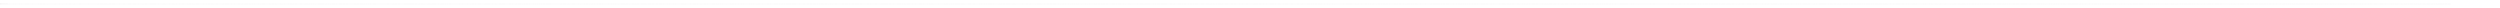 digraph {
8;
0;
__init [label="", style=invis, width=0];
__init -> 0;
8 -> 8 [label="[started	& finish	& r1taken	& !r1lastobs	& !r2taken	& r2lastobs	& x=12	& y=0]/"];
8 -> 8 [label="[started	& finish	& r1taken	& !r1lastobs	& r2taken	& !r2lastobs	& x=12	& y=0]/"];
8 -> 8 [label="[started	& finish	& !r1taken	& r1lastobs	& r2taken	& !r2lastobs	& x=12	& y=12]/"];
8 -> 8 [label="[started	& finish	& r1taken	& !r1lastobs	& !r2taken	& !r2lastobs	& x=12	& y=12]/"];
8 -> 8 [label="[started	& finish	& r1taken	& !r1lastobs	& !r2taken	& r2lastobs	& x=12	& y=1]/"];
8 -> 8 [label="[started	& !finish	& r1taken	& !r1lastobs	& !r2taken	& r2lastobs	& x=0	& y=0]/south"];
8 -> 8 [label="[started	& finish	& r1taken	& !r1lastobs	& r2taken	& !r2lastobs	& x=12	& y=11]/"];
8 -> 8 [label="[started	& !finish	& r1taken	& !r1lastobs	& r2taken	& !r2lastobs	& x=0	& y=12]/east"];
8 -> 8 [label="[started	& finish	& r1taken	& !r1lastobs	& r2taken	& !r2lastobs	& x=12	& y=1]/"];
8 -> 8 [label="[started	& finish	& !r1taken	& r1lastobs	& r2taken	& !r2lastobs	& x=12	& y=11]/"];
8 -> 8 [label="[started	& !finish	& !r1taken	& r1lastobs	& r2taken	& !r2lastobs	& x=12	& y=12]/finish"];
8 -> 8 [label="[started	& finish	& !r1taken	& r1lastobs	& r2taken	& !r2lastobs	& x=12	& y=1]/"];
8 -> 8 [label="[started	& finish	& !r1taken	& !r1lastobs	& !r2taken	& r2lastobs	& x=12	& y=12]/"];
8 -> 8 [label="[started	& finish	& r1taken	& !r1lastobs	& !r2taken	& r2lastobs	& x=12	& y=10]/"];
8 -> 8 [label="[started	& finish	& r1taken	& !r1lastobs	& !r2taken	& !r2lastobs	& x=12	& y=11]/"];
8 -> 8 [label="[started	& !finish	& r1taken	& !r1lastobs	& !r2taken	& !r2lastobs	& x=0	& y=12]/north"];
8 -> 8 [label="[started	& !finish	& r1taken	& !r1lastobs	& !r2taken	& r2lastobs	& x=1	& y=12]/north"];
8 -> 8 [label="[started	& !finish	& r1taken	& !r1lastobs	& !r2taken	& r2lastobs	& x=12	& y=1]/finish"];
8 -> 8 [label="[started	& !finish	& r1taken	& !r1lastobs	& !r2taken	& !r2lastobs	& x=12	& y=0]/finish"];
8 -> 8 [label="[started	& !finish	& r1taken	& !r1lastobs	& r2taken	& !r2lastobs	& x=1	& y=12]/east"];
8 -> 8 [label="[started	& !finish	& r1taken	& !r1lastobs	& r2taken	& !r2lastobs	& x=11	& y=12]/east"];
8 -> 8 [label="[started	& !finish	& r1taken	& !r1lastobs	& r2taken	& !r2lastobs	& x=0	& y=1]/east"];
8 -> 8 [label="[started	& !finish	& r1taken	& !r1lastobs	& r2taken	& !r2lastobs	& x=12	& y=1]/finish"];
8 -> 8 [label="[started	& !finish	& r1taken	& !r1lastobs	& r2taken	& !r2lastobs	& x=11	& y=0]/east"];
8 -> 8 [label="[started	& finish	& !r1taken	& r1lastobs	& r2taken	& !r2lastobs	& x=12	& y=10]/"];
8 -> 8 [label="[started	& finish	& !r1taken	& !r1lastobs	& r2taken	& !r2lastobs	& x=12	& y=11]/"];
8 -> 8 [label="[started	& !finish	& !r1taken	& !r1lastobs	& r2taken	& !r2lastobs	& x=12	& y=12]/finish"];
8 -> 8 [label="[started	& !finish	& !r1taken	& r1lastobs	& r2taken	& !r2lastobs	& x=12	& y=1]/finish"];
8 -> 8 [label="[started	& finish	& !r1taken	& r1lastobs	& !r2taken	& r2lastobs	& x=12	& y=10]/"];
8 -> 8 [label="[started	& finish	& !r1taken	& !r1lastobs	& !r2taken	& r2lastobs	& x=12	& y=11]/"];
8 -> 8 [label="[started	& finish	& !r1taken	& r1lastobs	& !r2taken	& !r2lastobs	& x=12	& y=11]/"];
8 -> 8 [label="[started	& !finish	& !r1taken	& r1lastobs	& !r2taken	& !r2lastobs	& x=12	& y=12]/finish"];
8 -> 8 [label="[started	& finish	& !r1taken	& !r1lastobs	& !r2taken	& !r2lastobs	& x=12	& y=12]/"];
8 -> 8 [label="[started	& !finish	& !r1taken	& r1lastobs	& !r2taken	& r2lastobs	& x=11	& y=12]/east"];
8 -> 8 [label="[started	& !finish	& r1taken	& !r1lastobs	& !r2taken	& r2lastobs	& x=0	& y=10]/north"];
8 -> 8 [label="[started	& !finish	& r1taken	& !r1lastobs	& !r2taken	& r2lastobs	& x=12	& y=10]/finish"];
8 -> 8 [label="[started	& !finish	& r1taken	& !r1lastobs	& !r2taken	& !r2lastobs	& x=0	& y=11]/north"];
8 -> 8 [label="[started	& !finish	& r1taken	& !r1lastobs	& !r2taken	& !r2lastobs	& x=1	& y=12]/north"];
8 -> 8 [label="[started	& finish	& r1taken	& !r1lastobs	& !r2taken	& r2lastobs	& x=12	& y=3]/"];
8 -> 8 [label="[started	& !finish	& r1taken	& !r1lastobs	& !r2taken	& r2lastobs	& x=0	& y=2]/south"];
8 -> 8 [label="[started	& !finish	& r1taken	& !r1lastobs	& !r2taken	& r2lastobs	& x=12	& y=2]/finish"];
8 -> 8 [label="[started	& finish	& r1taken	& !r1lastobs	& !r2taken	& !r2lastobs	& x=12	& y=2]/"];
8 -> 8 [label="[started	& !finish	& r1taken	& !r1lastobs	& !r2taken	& !r2lastobs	& x=12	& y=1]/finish"];
8 -> 8 [label="[started	& !finish	& r1taken	& !r1lastobs	& !r2taken	& !r2lastobs	& x=1	& y=0]/south"];
8 -> 8 [label="[started	& finish	& r1taken	& !r1lastobs	& r2taken	& !r2lastobs	& x=12	& y=9]/"];
8 -> 8 [label="[started	& !finish	& r1taken	& !r1lastobs	& r2taken	& !r2lastobs	& x=0	& y=10]/east"];
8 -> 8 [label="[started	& !finish	& r1taken	& !r1lastobs	& r2taken	& !r2lastobs	& x=12	& y=10]/finish"];
8 -> 8 [label="[started	& !finish	& r1taken	& !r1lastobs	& r2taken	& !r2lastobs	& x=1	& y=11]/east"];
8 -> 8 [label="[started	& !finish	& r1taken	& !r1lastobs	& r2taken	& !r2lastobs	& x=11	& y=11]/east"];
8 -> 8 [label="[started	& !finish	& r1taken	& !r1lastobs	& r2taken	& !r2lastobs	& x=2	& y=12]/east"];
8 -> 8 [label="[started	& !finish	& r1taken	& !r1lastobs	& r2taken	& !r2lastobs	& x=11	& y=1]/east"];
8 -> 8 [label="[started	& !finish	& !r1taken	& r1lastobs	& r2taken	& !r2lastobs	& x=12	& y=10]/finish"];
8 -> 8 [label="[started	& finish	& !r1taken	& !r1lastobs	& r2taken	& !r2lastobs	& x=12	& y=10]/"];
8 -> 8 [label="[started	& !finish	& !r1taken	& r1lastobs	& r2taken	& !r2lastobs	& x=11	& y=11]/east"];
8 -> 8 [label="[started	& !finish	& !r1taken	& !r1lastobs	& r2taken	& !r2lastobs	& x=11	& y=12]/east"];
8 -> 8 [label="[started	& finish	& !r1taken	& r1lastobs	& r2taken	& !r2lastobs	& x=12	& y=3]/"];
8 -> 8 [label="[started	& !finish	& !r1taken	& !r1lastobs	& r2taken	& !r2lastobs	& x=12	& y=1]/finish"];
8 -> 8 [label="[started	& !finish	& !r1taken	& r1lastobs	& !r2taken	& r2lastobs	& x=12	& y=10]/finish"];
8 -> 8 [label="[started	& !finish	& !r1taken	& r1lastobs	& !r2taken	& !r2lastobs	& x=12	& y=11]/finish"];
8 -> 8 [label="[started	& finish	& !r1taken	& !r1lastobs	& !r2taken	& !r2lastobs	& x=12	& y=11]/"];
8 -> 8 [label="[started	& !finish	& !r1taken	& !r1lastobs	& !r2taken	& !r2lastobs	& x=12	& y=12]/finish"];
8 -> 8 [label="[started	& !finish	& !r1taken	& r1lastobs	& !r2taken	& !r2lastobs	& x=11	& y=12]/east"];
8 -> 8 [label="[started	& !finish	& r1taken	& !r1lastobs	& !r2taken	& r2lastobs	& x=0	& y=9]/north"];
8 -> 8 [label="[started	& !finish	& r1taken	& !r1lastobs	& !r2taken	& !r2lastobs	& x=0	& y=10]/north"];
8 -> 8 [label="[started	& !finish	& r1taken	& !r1lastobs	& !r2taken	& !r2lastobs	& x=12	& y=10]/finish"];
8 -> 8 [label="[started	& !finish	& r1taken	& !r1lastobs	& r2taken	& !r2lastobs	& x=12	& y=11]/finish"];
8 -> 8 [label="[started	& !finish	& r1taken	& !r1lastobs	& !r2taken	& !r2lastobs	& x=1	& y=11]/north"];
8 -> 8 [label="[started	& !finish	& r1taken	& !r1lastobs	& !r2taken	& r2lastobs	& x=2	& y=11]/north"];
8 -> 8 [label="[started	& !finish	& r1taken	& !r1lastobs	& !r2taken	& !r2lastobs	& x=10	& y=12]/east"];
8 -> 8 [label="[started	& !finish	& r1taken	& !r1lastobs	& r2taken	& !r2lastobs	& x=10	& y=0]/east"];
8 -> 8 [label="[started	& !finish	& r1taken	& !r1lastobs	& !r2taken	& r2lastobs	& x=0	& y=3]/south"];
8 -> 8 [label="[started	& finish	& r1taken	& !r1lastobs	& !r2taken	& !r2lastobs	& x=12	& y=3]/"];
8 -> 8 [label="[started	& !finish	& r1taken	& !r1lastobs	& !r2taken	& !r2lastobs	& x=0	& y=2]/south"];
8 -> 8 [label="[started	& !finish	& r1taken	& !r1lastobs	& !r2taken	& r2lastobs	& x=1	& y=2]/south"];
8 -> 8 [label="[started	& !finish	& r1taken	& !r1lastobs	& !r2taken	& !r2lastobs	& x=12	& y=2]/finish"];
8 -> 8 [label="[started	& !finish	& r1taken	& !r1lastobs	& !r2taken	& r2lastobs	& x=11	& y=2]/east"];
8 -> 8 [label="[started	& !finish	& r1taken	& !r1lastobs	& !r2taken	& !r2lastobs	& x=2	& y=0]/ {0.459748 -> west | 0.540252 -> south }"];
8 -> 8 [label="[started	& !finish	& r1taken	& !r1lastobs	& !r2taken	& !r2lastobs	& x=2	& y=12]/ {0.459748 -> west | 0.540252 -> north }"];
8 -> 8 [label="[started	& finish	& r1taken	& !r1lastobs	& r2taken	& !r2lastobs	& x=12	& y=8]/"];
8 -> 8 [label="[started	& !finish	& r1taken	& !r1lastobs	& r2taken	& !r2lastobs	& x=12	& y=3]/finish"];
8 -> 8 [label="[started	& !finish	& r1taken	& !r1lastobs	& r2taken	& !r2lastobs	& x=2	& y=1]/east"];
8 -> 8 [label="[started	& !finish	& r1taken	& !r1lastobs	& r2taken	& !r2lastobs	& x=3	& y=0]/east"];
8 -> 8 [label="[started	& !finish	& !r1taken	& r1lastobs	& r2taken	& !r2lastobs	& x=12	& y=9]/finish"];
8 -> 8 [label="[started	& finish	& !r1taken	& !r1lastobs	& r2taken	& !r2lastobs	& x=12	& y=9]/"];
8 -> 8 [label="[started	& !finish	& !r1taken	& !r1lastobs	& r2taken	& !r2lastobs	& x=12	& y=10]/finish"];
8 -> 8 [label="[started	& !finish	& !r1taken	& r1lastobs	& r2taken	& !r2lastobs	& x=10	& y=11]/east"];
8 -> 8 [label="[started	& !finish	& !r1taken	& r1lastobs	& r2taken	& !r2lastobs	& x=9	& y=12]/east"];
8 -> 8 [label="[started	& finish	& !r1taken	& r1lastobs	& r2taken	& !r2lastobs	& x=12	& y=4]/"];
8 -> 8 [label="[started	& !finish	& !r1taken	& !r1lastobs	& r2taken	& !r2lastobs	& x=10	& y=0]/east"];
8 -> 8 [label="[started	& !finish	& !r1taken	& r1lastobs	& r2taken	& !r2lastobs	& x=9	& y=0]/east"];
8 -> 8 [label="[started	& !finish	& !r1taken	& r1lastobs	& !r2taken	& r2lastobs	& x=12	& y=9]/finish"];
8 -> 8 [label="[started	& !finish	& !r1taken	& !r1lastobs	& !r2taken	& r2lastobs	& x=12	& y=10]/finish"];
8 -> 8 [label="[started	& !finish	& !r1taken	& r1lastobs	& !r2taken	& !r2lastobs	& x=12	& y=10]/finish"];
8 -> 8 [label="[started	& !finish	& !r1taken	& r1lastobs	& !r2taken	& r2lastobs	& x=11	& y=10]/east"];
8 -> 8 [label="[started	& !finish	& !r1taken	& !r1lastobs	& !r2taken	& r2lastobs	& x=11	& y=11]/east"];
8 -> 8 [label="[started	& !finish	& !r1taken	& r1lastobs	& !r2taken	& !r2lastobs	& x=11	& y=11]/east"];
8 -> 8 [label="[started	& !finish	& !r1taken	& r1lastobs	& !r2taken	& r2lastobs	& x=10	& y=11]/ {0.328595 -> west | 0.671405 -> east }"];
8 -> 8 [label="[started	& !finish	& !r1taken	& !r1lastobs	& !r2taken	& r2lastobs	& x=10	& y=12]/ {0.261284 -> west | 0.738716 -> east }"];
8 -> 8 [label="[started	& !finish	& r1taken	& !r1lastobs	& r2taken	& !r2lastobs	& x=9	& y=0]/east"];
8 -> 8 [label="[started	& !finish	& !r1taken	& r1lastobs	& !r2taken	& r2lastobs	& x=9	& y=12]/ {0.660341 -> west | 0.339659 -> east }"];
8 -> 8 [label="[started	& finish	& r1taken	& !r1lastobs	& !r2taken	& r2lastobs	& x=12	& y=7]/"];
8 -> 8 [label="[started	& !finish	& r1taken	& !r1lastobs	& !r2taken	& r2lastobs	& x=12	& y=8]/finish"];
8 -> 8 [label="[started	& !finish	& r1taken	& !r1lastobs	& !r2taken	& !r2lastobs	& x=0	& y=9]/north"];
8 -> 8 [label="[started	& !finish	& r1taken	& !r1lastobs	& !r2taken	& r2lastobs	& x=1	& y=9]/north"];
8 -> 8 [label="[started	& !finish	& r1taken	& !r1lastobs	& !r2taken	& !r2lastobs	& x=12	& y=9]/finish"];
8 -> 8 [label="[started	& !finish	& r1taken	& !r1lastobs	& !r2taken	& !r2lastobs	& x=1	& y=10]/north"];
8 -> 8 [label="[started	& !finish	& r1taken	& !r1lastobs	& !r2taken	& r2lastobs	& x=2	& y=10]/north"];
8 -> 8 [label="[started	& !finish	& r1taken	& !r1lastobs	& !r2taken	& !r2lastobs	& x=11	& y=10]/east"];
8 -> 8 [label="[started	& !finish	& r1taken	& !r1lastobs	& !r2taken	& !r2lastobs	& x=2	& y=11]/north"];
8 -> 8 [label="[started	& !finish	& r1taken	& !r1lastobs	& !r2taken	& r2lastobs	& x=3	& y=11]/north"];
8 -> 8 [label="[started	& !finish	& r1taken	& !r1lastobs	& !r2taken	& !r2lastobs	& x=10	& y=11]/east"];
8 -> 8 [label="[started	& !finish	& !r1taken	& !r1lastobs	& r2taken	& !r2lastobs	& x=11	& y=11]/east"];
8 -> 8 [label="[started	& !finish	& r1taken	& !r1lastobs	& !r2taken	& r2lastobs	& x=4	& y=12]/ {0.181498 -> west | 0.690011 -> east | 0.128491 -> north }"];
8 -> 8 [label="[started	& !finish	& r1taken	& !r1lastobs	& !r2taken	& r2lastobs	& x=8	& y=12]/east"];
8 -> 8 [label="[started	& finish	& r1taken	& !r1lastobs	& !r2taken	& r2lastobs	& x=12	& y=5]/"];
8 -> 8 [label="[started	& finish	& r1taken	& !r1lastobs	& !r2taken	& !r2lastobs	& x=12	& y=4]/"];
8 -> 8 [label="[started	& !finish	& r1taken	& !r1lastobs	& !r2taken	& !r2lastobs	& x=12	& y=3]/finish"];
8 -> 8 [label="[started	& finish	& !r1taken	& r1lastobs	& !r2taken	& !r2lastobs	& x=12	& y=10]/"];
8 -> 8 [label="[started	& !finish	& r1taken	& !r1lastobs	& !r2taken	& r2lastobs	& x=2	& y=2]/south"];
8 -> 8 [label="[started	& !finish	& r1taken	& !r1lastobs	& !r2taken	& !r2lastobs	& x=11	& y=2]/east"];
8 -> 8 [label="[started	& !finish	& r1taken	& !r1lastobs	& r2taken	& !r2lastobs	& x=12	& y=12]/finish"];
8 -> 8 [label="[started	& !finish	& r1taken	& !r1lastobs	& !r2taken	& !r2lastobs	& x=9	& y=0]/east"];
8 -> 8 [label="[started	& !finish	& r1taken	& !r1lastobs	& !r2taken	& r2lastobs	& x=8	& y=0]/east"];
8 -> 8 [label="[started	& !finish	& r1taken	& !r1lastobs	& r2taken	& !r2lastobs	& x=0	& y=8]/east"];
8 -> 8 [label="[started	& !finish	& r1taken	& !r1lastobs	& r2taken	& !r2lastobs	& x=12	& y=8]/finish"];
8 -> 8 [label="[started	& !finish	& r1taken	& !r1lastobs	& r2taken	& !r2lastobs	& x=1	& y=9]/east"];
8 -> 8 [label="[started	& !finish	& r1taken	& !r1lastobs	& r2taken	& !r2lastobs	& x=2	& y=10]/east"];
8 -> 8 [label="[started	& !finish	& r1taken	& !r1lastobs	& r2taken	& !r2lastobs	& x=9	& y=11]/east"];
8 -> 8 [label="[started	& !finish	& r1taken	& !r1lastobs	& r2taken	& !r2lastobs	& x=8	& y=12]/east"];
8 -> 8 [label="[started	& finish	& r1taken	& !r1lastobs	& r2taken	& !r2lastobs	& x=12	& y=10]/"];
8 -> 8 [label="[started	& !finish	& r1taken	& !r1lastobs	& r2taken	& !r2lastobs	& x=0	& y=4]/east"];
8 -> 8 [label="[started	& !finish	& r1taken	& !r1lastobs	& r2taken	& !r2lastobs	& x=12	& y=4]/finish"];
8 -> 8 [label="[started	& !finish	& r1taken	& !r1lastobs	& r2taken	& !r2lastobs	& x=1	& y=3]/east"];
8 -> 8 [label="[started	& !finish	& r1taken	& !r1lastobs	& !r2taken	& r2lastobs	& x=1	& y=0]/south"];
8 -> 8 [label="[started	& !finish	& r1taken	& !r1lastobs	& r2taken	& !r2lastobs	& x=2	& y=2]/east"];
8 -> 8 [label="[started	& !finish	& r1taken	& !r1lastobs	& r2taken	& !r2lastobs	& x=9	& y=1]/east"];
8 -> 8 [label="[started	& !finish	& !r1taken	& r1lastobs	& r2taken	& !r2lastobs	& x=12	& y=8]/finish"];
8 -> 8 [label="[started	& finish	& !r1taken	& !r1lastobs	& r2taken	& !r2lastobs	& x=12	& y=8]/"];
8 -> 8 [label="[started	& !finish	& !r1taken	& !r1lastobs	& r2taken	& !r2lastobs	& x=11	& y=10]/east"];
8 -> 8 [label="[started	& !finish	& !r1taken	& r1lastobs	& r2taken	& !r2lastobs	& x=10	& y=10]/east"];
8 -> 8 [label="[started	& !finish	& !r1taken	& !r1lastobs	& r2taken	& !r2lastobs	& x=9	& y=12]/east"];
8 -> 8 [label="[started	& !finish	& !r1taken	& r1lastobs	& r2taken	& !r2lastobs	& x=8	& y=12]/ {0.52917 -> west | 0.312882 -> east | 0.157948 -> north }"];
8 -> 8 [label="[started	& finish	& !r1taken	& !r1lastobs	& r2taken	& !r2lastobs	& x=12	& y=4]/"];
8 -> 8 [label="[started	& !finish	& !r1taken	& !r1lastobs	& r2taken	& !r2lastobs	& x=12	& y=3]/finish"];
8 -> 8 [label="[started	& !finish	& !r1taken	& r1lastobs	& r2taken	& !r2lastobs	& x=11	& y=3]/east"];
8 -> 8 [label="[started	& !finish	& !r1taken	& !r1lastobs	& r2taken	& !r2lastobs	& x=11	& y=2]/east"];
8 -> 8 [label="[started	& !finish	& !r1taken	& r1lastobs	& r2taken	& !r2lastobs	& x=10	& y=2]/east"];
8 -> 8 [label="[started	& !finish	& !r1taken	& !r1lastobs	& r2taken	& !r2lastobs	& x=10	& y=1]/east"];
8 -> 8 [label="[started	& finish	& r1taken	& !r1lastobs	& r2taken	& !r2lastobs	& x=12	& y=7]/"];
8 -> 8 [label="[started	& !finish	& !r1taken	& r1lastobs	& r2taken	& !r2lastobs	& x=9	& y=1]/ {0.379249 -> west | 0.620751 -> east }"];
8 -> 8 [label="[started	& !finish	& !r1taken	& !r1lastobs	& r2taken	& !r2lastobs	& x=9	& y=0]/east"];
8 -> 8 [label="[started	& !finish	& !r1taken	& r1lastobs	& r2taken	& !r2lastobs	& x=8	& y=0]/ {0.52917 -> west | 0.312882 -> east | 0.157948 -> south }"];
8 -> 8 [label="[started	& finish	& !r1taken	& r1lastobs	& !r2taken	& r2lastobs	& x=12	& y=7]/"];
8 -> 8 [label="[started	& !finish	& r1taken	& !r1lastobs	& !r2taken	& !r2lastobs	& x=11	& y=0]/east"];
8 -> 8 [label="[started	& finish	& !r1taken	& !r1lastobs	& !r2taken	& r2lastobs	& x=12	& y=8]/"];
8 -> 8 [label="[started	& !finish	& !r1taken	& r1lastobs	& !r2taken	& r2lastobs	& x=12	& y=8]/finish"];
8 -> 8 [label="[started	& finish	& !r1taken	& r1lastobs	& !r2taken	& !r2lastobs	& x=12	& y=8]/"];
8 -> 8 [label="[started	& !finish	& !r1taken	& !r1lastobs	& !r2taken	& r2lastobs	& x=12	& y=9]/finish"];
8 -> 8 [label="[started	& !finish	& !r1taken	& !r1lastobs	& !r2taken	& !r2lastobs	& x=12	& y=10]/finish"];
8 -> 8 [label="[started	& !finish	& !r1taken	& !r1lastobs	& !r2taken	& r2lastobs	& x=11	& y=10]/east"];
8 -> 8 [label="[started	& finish	& !r1taken	& r1lastobs	& !r2taken	& r2lastobs	& x=12	& y=12]/"];
8 -> 8 [label="[started	& !finish	& !r1taken	& r1lastobs	& !r2taken	& !r2lastobs	& x=11	& y=10]/east"];
8 -> 8 [label="[started	& !finish	& !r1taken	& r1lastobs	& !r2taken	& r2lastobs	& x=10	& y=10]/ {0.376579 -> west | 0.623421 -> east }"];
8 -> 8 [label="[started	& !finish	& !r1taken	& !r1lastobs	& !r2taken	& !r2lastobs	& x=11	& y=11]/east"];
8 -> 8 [label="[started	& !finish	& !r1taken	& !r1lastobs	& !r2taken	& r2lastobs	& x=10	& y=11]/ {0.328595 -> west | 0.671405 -> east }"];
8 -> 8 [label="[started	& !finish	& !r1taken	& r1lastobs	& !r2taken	& r2lastobs	& x=9	& y=11]/ {0.658225 -> west | 0.341775 -> east }"];
8 -> 8 [label="[started	& !finish	& !r1taken	& !r1lastobs	& !r2taken	& !r2lastobs	& x=10	& y=12]/ {0.261284 -> west | 0.738716 -> east }"];
8 -> 8 [label="[started	& !finish	& !r1taken	& r1lastobs	& !r2taken	& r2lastobs	& x=8	& y=12]/ {0.145885 -> west | 0.794184 -> east | 0.0599304 -> north }"];
8 -> 8 [label="[started	& !finish	& r1taken	& !r1lastobs	& r2taken	& !r2lastobs	& x=10	& y=11]/east"];
8 -> 8 [label="[started	& finish	& !r1taken	& r1lastobs	& !r2taken	& r2lastobs	& x=12	& y=6]/"];
8 -> 8 [label="[started	& finish	& r1taken	& !r1lastobs	& !r2taken	& r2lastobs	& x=12	& y=6]/"];
8 -> 8 [label="[started	& !finish	& r1taken	& !r1lastobs	& !r2taken	& r2lastobs	& x=12	& y=7]/finish"];
8 -> 8 [label="[started	& finish	& r1taken	& !r1lastobs	& !r2taken	& !r2lastobs	& x=12	& y=7]/"];
8 -> 8 [label="[started	& !finish	& r1taken	& !r1lastobs	& !r2taken	& !r2lastobs	& x=0	& y=8]/north"];
8 -> 8 [label="[started	& !finish	& !r1taken	& r1lastobs	& r2taken	& !r2lastobs	& x=9	& y=11]/ {0.379249 -> west | 0.620751 -> east }"];
8 -> 8 [label="[started	& !finish	& r1taken	& !r1lastobs	& !r2taken	& r2lastobs	& x=1	& y=8]/north"];
8 -> 8 [label="[started	& !finish	& r1taken	& !r1lastobs	& !r2taken	& !r2lastobs	& x=12	& y=8]/finish"];
8 -> 8 [label="[started	& !finish	& r1taken	& !r1lastobs	& !r2taken	& !r2lastobs	& x=1	& y=9]/north"];
8 -> 8 [label="[started	& !finish	& !r1taken	& !r1lastobs	& r2taken	& !r2lastobs	& x=12	& y=0]/finish"];
8 -> 8 [label="[started	& !finish	& r1taken	& !r1lastobs	& !r2taken	& r2lastobs	& x=2	& y=9]/north"];
8 -> 8 [label="[started	& !finish	& r1taken	& !r1lastobs	& !r2taken	& r2lastobs	& x=9	& y=10]/east"];
8 -> 8 [label="[started	& !finish	& r1taken	& !r1lastobs	& !r2taken	& !r2lastobs	& x=3	& y=11]/north"];
8 -> 8 [label="[started	& !finish	& r1taken	& !r1lastobs	& !r2taken	& r2lastobs	& x=4	& y=11]/ {0.144387 -> west | 0.699648 -> east | 0.155965 -> north }"];
8 -> 8 [label="[started	& !finish	& r1taken	& !r1lastobs	& !r2taken	& !r2lastobs	& x=9	& y=11]/east"];
8 -> 8 [label="[started	& !finish	& r1taken	& !r1lastobs	& !r2taken	& r2lastobs	& x=8	& y=11]/east"];
8 -> 8 [label="[started	& !finish	& r1taken	& !r1lastobs	& !r2taken	& r2lastobs	& x=11	& y=3]/east"];
8 -> 8 [label="[started	& !finish	& r1taken	& !r1lastobs	& !r2taken	& !r2lastobs	& x=4	& y=12]/ {0.181498 -> west | 0.690011 -> east | 0.128491 -> north }"];
8 -> 8 [label="[started	& !finish	& r1taken	& !r1lastobs	& !r2taken	& r2lastobs	& x=0	& y=1]/south"];
8 -> 8 [label="[started	& !finish	& r1taken	& !r1lastobs	& !r2taken	& !r2lastobs	& x=8	& y=12]/east"];
8 -> 8 [label="[started	& !finish	& r1taken	& !r1lastobs	& !r2taken	& !r2lastobs	& x=0	& y=4]/south"];
8 -> 8 [label="[started	& !finish	& r1taken	& !r1lastobs	& !r2taken	& !r2lastobs	& x=3	& y=12]/ {0.29855 -> west | 0.347282 -> east | 0.354168 -> north }"];
8 -> 8 [label="[started	& !finish	& r1taken	& !r1lastobs	& !r2taken	& r2lastobs	& x=1	& y=4]/south"];
8 -> 8 [label="[started	& !finish	& r1taken	& !r1lastobs	& !r2taken	& !r2lastobs	& x=1	& y=3]/south"];
8 -> 8 [label="[started	& !finish	& r1taken	& !r1lastobs	& !r2taken	& !r2lastobs	& x=11	& y=3]/east"];
8 -> 8 [label="[started	& !finish	& r1taken	& !r1lastobs	& !r2taken	& r2lastobs	& x=10	& y=3]/east"];
8 -> 8 [label="[started	& !finish	& r1taken	& !r1lastobs	& !r2taken	& r2lastobs	& x=3	& y=2]/ {0.442749 -> west | 0.557251 -> south }"];
8 -> 8 [label="[started	& !finish	& r1taken	& !r1lastobs	& !r2taken	& !r2lastobs	& x=3	& y=1]/south"];
8 -> 8 [label="[started	& !finish	& r1taken	& !r1lastobs	& !r2taken	& !r2lastobs	& x=9	& y=1]/east"];
8 -> 8 [label="[started	& !finish	& r1taken	& !r1lastobs	& !r2taken	& r2lastobs	& x=8	& y=1]/east"];
8 -> 8 [label="[started	& !finish	& r1taken	& !r1lastobs	& !r2taken	& r2lastobs	& x=5	& y=0]/ {0.281287 -> west | 0.615655 -> east | 0.103058 -> south }"];
8 -> 8 [label="[started	& !finish	& r1taken	& !r1lastobs	& !r2taken	& !r2lastobs	& x=8	& y=0]/east"];
8 -> 8 [label="[started	& finish	& !r1taken	& r1lastobs	& r2taken	& !r2lastobs	& x=12	& y=6]/"];
8 -> 8 [label="[started	& !finish	& r1taken	& !r1lastobs	& !r2taken	& r2lastobs	& x=4	& y=0]/ {0.181498 -> west | 0.690011 -> east | 0.128491 -> south }"];
8 -> 8 [label="[started	& !finish	& r1taken	& !r1lastobs	& r2taken	& !r2lastobs	& x=0	& y=7]/east"];
8 -> 8 [label="[started	& !finish	& r1taken	& !r1lastobs	& r2taken	& !r2lastobs	& x=1	& y=8]/east"];
8 -> 8 [label="[started	& !finish	& r1taken	& !r1lastobs	& r2taken	& !r2lastobs	& x=11	& y=8]/east"];
8 -> 8 [label="[started	& !finish	& r1taken	& !r1lastobs	& r2taken	& !r2lastobs	& x=2	& y=9]/east"];
8 -> 8 [label="[started	& !finish	& r1taken	& !r1lastobs	& r2taken	& !r2lastobs	& x=3	& y=10]/east"];
8 -> 8 [label="[started	& finish	& !r1taken	& r1lastobs	& r2taken	& !r2lastobs	& x=12	& y=2]/"];
8 -> 8 [label="[started	& !finish	& r1taken	& !r1lastobs	& r2taken	& !r2lastobs	& x=4	& y=11]/east"];
8 -> 8 [label="[started	& !finish	& r1taken	& !r1lastobs	& r2taken	& !r2lastobs	& x=8	& y=11]/east"];
8 -> 8 [label="[started	& !finish	& r1taken	& !r1lastobs	& r2taken	& !r2lastobs	& x=5	& y=12]/east"];
8 -> 8 [label="[started	& finish	& r1taken	& !r1lastobs	& r2taken	& !r2lastobs	& x=12	& y=4]/"];
8 -> 8 [label="[started	& !finish	& r1taken	& !r1lastobs	& r2taken	& !r2lastobs	& x=7	& y=12]/east"];
8 -> 8 [label="[started	& !finish	& r1taken	& !r1lastobs	& r2taken	& !r2lastobs	& x=0	& y=5]/east"];
8 -> 8 [label="[started	& !finish	& r1taken	& !r1lastobs	& r2taken	& !r2lastobs	& x=1	& y=0]/east"];
8 -> 8 [label="[started	& !finish	& r1taken	& !r1lastobs	& r2taken	& !r2lastobs	& x=12	& y=5]/finish"];
8 -> 8 [label="[started	& !finish	& r1taken	& !r1lastobs	& r2taken	& !r2lastobs	& x=2	& y=3]/east"];
8 -> 8 [label="[started	& !finish	& r1taken	& !r1lastobs	& r2taken	& !r2lastobs	& x=10	& y=3]/east"];
8 -> 8 [label="[started	& !finish	& r1taken	& !r1lastobs	& r2taken	& !r2lastobs	& x=9	& y=2]/east"];
8 -> 8 [label="[started	& !finish	& r1taken	& !r1lastobs	& r2taken	& !r2lastobs	& x=10	& y=9]/east"];
8 -> 8 [label="[started	& !finish	& r1taken	& !r1lastobs	& r2taken	& !r2lastobs	& x=8	& y=1]/east"];
8 -> 8 [label="[started	& !finish	& r1taken	& !r1lastobs	& !r2taken	& r2lastobs	& x=11	& y=0]/east"];
8 -> 8 [label="[started	& !finish	& r1taken	& !r1lastobs	& r2taken	& !r2lastobs	& x=5	& y=0]/east"];
8 -> 8 [label="[started	& finish	& !r1taken	& !r1lastobs	& r2taken	& !r2lastobs	& x=12	& y=0]/"];
8 -> 8 [label="[started	& !finish	& r1taken	& !r1lastobs	& r2taken	& !r2lastobs	& x=7	& y=0]/east"];
8 -> 8 [label="[started	& !finish	& !r1taken	& r1lastobs	& r2taken	& !r2lastobs	& x=12	& y=7]/finish"];
8 -> 8 [label="[started	& finish	& !r1taken	& !r1lastobs	& r2taken	& !r2lastobs	& x=12	& y=7]/"];
8 -> 8 [label="[started	& !finish	& !r1taken	& r1lastobs	& r2taken	& !r2lastobs	& x=11	& y=8]/east"];
8 -> 8 [label="[started	& !finish	& !r1taken	& r1lastobs	& r2taken	& !r2lastobs	& x=10	& y=9]/east"];
8 -> 8 [label="[started	& !finish	& !r1taken	& !r1lastobs	& r2taken	& !r2lastobs	& x=10	& y=10]/east"];
8 -> 8 [label="[started	& !finish	& r1taken	& !r1lastobs	& r2taken	& !r2lastobs	& x=11	& y=9]/east"];
8 -> 8 [label="[started	& !finish	& !r1taken	& r1lastobs	& r2taken	& !r2lastobs	& x=9	& y=10]/ {0.360872 -> west | 0.350246 -> east | 0.185385 -> south | 0.103497 -> north }"];
8 -> 8 [label="[started	& finish	& r1taken	& !r1lastobs	& !r2taken	& r2lastobs	& x=12	& y=9]/"];
8 -> 8 [label="[started	& !finish	& !r1taken	& !r1lastobs	& r2taken	& !r2lastobs	& x=9	& y=11]/ {0.379249 -> west | 0.620751 -> east }"];
8 -> 8 [label="[started	& !finish	& !r1taken	& r1lastobs	& r2taken	& !r2lastobs	& x=8	& y=11]/ {0.383301 -> west | 0.338669 -> east | 0.163095 -> south | 0.114935 -> north }"];
8 -> 8 [label="[started	& !finish	& !r1taken	& !r1lastobs	& r2taken	& !r2lastobs	& x=8	& y=12]/ {0.52917 -> west | 0.312882 -> east | 0.157948 -> north }"];
8 -> 8 [label="[started	& !finish	& !r1taken	& r1lastobs	& r2taken	& !r2lastobs	& x=7	& y=12]/ {0.488464 -> west | 0.402045 -> east | 0.109491 -> north }"];
8 -> 8 [label="[started	& !finish	& !r1taken	& r1lastobs	& r2taken	& !r2lastobs	& x=10	& y=3]/east"];
8 -> 8 [label="[started	& !finish	& !r1taken	& !r1lastobs	& r2taken	& !r2lastobs	& x=10	& y=2]/east"];
8 -> 8 [label="[started	& !finish	& !r1taken	& r1lastobs	& r2taken	& !r2lastobs	& x=9	& y=2]/ {0.360872 -> west | 0.350246 -> east | 0.103497 -> south | 0.185385 -> north }"];
8 -> 8 [label="[started	& !finish	& !r1taken	& r1lastobs	& r2taken	& !r2lastobs	& x=8	& y=1]/ {0.383301 -> west | 0.338669 -> east | 0.114935 -> south | 0.163095 -> north }"];
8 -> 8 [label="[started	& !finish	& !r1taken	& !r1lastobs	& r2taken	& !r2lastobs	& x=8	& y=0]/ {0.52917 -> west | 0.312882 -> east | 0.157948 -> south }"];
8 -> 8 [label="[started	& finish	& !r1taken	& !r1lastobs	& !r2taken	& r2lastobs	& x=12	& y=7]/"];
8 -> 8 [label="[started	& !finish	& !r1taken	& r1lastobs	& !r2taken	& r2lastobs	& x=12	& y=7]/finish"];
8 -> 8 [label="[started	& finish	& !r1taken	& r1lastobs	& !r2taken	& !r2lastobs	& x=12	& y=7]/"];
8 -> 8 [label="[started	& !finish	& !r1taken	& !r1lastobs	& !r2taken	& r2lastobs	& x=12	& y=8]/finish"];
8 -> 8 [label="[started	& !finish	& !r1taken	& r1lastobs	& !r2taken	& !r2lastobs	& x=12	& y=8]/finish"];
8 -> 8 [label="[started	& !finish	& !r1taken	& r1lastobs	& !r2taken	& r2lastobs	& x=11	& y=8]/east"];
8 -> 8 [label="[started	& !finish	& !r1taken	& r1lastobs	& !r2taken	& !r2lastobs	& x=11	& y=9]/east"];
8 -> 8 [label="[started	& !finish	& !r1taken	& r1lastobs	& !r2taken	& r2lastobs	& x=10	& y=9]/ {0.433502 -> west | 0.566498 -> east }"];
8 -> 8 [label="[started	& !finish	& r1taken	& !r1lastobs	& !r2taken	& r2lastobs	& x=10	& y=9]/east"];
8 -> 8 [label="[started	& !finish	& !r1taken	& !r1lastobs	& !r2taken	& r2lastobs	& x=10	& y=10]/ {0.376579 -> west | 0.623421 -> east }"];
8 -> 8 [label="[started	& !finish	& !r1taken	& r1lastobs	& !r2taken	& !r2lastobs	& x=10	& y=10]/ {0.376579 -> west | 0.623421 -> east }"];
8 -> 8 [label="[started	& finish	& r1taken	& !r1lastobs	& !r2taken	& r2lastobs	& x=12	& y=12]/"];
8 -> 8 [label="[started	& !finish	& !r1taken	& r1lastobs	& !r2taken	& r2lastobs	& x=9	& y=10]/ {0.66941 -> west | 0.33059 -> east }"];
8 -> 8 [label="[started	& !finish	& r1taken	& !r1lastobs	& !r2taken	& r2lastobs	& x=3	& y=12]/ {0.29855 -> west | 0.347282 -> east | 0.354168 -> north }"];
8 -> 8 [label="[started	& !finish	& !r1taken	& !r1lastobs	& !r2taken	& !r2lastobs	& x=10	& y=11]/ {0.328595 -> west | 0.671405 -> east }"];
8 -> 8 [label="[started	& !finish	& r1taken	& !r1lastobs	& !r2taken	& r2lastobs	& x=10	& y=12]/east"];
8 -> 8 [label="[started	& !finish	& !r1taken	& !r1lastobs	& !r2taken	& r2lastobs	& x=9	& y=11]/ {0.658225 -> west | 0.341775 -> east }"];
8 -> 8 [label="[started	& !finish	& !r1taken	& r1lastobs	& !r2taken	& !r2lastobs	& x=9	& y=11]/ {0.658225 -> west | 0.341775 -> east }"];
8 -> 8 [label="[started	& !finish	& !r1taken	& !r1lastobs	& !r2taken	& r2lastobs	& x=12	& y=12]/finish"];
8 -> 8 [label="[started	& !finish	& !r1taken	& !r1lastobs	& !r2taken	& !r2lastobs	& x=9	& y=12]/ {0.660341 -> west | 0.339659 -> east }"];
8 -> 8 [label="[started	& !finish	& !r1taken	& !r1lastobs	& !r2taken	& r2lastobs	& x=8	& y=12]/ {0.145885 -> west | 0.794184 -> east | 0.0599304 -> north }"];
8 -> 8 [label="[started	& finish	& !r1taken	& r1lastobs	& !r2taken	& r2lastobs	& x=12	& y=5]/"];
8 -> 8 [label="[started	& !finish	& !r1taken	& r1lastobs	& r2taken	& !r2lastobs	& x=12	& y=0]/finish"];
8 -> 8 [label="[started	& !finish	& !r1taken	& r1lastobs	& !r2taken	& r2lastobs	& x=12	& y=6]/finish"];
8 -> 8 [label="[started	& finish	& !r1taken	& r1lastobs	& !r2taken	& !r2lastobs	& x=12	& y=6]/"];
8 -> 8 [label="[started	& !finish	& r1taken	& !r1lastobs	& !r2taken	& r2lastobs	& x=0	& y=6]/east"];
8 -> 8 [label="[started	& !finish	& r1taken	& !r1lastobs	& r2taken	& r2lastobs	& x=1	& y=6]/east"];
8 -> 8 [label="[started	& !finish	& r1taken	& !r1lastobs	& !r2taken	& r2lastobs	& x=11	& y=7]/east"];
8 -> 8 [label="[started	& !finish	& r1taken	& !r1lastobs	& !r2taken	& r2lastobs	& x=2	& y=8]/north"];
8 -> 8 [label="[started	& !finish	& r1taken	& !r1lastobs	& !r2taken	& !r2lastobs	& x=11	& y=8]/east"];
8 -> 8 [label="[started	& !finish	& r1taken	& !r1lastobs	& !r2taken	& r2lastobs	& x=10	& y=8]/east"];
8 -> 8 [label="[started	& !finish	& r1taken	& !r1lastobs	& !r2taken	& !r2lastobs	& x=2	& y=9]/north"];
8 -> 8 [label="[started	& !finish	& r1taken	& !r1lastobs	& !r2taken	& r2lastobs	& x=3	& y=9]/ {0.448058 -> west | 0.551942 -> north }"];
8 -> 8 [label="[started	& !finish	& !r1taken	& r1lastobs	& !r2taken	& !r2lastobs	& x=12	& y=9]/finish"];
8 -> 8 [label="[started	& !finish	& r1taken	& !r1lastobs	& !r2taken	& !r2lastobs	& x=10	& y=9]/east"];
8 -> 8 [label="[started	& !finish	& r1taken	& !r1lastobs	& !r2taken	& r2lastobs	& x=9	& y=9]/east"];
8 -> 8 [label="[started	& !finish	& r1taken	& !r1lastobs	& !r2taken	& r2lastobs	& x=4	& y=10]/ {0.153748 -> west | 0.663755 -> east | 0.182497 -> north }"];
8 -> 8 [label="[started	& !finish	& r1taken	& !r1lastobs	& !r2taken	& !r2lastobs	& x=4	& y=11]/ {0.144387 -> west | 0.699648 -> east | 0.155965 -> north }"];
8 -> 8 [label="[started	& !finish	& r1taken	& !r1lastobs	& !r2taken	& !r2lastobs	& x=5	& y=12]/ {0.281287 -> west | 0.615655 -> east | 0.103058 -> north }"];
8 -> 8 [label="[started	& !finish	& r1taken	& !r1lastobs	& !r2taken	& !r2lastobs	& x=0	& y=5]/south"];
8 -> 8 [label="[started	& !finish	& !r1taken	& !r1lastobs	& r2taken	& !r2lastobs	& x=9	& y=1]/ {0.379249 -> west | 0.620751 -> east }"];
8 -> 8 [label="[started	& !finish	& r1taken	& !r1lastobs	& !r2taken	& r2lastobs	& x=1	& y=5]/south"];
8 -> 8 [label="[started	& !finish	& r1taken	& !r1lastobs	& !r2taken	& !r2lastobs	& x=12	& y=5]/finish"];
8 -> 8 [label="[started	& !finish	& r1taken	& !r1lastobs	& !r2taken	& r2lastobs	& x=11	& y=5]/east"];
8 -> 8 [label="[started	& !finish	& r1taken	& !r1lastobs	& !r2taken	& !r2lastobs	& x=1	& y=4]/south"];
8 -> 8 [label="[started	& finish	& !r1taken	& r1lastobs	& !r2taken	& r2lastobs	& x=12	& y=8]/"];
8 -> 8 [label="[started	& !finish	& r1taken	& !r1lastobs	& !r2taken	& r2lastobs	& x=2	& y=4]/south"];
8 -> 8 [label="[started	& !finish	& r1taken	& !r1lastobs	& !r2taken	& !r2lastobs	& x=11	& y=4]/east"];
8 -> 8 [label="[started	& !finish	& r1taken	& !r1lastobs	& !r2taken	& !r2lastobs	& x=2	& y=3]/south"];
8 -> 8 [label="[started	& !finish	& r1taken	& !r1lastobs	& !r2taken	& r2lastobs	& x=3	& y=3]/ {0.448058 -> west | 0.551942 -> south }"];
8 -> 8 [label="[started	& !finish	& r1taken	& !r1lastobs	& !r2taken	& r2lastobs	& x=9	& y=3]/east"];
8 -> 8 [label="[started	& !finish	& r1taken	& !r1lastobs	& !r2taken	& r2lastobs	& x=8	& y=2]/east"];
8 -> 8 [label="[started	& !finish	& r1taken	& !r1lastobs	& !r2taken	& r2lastobs	& x=7	& y=1]/ {0.2609 -> west | 0.7391 -> east }"];
8 -> 8 [label="[started	& !finish	& !r1taken	& r1lastobs	& r2taken	& !r2lastobs	& x=12	& y=6]/finish"];
8 -> 8 [label="[started	& !finish	& r1taken	& !r1lastobs	& r2taken	& !r2lastobs	& x=3	& y=12]/east"];
8 -> 8 [label="[started	& !finish	& r1taken	& !r1lastobs	& r2taken	& !r2lastobs	& x=0	& y=6]/east"];
8 -> 8 [label="[started	& finish	& !r1taken	& !r1lastobs	& r2taken	& !r2lastobs	& x=12	& y=12]/"];
8 -> 8 [label="[started	& !finish	& r1taken	& !r1lastobs	& r2taken	& !r2lastobs	& x=12	& y=6]/finish"];
8 -> 8 [label="[started	& !finish	& r1taken	& !r1lastobs	& r2taken	& !r2lastobs	& x=2	& y=8]/east"];
8 -> 8 [label="[started	& !finish	& r1taken	& !r1lastobs	& r2taken	& !r2lastobs	& x=10	& y=8]/east"];
8 -> 8 [label="[started	& !finish	& r1taken	& !r1lastobs	& r2taken	& !r2lastobs	& x=9	& y=9]/east"];
8 -> 8 [label="[started	& !finish	& r1taken	& !r1lastobs	& r2taken	& !r2lastobs	& x=1	& y=5]/east"];
8 -> 8 [label="[started	& !finish	& r1taken	& !r1lastobs	& r2taken	& !r2lastobs	& x=11	& y=5]/east"];
8 -> 8 [label="[started	& !finish	& r1taken	& !r1lastobs	& r2taken	& !r2lastobs	& x=2	& y=4]/east"];
8 -> 8 [label="[started	& !finish	& r1taken	& !r1lastobs	& r2taken	& !r2lastobs	& x=3	& y=3]/east"];
8 -> 8 [label="[started	& !finish	& r1taken	& !r1lastobs	& r2taken	& !r2lastobs	& x=4	& y=2]/east"];
8 -> 8 [label="[started	& !finish	& !r1taken	& r1lastobs	& !r2taken	& r2lastobs	& x=10	& y=12]/ {0.261284 -> west | 0.738716 -> east }"];
8 -> 8 [label="[started	& !finish	& r1taken	& !r1lastobs	& r2taken	& !r2lastobs	& x=8	& y=2]/east"];
8 -> 8 [label="[started	& !finish	& r1taken	& !r1lastobs	& r2taken	& !r2lastobs	& x=4	& y=10]/east"];
8 -> 8 [label="[started	& !finish	& r1taken	& !r1lastobs	& r2taken	& !r2lastobs	& x=5	& y=1]/east"];
8 -> 8 [label="[started	& !finish	& r1taken	& !r1lastobs	& r2taken	& !r2lastobs	& x=7	& y=1]/east"];
8 -> 8 [label="[started	& !finish	& r1taken	& !r1lastobs	& r2taken	& !r2lastobs	& x=6	& y=0]/east"];
8 -> 8 [label="[started	& !finish	& !r1taken	& !r1lastobs	& r2taken	& !r2lastobs	& x=11	& y=8]/east"];
8 -> 8 [label="[started	& !finish	& !r1taken	& r1lastobs	& r2taken	& !r2lastobs	& x=10	& y=8]/ {0.450267 -> west | 0.549733 -> east }"];
8 -> 8 [label="[started	& !finish	& !r1taken	& !r1lastobs	& r2taken	& !r2lastobs	& x=10	& y=9]/east"];
8 -> 8 [label="[started	& !finish	& !r1taken	& !r1lastobs	& !r2taken	& !r2lastobs	& x=6	& y=11]/ {0.315196 -> west | 0.382389 -> east | 0.302415 -> north }"];
8 -> 8 [label="[started	& !finish	& !r1taken	& !r1lastobs	& r2taken	& !r2lastobs	& x=11	& y=0]/east"];
8 -> 8 [label="[started	& !finish	& !r1taken	& !r1lastobs	& !r2taken	& r2lastobs	& x=4	& y=2]/ {0.44166 -> west | 0.55834 -> south }"];
8 -> 8 [label="[started	& finish	& !r1taken	& !r1lastobs	& !r2taken	& r2lastobs	& x=12	& y=0]/"];
8 -> 8 [label="[started	& !finish	& !r1taken	& r1lastobs	& !r2taken	& !r2lastobs	& x=12	& y=1]/finish"];
8 -> 8 [label="[started	& !finish	& !r1taken	& !r1lastobs	& !r2taken	& r2lastobs	& x=11	& y=2]/east"];
8 -> 8 [label="[started	& !finish	& !r1taken	& r1lastobs	& r2taken	& !r2lastobs	& x=11	& y=10]/east"];
8 -> 8 [label="[started	& !finish	& r1taken	& !r1lastobs	& !r2taken	& r2lastobs	& x=7	& y=7]/ {0.698275 -> west | 0.301725 -> east }"];
8 -> 8 [label="[started	& !finish	& r1taken	& !r1lastobs	& r2taken	& !r2lastobs	& x=8	& y=9]/east"];
8 -> 8 [label="[started	& !finish	& !r1taken	& r1lastobs	& !r2taken	& r2lastobs	& x=9	& y=5]/ {0.614034 -> west | 0.285621 -> east | 0.0820459 -> south | 0.0182983 -> north }"];
8 -> 8 [label="[started	& !finish	& !r1taken	& !r1lastobs	& !r2taken	& !r2lastobs	& x=11	& y=3]/east"];
8 -> 8 [label="[started	& !finish	& !r1taken	& r1lastobs	& !r2taken	& r2lastobs	& x=4	& y=10]/ {0.44166 -> west | 0.55834 -> north }"];
8 -> 8 [label="[started	& !finish	& r1taken	& !r1lastobs	& !r2taken	& !r2lastobs	& x=9	& y=12]/east"];
8 -> 8 [label="[started	& !finish	& !r1taken	& r1lastobs	& !r2taken	& r2lastobs	& x=9	& y=3]/ {0.704092 -> west | 0.295908 -> east }"];
8 -> 8 [label="[started	& !finish	& !r1taken	& !r1lastobs	& !r2taken	& r2lastobs	& x=3	& y=3]/ {0.435188 -> west | 0.564812 -> south }"];
8 -> 8 [label="[started	& !finish	& r1taken	& r1lastobs	& !r2taken	& !r2lastobs	& x=6	& y=6]/ {0.449238 -> west | 0.550762 -> east }"];
8 -> 8 [label="[started	& !finish	& !r1taken	& !r1lastobs	& !r2taken	& !r2lastobs	& x=0	& y=11]/north"];
8 -> 8 [label="[started	& !finish	& r1taken	& !r1lastobs	& !r2taken	& !r2lastobs	& x=5	& y=6]/ {0.246637 -> west | 0.753363 -> east }"];
8 -> 8 [label="[started	& !finish	& r1taken	& !r1lastobs	& !r2taken	& !r2lastobs	& x=6	& y=7]/ {0.424148 -> west | 0.534992 -> east | 0.0408592 -> north }"];
8 -> 8 [label="[started	& !finish	& !r1taken	& r1lastobs	& r2taken	& !r2lastobs	& x=0	& y=2]/ {0.5 -> east | 0.5 -> south }"];
8 -> 8 [label="[started	& !finish	& !r1taken	& r1lastobs	& r2taken	& !r2lastobs	& x=2	& y=0]/ {0.5 -> east | 0.5 -> south }"];
8 -> 8 [label="[started	& !finish	& r1taken	& !r1lastobs	& !r2taken	& !r2lastobs	& x=6	& y=5]/ {0.424148 -> west | 0.534992 -> east | 0.0408592 -> south }"];
8 -> 8 [label="[started	& !finish	& !r1taken	& !r1lastobs	& r2taken	& !r2lastobs	& x=6	& y=5]/south"];
8 -> 8 [label="[started	& !finish	& !r1taken	& r1lastobs	& r2taken	& !r2lastobs	& x=6	& y=6]/r1sample"];
8 -> 8 [label="[started	& !finish	& r1taken	& !r1lastobs	& r2taken	& !r2lastobs	& x=6	& y=6]/east"];
8 -> 8 [label="[started	& !finish	& !r1taken	& !r1lastobs	& r2taken	& !r2lastobs	& x=2	& y=0]/ {0.5 -> east | 0.5 -> south }"];
8 -> 8 [label="[started	& !finish	& !r1taken	& !r1lastobs	& !r2taken	& r2lastobs	& x=12	& y=1]/finish"];
8 -> 8 [label="[started	& !finish	& r1taken	& !r1lastobs	& !r2taken	& r2lastobs	& x=9	& y=11]/east"];
8 -> 8 [label="[started	& !finish	& !r1taken	& !r1lastobs	& r2taken	& !r2lastobs	& x=4	& y=9]/ {0.5 -> east | 0.5 -> north }"];
8 -> 8 [label="[started	& !finish	& !r1taken	& !r1lastobs	& r2taken	& !r2lastobs	& x=8	& y=10]/ {0.37737 -> west | 0.358026 -> east | 0.136829 -> south | 0.127775 -> north }"];
8 -> 8 [label="[started	& !finish	& !r1taken	& !r1lastobs	& r2taken	& !r2lastobs	& x=4	& y=2]/ {0.5 -> east | 0.5 -> south }"];
8 -> 8 [label="[started	& !finish	& r1taken	& !r1lastobs	& !r2taken	& !r2lastobs	& x=4	& y=10]/ {0.153748 -> west | 0.663755 -> east | 0.182497 -> north }"];
8 -> 8 [label="[started	& !finish	& !r1taken	& r1lastobs	& r2taken	& !r2lastobs	& x=1	& y=11]/ {0.5 -> east | 0.5 -> north }"];
8 -> 8 [label="[started	& !finish	& !r1taken	& r1lastobs	& r2taken	& !r2lastobs	& x=3	& y=3]/ {0.5 -> east | 0.5 -> south }"];
8 -> 8 [label="[started	& !finish	& !r1taken	& !r1lastobs	& r2taken	& !r2lastobs	& x=0	& y=1]/ {0.5 -> east | 0.5 -> south }"];
8 -> 8 [label="[started	& !finish	& !r1taken	& !r1lastobs	& r2taken	& !r2lastobs	& x=2	& y=1]/ {0.5 -> east | 0.5 -> south }"];
8 -> 8 [label="[started	& !finish	& !r1taken	& !r1lastobs	& !r2taken	& !r2lastobs	& x=0	& y=1]/south"];
8 -> 8 [label="[started	& !finish	& !r1taken	& r1lastobs	& !r2taken	& !r2lastobs	& x=6	& y=7]/ {0.420888 -> west | 0.110706 -> east | 0.0922148 -> south | 0.376191 -> north }"];
8 -> 8 [label="[started	& !finish	& !r1taken	& r1lastobs	& !r2taken	& r2lastobs	& x=4	& y=8]/ {0.454936 -> west | 0.545064 -> north }"];
8 -> 8 [label="[started	& !finish	& !r1taken	& !r1lastobs	& !r2taken	& !r2lastobs	& x=4	& y=10]/ {0.44166 -> west | 0.55834 -> north }"];
8 -> 8 [label="[started	& !finish	& r1taken	& !r1lastobs	& !r2taken	& r2lastobs	& x=0	& y=4]/south"];
8 -> 8 [label="[started	& !finish	& !r1taken	& r1lastobs	& !r2taken	& r2lastobs	& x=2	& y=10]/north"];
8 -> 8 [label="[started	& !finish	& r1taken	& !r1lastobs	& !r2taken	& !r2lastobs	& x=10	& y=3]/east"];
8 -> 8 [label="[started	& !finish	& !r1taken	& !r1lastobs	& !r2taken	& r2lastobs	& x=10	& y=2]/ {0.376579 -> west | 0.623421 -> east }"];
8 -> 8 [label="[started	& !finish	& r1taken	& !r1lastobs	& r2taken	& !r2lastobs	& x=7	& y=7]/east"];
8 -> 8 [label="[started	& !finish	& !r1taken	& !r1lastobs	& !r2taken	& r2lastobs	& x=2	& y=11]/north"];
8 -> 8 [label="[started	& !finish	& !r1taken	& !r1lastobs	& !r2taken	& !r2lastobs	& x=2	& y=12]/ {0.449283 -> west | 0.550717 -> north }"];
8 -> 8 [label="[started	& !finish	& r1taken	& !r1lastobs	& !r2taken	& r2lastobs	& x=12	& y=12]/finish"];
8 -> 8 [label="[started	& !finish	& !r1taken	& r1lastobs	& r2taken	& !r2lastobs	& x=12	& y=3]/finish"];
8 -> 8 [label="[started	& !finish	& r1taken	& !r1lastobs	& r2taken	& !r2lastobs	& x=3	& y=9]/east"];
8 -> 8 [label="[started	& !finish	& !r1taken	& !r1lastobs	& !r2taken	& !r2lastobs	& x=11	& y=7]/east"];
8 -> 8 [label="[started	& !finish	& !r1taken	& r1lastobs	& r2taken	& !r2lastobs	& x=5	& y=11]/ {0.5 -> east | 0.5 -> north }"];
8 -> 8 [label="[started	& !finish	& !r1taken	& r1lastobs	& !r2taken	& !r2lastobs	& x=4	& y=9]/ {0.445374 -> west | 0.554626 -> north }"];
8 -> 8 [label="[started	& !finish	& !r1taken	& r1lastobs	& r2taken	& !r2lastobs	& x=7	& y=10]/ {0.37753 -> west | 0.404371 -> east | 0.0904793 -> south | 0.12762 -> north }"];
8 -> 8 [label="[started	& !finish	& !r1taken	& r1lastobs	& !r2taken	& r2lastobs	& x=0	& y=12]/north"];
8 -> 8 [label="[started	& !finish	& !r1taken	& !r1lastobs	& !r2taken	& r2lastobs	& x=1	& y=4]/south"];
8 -> 8 [label="[started	& !finish	& !r1taken	& !r1lastobs	& !r2taken	& r2lastobs	& x=6	& y=0]/ {0.318882 -> west | 0.373976 -> east | 0.307142 -> south }"];
8 -> 8 [label="[started	& !finish	& !r1taken	& !r1lastobs	& !r2taken	& r2lastobs	& x=11	& y=9]/east"];
8 -> 8 [label="[started	& !finish	& !r1taken	& r1lastobs	& !r2taken	& !r2lastobs	& x=10	& y=5]/ {0.541596 -> west | 0.458404 -> east }"];
8 -> 8 [label="[started	& !finish	& !r1taken	& !r1lastobs	& !r2taken	& r2lastobs	& x=5	& y=9]/ {0.192172 -> west | 0.560689 -> east | 0.247139 -> north }"];
8 -> 8 [label="[started	& !finish	& r1taken	& !r1lastobs	& r2taken	& !r2lastobs	& x=6	& y=8]/east"];
8 -> 8 [label="[started	& !finish	& !r1taken	& !r1lastobs	& !r2taken	& r2lastobs	& x=11	& y=1]/east"];
8 -> 8 [label="[started	& !finish	& !r1taken	& r1lastobs	& !r2taken	& !r2lastobs	& x=11	& y=1]/east"];
8 -> 8 [label="[started	& !finish	& r1taken	& !r1lastobs	& !r2taken	& r2lastobs	& x=10	& y=10]/east"];
8 -> 8 [label="[started	& !finish	& !r1taken	& r1lastobs	& !r2taken	& r2lastobs	& x=7	& y=5]/ {0.454475 -> west | 0.545525 -> south }"];
8 -> 8 [label="[started	& !finish	& !r1taken	& !r1lastobs	& !r2taken	& !r2lastobs	& x=7	& y=8]/ {0.44549 -> west | 0.138592 -> east | 0.415918 -> north }"];
8 -> 8 [label="[started	& !finish	& r1taken	& !r1lastobs	& !r2taken	& !r2lastobs	& x=12	& y=12]/finish"];
8 -> 8 [label="[started	& finish	& r1taken	& !r1lastobs	& r2taken	& !r2lastobs	& x=12	& y=2]/"];
8 -> 8 [label="[started	& !finish	& !r1taken	& !r1lastobs	& !r2taken	& r2lastobs	& x=12	& y=7]/finish"];
8 -> 8 [label="[started	& !finish	& r1taken	& !r1lastobs	& !r2taken	& r2lastobs	& x=8	& y=10]/east"];
8 -> 8 [label="[started	& !finish	& !r1taken	& !r1lastobs	& !r2taken	& !r2lastobs	& x=11	& y=2]/east"];
8 -> 8 [label="[started	& !finish	& !r1taken	& !r1lastobs	& !r2taken	& !r2lastobs	& x=12	& y=9]/finish"];
8 -> 8 [label="[started	& !finish	& !r1taken	& !r1lastobs	& !r2taken	& !r2lastobs	& x=2	& y=11]/north"];
8 -> 8 [label="[started	& !finish	& !r1taken	& r1lastobs	& !r2taken	& !r2lastobs	& x=3	& y=5]/ {0.466852 -> west | 0.533148 -> south }"];
8 -> 8 [label="[started	& !finish	& r1taken	& !r1lastobs	& !r2taken	& !r2lastobs	& x=3	& y=9]/ {0.448058 -> west | 0.551942 -> north }"];
8 -> 8 [label="[started	& !finish	& !r1taken	& r1lastobs	& !r2taken	& !r2lastobs	& x=10	& y=2]/ {0.376579 -> west | 0.623421 -> east }"];
8 -> 8 [label="[started	& !finish	& !r1taken	& r1lastobs	& !r2taken	& r2lastobs	& x=10	& y=6]/ {0.733154 -> west | 0.266846 -> east }"];
8 -> 8 [label="[started	& !finish	& !r1taken	& r1lastobs	& !r2taken	& !r2lastobs	& x=9	& y=3]/ {0.704093 -> west | 0.295907 -> east }"];
8 -> 8 [label="[started	& !finish	& !r1taken	& r1lastobs	& r2taken	& !r2lastobs	& x=7	& y=1]/ {0.406488 -> west | 0.381767 -> east | 0.111414 -> south | 0.100331 -> north }"];
8 -> 8 [label="[started	& !finish	& !r1taken	& r1lastobs	& !r2taken	& r2lastobs	& x=8	& y=3]/ {0.0860636 -> west | 0.798535 -> east | 0.0795745 -> south | 0.0358266 -> north }"];
8 -> 8 [label="[started	& !finish	& !r1taken	& r1lastobs	& !r2taken	& r2lastobs	& x=7	& y=8]/ {0.44549 -> west | 0.138592 -> east | 0.415918 -> north }"];
8 -> 8 [label="[started	& !finish	& !r1taken	& !r1lastobs	& !r2taken	& !r2lastobs	& x=9	& y=4]/ {0.680343 -> west | 0.291975 -> east | 0.0276822 -> south }"];
8 -> 8 [label="[started	& !finish	& !r1taken	& !r1lastobs	& !r2taken	& r2lastobs	& x=8	& y=4]/ {0.0796176 -> west | 0.84158 -> east | 0.0788027 -> south }"];
8 -> 8 [label="[started	& !finish	& r1taken	& !r1lastobs	& r2taken	& !r2lastobs	& x=4	& y=1]/east"];
8 -> 8 [label="[started	& !finish	& r1taken	& !r1lastobs	& r2taken	& !r2lastobs	& x=5	& y=9]/east"];
8 -> 8 [label="[started	& !finish	& !r1taken	& !r1lastobs	& !r2taken	& !r2lastobs	& x=8	& y=5]/ {0.0616695 -> west | 0.855525 -> east | 0.0828059 -> south }"];
8 -> 8 [label="[started	& !finish	& !r1taken	& !r1lastobs	& !r2taken	& !r2lastobs	& x=7	& y=6]/west"];
8 -> 8 [label="[started	& !finish	& !r1taken	& r1lastobs	& !r2taken	& !r2lastobs	& x=6	& y=6]/ {0.106786 -> r1sample | 0.508491 -> west | 0.192361 -> south | 0.192361 -> north }"];
8 -> 8 [label="[started	& !finish	& !r1taken	& !r1lastobs	& r2taken	& !r2lastobs	& x=6	& y=6]/r1sample"];
8 -> 8 [label="[started	& !finish	& !r1taken	& r1lastobs	& !r2taken	& r2lastobs	& x=6	& y=8]/ {0.384606 -> west | 0.24627 -> east | 0.369124 -> north }"];
8 -> 8 [label="[started	& !finish	& !r1taken	& r1lastobs	& r2taken	& !r2lastobs	& x=4	& y=7]/ {0.5 -> east | 0.5 -> north }"];
8 -> 8 [label="[started	& !finish	& !r1taken	& !r1lastobs	& !r2taken	& r2lastobs	& x=1	& y=12]/north"];
8 -> 8 [label="[started	& !finish	& !r1taken	& r1lastobs	& r2taken	& !r2lastobs	& x=2	& y=9]/ {0.5 -> east | 0.5 -> north }"];
8 -> 8 [label="[started	& !finish	& !r1taken	& !r1lastobs	& r2taken	& !r2lastobs	& x=0	& y=10]/ {0.5 -> east | 0.5 -> north }"];
8 -> 8 [label="[started	& !finish	& !r1taken	& !r1lastobs	& r2taken	& !r2lastobs	& x=1	& y=0]/ {0.5 -> east | 0.5 -> south }"];
8 -> 8 [label="[started	& !finish	& !r1taken	& !r1lastobs	& r2taken	& !r2lastobs	& x=2	& y=10]/ {0.5 -> east | 0.5 -> north }"];
8 -> 8 [label="[started	& !finish	& !r1taken	& r1lastobs	& !r2taken	& !r2lastobs	& x=8	& y=11]/ {0.138454 -> west | 0.78936 -> east | 0.0721855 -> north }"];
8 -> 8 [label="[started	& !finish	& !r1taken	& r1lastobs	& r2taken	& !r2lastobs	& x=4	& y=5]/ {0.5 -> east | 0.5 -> south }"];
8 -> 8 [label="[started	& !finish	& !r1taken	& !r1lastobs	& r2taken	& !r2lastobs	& x=12	& y=9]/finish"];
8 -> 8 [label="[started	& !finish	& r1taken	& !r1lastobs	& r2taken	& !r2lastobs	& x=9	& y=3]/east"];
8 -> 8 [label="[started	& !finish	& !r1taken	& !r1lastobs	& !r2taken	& r2lastobs	& x=1	& y=8]/north"];
8 -> 8 [label="[started	& !finish	& r1taken	& !r1lastobs	& r2taken	& !r2lastobs	& x=11	& y=10]/east"];
8 -> 8 [label="[started	& !finish	& r1taken	& !r1lastobs	& r2taken	& !r2lastobs	& x=8	& y=0]/east"];
8 -> 8 [label="[started	& !finish	& !r1taken	& r1lastobs	& r2taken	& !r2lastobs	& x=3	& y=4]/ {0.5 -> east | 0.5 -> south }"];
8 -> 8 [label="[started	& !finish	& !r1taken	& r1lastobs	& r2taken	& !r2lastobs	& x=5	& y=7]/ {0.5 -> east | 0.5 -> north }"];
8 -> 8 [label="[started	& !finish	& !r1taken	& !r1lastobs	& r2taken	& !r2lastobs	& x=9	& y=2]/ {0.360872 -> west | 0.350246 -> east | 0.103497 -> south | 0.185385 -> north }"];
8 -> 8 [label="[started	& !finish	& !r1taken	& r1lastobs	& !r2taken	& r2lastobs	& x=1	& y=11]/north"];
8 -> 8 [label="[started	& !finish	& !r1taken	& !r1lastobs	& r2taken	& !r2lastobs	& x=3	& y=2]/ {0.5 -> east | 0.5 -> south }"];
8 -> 8 [label="[started	& !finish	& !r1taken	& r1lastobs	& !r2taken	& !r2lastobs	& x=10	& y=1]/ {0.328594 -> west | 0.671406 -> east }"];
8 -> 8 [label="[started	& !finish	& !r1taken	& r1lastobs	& !r2taken	& r2lastobs	& x=11	& y=4]/east"];
8 -> 8 [label="[started	& !finish	& r1taken	& !r1lastobs	& !r2taken	& r2lastobs	& x=11	& y=9]/east"];
8 -> 8 [label="[started	& !finish	& !r1taken	& !r1lastobs	& r2taken	& !r2lastobs	& x=0	& y=2]/ {0.5 -> east | 0.5 -> south }"];
8 -> 8 [label="[started	& !finish	& !r1taken	& !r1lastobs	& !r2taken	& !r2lastobs	& x=6	& y=7]/ {0.420888 -> west | 0.110706 -> east | 0.0922148 -> south | 0.376191 -> north }"];
8 -> 8 [label="[started	& !finish	& !r1taken	& r1lastobs	& !r2taken	& !r2lastobs	& x=4	& y=2]/ {0.44166 -> west | 0.55834 -> south }"];
8 -> 8 [label="[started	& !finish	& !r1taken	& !r1lastobs	& !r2taken	& r2lastobs	& x=5	& y=7]/ {0.19685 -> west | 0.579807 -> east | 0.223343 -> north }"];
8 -> 8 [label="[started	& !finish	& !r1taken	& !r1lastobs	& !r2taken	& !r2lastobs	& x=5	& y=8]/ {0.174046 -> west | 0.588107 -> east | 0.237847 -> north }"];
8 -> 8 [label="[started	& !finish	& r1taken	& !r1lastobs	& r2taken	& !r2lastobs	& x=1	& y=6]/east"];
8 -> 8 [label="[started	& !finish	& !r1taken	& !r1lastobs	& !r2taken	& r2lastobs	& x=4	& y=8]/ {0.454936 -> west | 0.545064 -> north }"];
8 -> 8 [label="[started	& !finish	& !r1taken	& r1lastobs	& !r2taken	& !r2lastobs	& x=3	& y=7]/ {0.466852 -> west | 0.533148 -> north }"];
8 -> 8 [label="[started	& finish	& r1taken	& !r1lastobs	& !r2taken	& !r2lastobs	& x=12	& y=8]/"];
8 -> 8 [label="[started	& !finish	& !r1taken	& !r1lastobs	& !r2taken	& r2lastobs	& x=5	& y=2]/ {0.189663 -> west | 0.397723 -> east | 0.412614 -> south }"];
8 -> 8 [label="[started	& !finish	& !r1taken	& r1lastobs	& !r2taken	& r2lastobs	& x=12	& y=0]/finish"];
8 -> 8 [label="[started	& !finish	& !r1taken	& !r1lastobs	& !r2taken	& !r2lastobs	& x=3	& y=5]/ {0.466852 -> west | 0.533148 -> south }"];
8 -> 8 [label="[started	& !finish	& !r1taken	& r1lastobs	& r2taken	& !r2lastobs	& x=6	& y=10]/ {0.755818 -> east | 0.244182 -> north }"];
8 -> 8 [label="[started	& !finish	& !r1taken	& !r1lastobs	& r2taken	& !r2lastobs	& x=4	& y=8]/ {0.5 -> east | 0.5 -> north }"];
8 -> 8 [label="[started	& !finish	& !r1taken	& r1lastobs	& !r2taken	& !r2lastobs	& x=3	& y=9]/ {0.435188 -> west | 0.564812 -> north }"];
8 -> 8 [label="[started	& !finish	& !r1taken	& !r1lastobs	& !r2taken	& r2lastobs	& x=4	& y=6]/ {0.381826 -> west | 0.618174 -> east }"];
8 -> 8 [label="[started	& !finish	& r1taken	& !r1lastobs	& r2taken	& !r2lastobs	& x=4	& y=3]/east"];
8 -> 8 [label="[started	& !finish	& !r1taken	& r1lastobs	& !r2taken	& r2lastobs	& x=2	& y=9]/north"];
8 -> 8 [label="[started	& !finish	& !r1taken	& !r1lastobs	& !r2taken	& !r2lastobs	& x=8	& y=10]/ {0.120517 -> west | 0.791222 -> east | 0.088261 -> north }"];
8 -> 8 [label="[started	& !finish	& !r1taken	& !r1lastobs	& !r2taken	& r2lastobs	& x=6	& y=7]/ {0.420888 -> west | 0.110706 -> east | 0.0922148 -> south | 0.376191 -> north }"];
8 -> 8 [label="[started	& !finish	& !r1taken	& r1lastobs	& !r2taken	& r2lastobs	& x=6	& y=1]/ {0.315196 -> west | 0.382389 -> east | 0.302415 -> south }"];
8 -> 8 [label="[started	& !finish	& !r1taken	& r1lastobs	& !r2taken	& !r2lastobs	& x=2	& y=10]/north"];
8 -> 8 [label="[started	& !finish	& !r1taken	& !r1lastobs	& !r2taken	& r2lastobs	& x=12	& y=5]/finish"];
8 -> 8 [label="[started	& !finish	& !r1taken	& r1lastobs	& !r2taken	& !r2lastobs	& x=11	& y=0]/east"];
8 -> 8 [label="[started	& !finish	& !r1taken	& r1lastobs	& !r2taken	& r2lastobs	& x=6	& y=5]/ {0.420888 -> west | 0.110706 -> east | 0.376191 -> south | 0.0922149 -> north }"];
8 -> 8 [label="[started	& !finish	& !r1taken	& !r1lastobs	& !r2taken	& !r2lastobs	& x=11	& y=1]/east"];
8 -> 8 [label="[started	& !finish	& r1taken	& !r1lastobs	& !r2taken	& !r2lastobs	& x=4	& y=2]/ {0.153748 -> west | 0.663755 -> east | 0.182497 -> south }"];
8 -> 8 [label="[started	& !finish	& !r1taken	& !r1lastobs	& !r2taken	& !r2lastobs	& x=6	& y=1]/ {0.315196 -> west | 0.382389 -> east | 0.302415 -> south }"];
8 -> 8 [label="[started	& !finish	& !r1taken	& r1lastobs	& !r2taken	& !r2lastobs	& x=9	& y=2]/ {0.66941 -> west | 0.33059 -> east }"];
8 -> 8 [label="[started	& !finish	& r1taken	& !r1lastobs	& r2taken	& !r2lastobs	& x=7	& y=10]/east"];
8 -> 8 [label="[started	& !finish	& !r1taken	& r1lastobs	& !r2taken	& r2lastobs	& x=8	& y=2]/ {0.120517 -> west | 0.791222 -> east | 0.088261 -> south }"];
8 -> 8 [label="[started	& !finish	& !r1taken	& !r1lastobs	& !r2taken	& r2lastobs	& x=8	& y=3]/ {0.0860636 -> west | 0.798535 -> east | 0.0795745 -> south | 0.0358266 -> north }"];
8 -> 8 [label="[started	& !finish	& !r1taken	& !r1lastobs	& !r2taken	& !r2lastobs	& x=8	& y=4]/ {0.0796176 -> west | 0.84158 -> east | 0.0788027 -> south }"];
8 -> 8 [label="[started	& !finish	& r1taken	& !r1lastobs	& r2taken	& !r2lastobs	& x=4	& y=0]/east"];
8 -> 8 [label="[started	& !finish	& !r1taken	& !r1lastobs	& !r2taken	& r2lastobs	& x=7	& y=5]/ {0.454475 -> west | 0.545525 -> south }"];
8 -> 8 [label="[started	& !finish	& !r1taken	& r1lastobs	& r2taken	& !r2lastobs	& x=2	& y=4]/ {0.5 -> east | 0.5 -> south }"];
8 -> 8 [label="[started	& !finish	& !r1taken	& !r1lastobs	& !r2taken	& r2lastobs	& x=7	& y=4]/ {0.44549 -> west | 0.138592 -> east | 0.415918 -> south }"];
8 -> 8 [label="[started	& !finish	& !r1taken	& !r1lastobs	& !r2taken	& !r2lastobs	& x=7	& y=5]/ {0.454475 -> west | 0.545525 -> south }"];
8 -> 8 [label="[started	& !finish	& !r1taken	& !r1lastobs	& !r2taken	& r2lastobs	& x=6	& y=5]/ {0.420888 -> west | 0.110706 -> east | 0.376191 -> south | 0.0922149 -> north }"];
8 -> 8 [label="[started	& !finish	& r1taken	& !r1lastobs	& !r2taken	& !r2lastobs	& x=7	& y=0]/east"];
8 -> 8 [label="[started	& !finish	& !r1taken	& r1lastobs	& !r2taken	& !r2lastobs	& x=6	& y=5]/ {0.420888 -> west | 0.110706 -> east | 0.376191 -> south | 0.0922149 -> north }"];
8 -> 8 [label="[started	& !finish	& !r1taken	& !r1lastobs	& !r2taken	& !r2lastobs	& x=9	& y=11]/ {0.658225 -> west | 0.341775 -> east }"];
8 -> 8 [label="[started	& !finish	& !r1taken	& r1lastobs	& !r2taken	& r2lastobs	& x=7	& y=3]/ {0.415067 -> west | 0.21303 -> east | 0.371903 -> south }"];
8 -> 8 [label="[started	& !finish	& !r1taken	& r1lastobs	& r2taken	& !r2lastobs	& x=8	& y=6]/ {0.436762 -> west | 0.563238 -> east }"];
8 -> 8 [label="[started	& !finish	& !r1taken	& !r1lastobs	& r2taken	& !r2lastobs	& x=4	& y=4]/ {0.5 -> east | 0.5 -> south }"];
8 -> 8 [label="[started	& !finish	& !r1taken	& !r1lastobs	& r2taken	& !r2lastobs	& x=8	& y=1]/ {0.383301 -> west | 0.338669 -> east | 0.114935 -> south | 0.163095 -> north }"];
8 -> 8 [label="[started	& !finish	& !r1taken	& r1lastobs	& !r2taken	& r2lastobs	& x=4	& y=6]/ {0.381826 -> west | 0.618174 -> east }"];
8 -> 8 [label="[started	& !finish	& r1taken	& !r1lastobs	& !r2taken	& r2lastobs	& x=7	& y=6]/ {0.748404 -> west | 0.251596 -> east }"];
8 -> 8 [label="[started	& !finish	& !r1taken	& r1lastobs	& r2taken	& !r2lastobs	& x=4	& y=6]/east"];
8 -> 8 [label="[started	& !finish	& !r1taken	& r1lastobs	& !r2taken	& !r2lastobs	& x=6	& y=2]/ {0.322055 -> west | 0.367358 -> east | 0.310587 -> south }"];
8 -> 8 [label="[started	& finish	& !r1taken	& r1lastobs	& !r2taken	& !r2lastobs	& x=12	& y=2]/"];
8 -> 8 [label="[started	& !finish	& !r1taken	& !r1lastobs	& !r2taken	& !r2lastobs	& x=10	& y=8]/ {0.478083 -> west | 0.521917 -> east }"];
8 -> 8 [label="[started	& !finish	& r1taken	& !r1lastobs	& !r2taken	& !r2lastobs	& x=9	& y=4]/east"];
8 -> 8 [label="[started	& !finish	& !r1taken	& r1lastobs	& r2taken	& !r2lastobs	& x=3	& y=7]/ {0.5 -> east | 0.5 -> north }"];
8 -> 8 [label="[started	& !finish	& !r1taken	& !r1lastobs	& r2taken	& !r2lastobs	& x=1	& y=1]/ {0.5 -> east | 0.5 -> south }"];
8 -> 8 [label="[started	& !finish	& !r1taken	& r1lastobs	& r2taken	& !r2lastobs	& x=0	& y=8]/ {0.5 -> east | 0.5 -> north }"];
8 -> 8 [label="[started	& !finish	& r1taken	& !r1lastobs	& !r2taken	& !r2lastobs	& x=9	& y=10]/east"];
8 -> 8 [label="[started	& !finish	& !r1taken	& r1lastobs	& !r2taken	& !r2lastobs	& x=6	& y=11]/ {0.315196 -> west | 0.382389 -> east | 0.302415 -> north }"];
8 -> 8 [label="[started	& !finish	& r1taken	& !r1lastobs	& !r2taken	& !r2lastobs	& x=10	& y=0]/east"];
8 -> 8 [label="[started	& !finish	& !r1taken	& !r1lastobs	& r2taken	& !r2lastobs	& x=3	& y=8]/ {0.5 -> east | 0.5 -> north }"];
8 -> 8 [label="[started	& !finish	& !r1taken	& r1lastobs	& r2taken	& !r2lastobs	& x=2	& y=8]/ {0.5 -> east | 0.5 -> north }"];
8 -> 8 [label="[started	& !finish	& !r1taken	& !r1lastobs	& r2taken	& !r2lastobs	& x=0	& y=9]/ {0.5 -> east | 0.5 -> north }"];
8 -> 8 [label="[started	& !finish	& !r1taken	& !r1lastobs	& !r2taken	& r2lastobs	& x=7	& y=12]/ {0.220662 -> west | 0.595302 -> east | 0.184036 -> north }"];
8 -> 8 [label="[started	& !finish	& !r1taken	& !r1lastobs	& r2taken	& !r2lastobs	& x=1	& y=10]/ {0.5 -> east | 0.5 -> north }"];
8 -> 8 [label="[started	& !finish	& r1taken	& !r1lastobs	& r2taken	& !r2lastobs	& x=6	& y=2]/east"];
8 -> 8 [label="[started	& !finish	& r1taken	& !r1lastobs	& !r2taken	& r2lastobs	& x=10	& y=7]/east"];
8 -> 8 [label="[started	& !finish	& !r1taken	& !r1lastobs	& r2taken	& !r2lastobs	& x=3	& y=4]/ {0.5 -> east | 0.5 -> south }"];
8 -> 8 [label="[started	& !finish	& r1taken	& !r1lastobs	& !r2taken	& r2lastobs	& x=5	& y=4]/ {0.24064 -> west | 0.689352 -> east | 0.0700081 -> south }"];
8 -> 8 [label="[started	& !finish	& !r1taken	& !r1lastobs	& r2taken	& !r2lastobs	& x=2	& y=3]/ {0.5 -> east | 0.5 -> south }"];
8 -> 8 [label="[started	& !finish	& !r1taken	& !r1lastobs	& !r2taken	& r2lastobs	& x=3	& y=9]/ {0.435188 -> west | 0.564812 -> north }"];
8 -> 8 [label="[started	& !finish	& !r1taken	& !r1lastobs	& !r2taken	& r2lastobs	& x=7	& y=2]/ {0.327827 -> west | 0.386354 -> east | 0.285818 -> south }"];
8 -> 8 [label="[started	& !finish	& !r1taken	& r1lastobs	& !r2taken	& r2lastobs	& x=9	& y=9]/ {0.704092 -> west | 0.295908 -> east }"];
8 -> 8 [label="[started	& !finish	& !r1taken	& r1lastobs	& !r2taken	& r2lastobs	& x=1	& y=12]/north"];
8 -> 8 [label="[started	& finish	& !r1taken	& !r1lastobs	& !r2taken	& !r2lastobs	& x=12	& y=1]/"];
8 -> 8 [label="[started	& !finish	& !r1taken	& r1lastobs	& !r2taken	& !r2lastobs	& x=0	& y=1]/south"];
8 -> 8 [label="[started	& !finish	& !r1taken	& r1lastobs	& !r2taken	& !r2lastobs	& x=2	& y=2]/south"];
8 -> 8 [label="[started	& !finish	& r1taken	& !r1lastobs	& !r2taken	& r2lastobs	& x=7	& y=2]/ {0.448127 -> west | 0.551873 -> east }"];
8 -> 8 [label="[started	& !finish	& !r1taken	& !r1lastobs	& !r2taken	& r2lastobs	& x=3	& y=8]/ {0.445385 -> west | 0.554615 -> north }"];
8 -> 8 [label="[started	& !finish	& r1taken	& !r1lastobs	& !r2taken	& r2lastobs	& x=3	& y=10]/ {0.442749 -> west | 0.557251 -> north }"];
8 -> 8 [label="[started	& !finish	& !r1taken	& r1lastobs	& !r2taken	& r2lastobs	& x=0	& y=1]/south"];
8 -> 8 [label="[started	& finish	& r1taken	& !r1lastobs	& r2taken	& !r2lastobs	& x=12	& y=3]/"];
8 -> 8 [label="[started	& !finish	& !r1taken	& !r1lastobs	& r2taken	& !r2lastobs	& x=1	& y=11]/ {0.5 -> east | 0.5 -> north }"];
8 -> 8 [label="[started	& !finish	& !r1taken	& !r1lastobs	& !r2taken	& r2lastobs	& x=10	& y=1]/ {0.328594 -> west | 0.671406 -> east }"];
8 -> 8 [label="[started	& !finish	& !r1taken	& !r1lastobs	& !r2taken	& !r2lastobs	& x=3	& y=9]/ {0.435188 -> west | 0.564812 -> north }"];
8 -> 8 [label="[started	& !finish	& r1taken	& !r1lastobs	& r2taken	& !r2lastobs	& x=4	& y=12]/east"];
8 -> 8 [label="[started	& !finish	& !r1taken	& !r1lastobs	& !r2taken	& r2lastobs	& x=2	& y=9]/north"];
8 -> 8 [label="[started	& !finish	& r1taken	& !r1lastobs	& r2taken	& !r2lastobs	& x=3	& y=1]/east"];
8 -> 8 [label="[started	& !finish	& !r1taken	& r1lastobs	& !r2taken	& !r2lastobs	& x=2	& y=9]/north"];
8 -> 8 [label="[started	& !finish	& !r1taken	& !r1lastobs	& !r2taken	& r2lastobs	& x=9	& y=10]/ {0.66941 -> west | 0.33059 -> east }"];
8 -> 8 [label="[started	& !finish	& !r1taken	& !r1lastobs	& !r2taken	& r2lastobs	& x=4	& y=7]/ {0.374067 -> west | 0.210347 -> east | 0.415586 -> north }"];
8 -> 8 [label="[started	& !finish	& !r1taken	& r1lastobs	& !r2taken	& !r2lastobs	& x=1	& y=10]/north"];
8 -> 8 [label="[started	& finish	& !r1taken	& !r1lastobs	& r2taken	& !r2lastobs	& x=12	& y=2]/"];
8 -> 8 [label="[started	& !finish	& r1taken	& !r1lastobs	& r2taken	& !r2lastobs	& x=7	& y=11]/east"];
8 -> 8 [label="[started	& !finish	& !r1taken	& !r1lastobs	& !r2taken	& r2lastobs	& x=0	& y=11]/north"];
8 -> 8 [label="[started	& !finish	& !r1taken	& !r1lastobs	& !r2taken	& r2lastobs	& x=10	& y=0]/ {0.261284 -> west | 0.738716 -> east }"];
8 -> 8 [label="[started	& !finish	& !r1taken	& !r1lastobs	& !r2taken	& !r2lastobs	& x=12	& y=6]/finish"];
8 -> 8 [label="[started	& !finish	& !r1taken	& r1lastobs	& !r2taken	& !r2lastobs	& x=10	& y=0]/ {0.261284 -> west | 0.738716 -> east }"];
8 -> 8 [label="[started	& !finish	& !r1taken	& !r1lastobs	& !r2taken	& !r2lastobs	& x=10	& y=6]/ {0.733154 -> west | 0.266846 -> east }"];
8 -> 8 [label="[started	& !finish	& !r1taken	& r1lastobs	& !r2taken	& r2lastobs	& x=9	& y=0]/ {0.660341 -> west | 0.339659 -> east }"];
8 -> 8 [label="[started	& !finish	& !r1taken	& !r1lastobs	& r2taken	& !r2lastobs	& x=4	& y=10]/ {0.5 -> east | 0.5 -> north }"];
8 -> 8 [label="[started	& !finish	& !r1taken	& !r1lastobs	& !r2taken	& r2lastobs	& x=10	& y=8]/ {0.478083 -> west | 0.521917 -> east }"];
8 -> 8 [label="[started	& !finish	& r1taken	& !r1lastobs	& !r2taken	& r2lastobs	& x=0	& y=12]/north"];
8 -> 8 [label="[started	& !finish	& !r1taken	& !r1lastobs	& !r2taken	& r2lastobs	& x=9	& y=1]/ {0.658225 -> west | 0.341775 -> east }"];
8 -> 8 [label="[started	& !finish	& !r1taken	& r1lastobs	& !r2taken	& r2lastobs	& x=7	& y=2]/ {0.327827 -> west | 0.386354 -> east | 0.285818 -> south }"];
8 -> 8 [label="[started	& !finish	& !r1taken	& !r1lastobs	& !r2taken	& r2lastobs	& x=12	& y=0]/finish"];
8 -> 8 [label="[started	& !finish	& !r1taken	& r1lastobs	& r2taken	& !r2lastobs	& x=7	& y=2]/ {0.37753 -> west | 0.404371 -> east | 0.12762 -> south | 0.0904793 -> north }"];
8 -> 8 [label="[started	& !finish	& !r1taken	& r1lastobs	& r2taken	& !r2lastobs	& x=1	& y=12]/ {0.5 -> east | 0.5 -> north }"];
8 -> 8 [label="[started	& !finish	& !r1taken	& !r1lastobs	& !r2taken	& !r2lastobs	& x=3	& y=1]/ {0.433478 -> west | 0.566522 -> south }"];
8 -> 8 [label="[started	& !finish	& !r1taken	& !r1lastobs	& !r2taken	& !r2lastobs	& x=9	& y=2]/ {0.66941 -> west | 0.33059 -> east }"];
8 -> 8 [label="[started	& !finish	& !r1taken	& !r1lastobs	& !r2taken	& r2lastobs	& x=0	& y=10]/north"];
8 -> 8 [label="[started	& !finish	& !r1taken	& !r1lastobs	& !r2taken	& r2lastobs	& x=2	& y=7]/ {0.452232 -> west | 0.547768 -> north }"];
8 -> 8 [label="[started	& finish	& !r1taken	& !r1lastobs	& !r2taken	& r2lastobs	& x=12	& y=10]/"];
8 -> 8 [label="[started	& !finish	& r1taken	& !r1lastobs	& !r2taken	& r2lastobs	& x=10	& y=5]/east"];
8 -> 8 [label="[started	& !finish	& !r1taken	& !r1lastobs	& !r2taken	& !r2lastobs	& x=8	& y=3]/ {0.0860636 -> west | 0.798535 -> east | 0.0795745 -> south | 0.0358266 -> north }"];
8 -> 8 [label="[started	& !finish	& !r1taken	& r1lastobs	& !r2taken	& r2lastobs	& x=10	& y=4]/ {0.478083 -> west | 0.521917 -> east }"];
8 -> 8 [label="[started	& !finish	& r1taken	& !r1lastobs	& !r2taken	& !r2lastobs	& x=5	& y=10]/ {0.253272 -> west | 0.598729 -> east | 0.073938 -> south | 0.0740613 -> north }"];
8 -> 8 [label="[started	& !finish	& !r1taken	& !r1lastobs	& !r2taken	& r2lastobs	& x=7	& y=3]/ {0.415067 -> west | 0.21303 -> east | 0.371903 -> south }"];
8 -> 8 [label="[started	& finish	& r1taken	& !r1lastobs	& !r2taken	& r2lastobs	& x=12	& y=11]/"];
8 -> 8 [label="[started	& !finish	& !r1taken	& r1lastobs	& !r2taken	& !r2lastobs	& x=7	& y=3]/ {0.415067 -> west | 0.21303 -> east | 0.371903 -> south }"];
8 -> 8 [label="[started	& finish	& r1taken	& !r1lastobs	& !r2taken	& r2lastobs	& x=12	& y=4]/"];
8 -> 8 [label="[started	& !finish	& !r1taken	& !r1lastobs	& !r2taken	& !r2lastobs	& x=7	& y=4]/ {0.44549 -> west | 0.138592 -> east | 0.415918 -> south }"];
8 -> 8 [label="[started	& !finish	& !r1taken	& r1lastobs	& !r2taken	& r2lastobs	& x=2	& y=7]/ {0.452232 -> west | 0.547768 -> north }"];
8 -> 8 [label="[started	& !finish	& !r1taken	& r1lastobs	& !r2taken	& r2lastobs	& x=5	& y=4]/ {0.174046 -> west | 0.588107 -> east | 0.237847 -> south }"];
8 -> 8 [label="[started	& !finish	& !r1taken	& r1lastobs	& r2taken	& !r2lastobs	& x=11	& y=2]/east"];
8 -> 8 [label="[started	& !finish	& !r1taken	& !r1lastobs	& !r2taken	& r2lastobs	& x=5	& y=5]/ {0.19685 -> west | 0.579807 -> east | 0.223343 -> south }"];
8 -> 8 [label="[started	& !finish	& !r1taken	& r1lastobs	& !r2taken	& !r2lastobs	& x=4	& y=6]/ {0.381826 -> west | 0.618174 -> east }"];
8 -> 8 [label="[started	& finish	& !r1taken	& r1lastobs	& r2taken	& !r2lastobs	& x=12	& y=0]/"];
8 -> 8 [label="[started	& !finish	& !r1taken	& !r1lastobs	& r2taken	& !r2lastobs	& x=7	& y=0]/ {0.488464 -> west | 0.402045 -> east | 0.109491 -> south }"];
8 -> 8 [label="[started	& !finish	& !r1taken	& r1lastobs	& !r2taken	& !r2lastobs	& x=1	& y=11]/north"];
8 -> 8 [label="[started	& !finish	& r1taken	& !r1lastobs	& !r2taken	& r2lastobs	& x=9	& y=5]/east"];
8 -> 8 [label="[started	& !finish	& !r1taken	& !r1lastobs	& !r2taken	& r2lastobs	& x=6	& y=6]/ {0.250734 -> r1sample | 0.440225 -> west | 0.109265 -> south | 0.109265 -> north | 0.090511 -> r1sense }"];
8 -> 8 [label="[started	& !finish	& r1taken	& !r1lastobs	& r2taken	& !r2lastobs	& x=12	& y=2]/finish"];
8 -> 8 [label="[started	& !finish	& !r1taken	& !r1lastobs	& r2taken	& !r2lastobs	& x=4	& y=6]/east"];
8 -> 8 [label="[started	& !finish	& !r1taken	& r1lastobs	& !r2taken	& !r2lastobs	& x=0	& y=11]/north"];
8 -> 8 [label="[started	& !finish	& r1taken	& !r1lastobs	& !r2taken	& !r2lastobs	& x=7	& y=2]/ {0.448127 -> west | 0.551873 -> east }"];
8 -> 8 [label="[started	& !finish	& r1taken	& !r1lastobs	& !r2taken	& r2lastobs	& x=12	& y=3]/finish"];
8 -> 8 [label="[started	& !finish	& r1taken	& !r1lastobs	& !r2taken	& !r2lastobs	& x=0	& y=6]/east"];
8 -> 8 [label="[started	& !finish	& !r1taken	& r1lastobs	& r2taken	& !r2lastobs	& x=0	& y=7]/ {0.5 -> east | 0.5 -> north }"];
8 -> 8 [label="[started	& finish	& r1taken	& !r1lastobs	& r2taken	& !r2lastobs	& x=12	& y=6]/"];
8 -> 8 [label="[started	& !finish	& !r1taken	& r1lastobs	& !r2taken	& !r2lastobs	& x=10	& y=7]/ {0.541596 -> west | 0.458404 -> east }"];
8 -> 8 [label="[started	& !finish	& !r1taken	& !r1lastobs	& r2taken	& !r2lastobs	& x=3	& y=7]/ {0.5 -> east | 0.5 -> north }"];
8 -> 8 [label="[started	& !finish	& !r1taken	& !r1lastobs	& r2taken	& !r2lastobs	& x=0	& y=8]/ {0.5 -> east | 0.5 -> north }"];
8 -> 8 [label="[started	& !finish	& !r1taken	& !r1lastobs	& !r2taken	& !r2lastobs	& x=6	& y=6]/ {0.250734 -> r1sample | 0.440225 -> west | 0.109265 -> south | 0.109265 -> north | 0.090511 -> r1sense }"];
8 -> 8 [label="[started	& !finish	& !r1taken	& r1lastobs	& r2taken	& !r2lastobs	& x=3	& y=1]/ {0.5 -> east | 0.5 -> south }"];
8 -> 8 [label="[started	& !finish	& !r1taken	& !r1lastobs	& r2taken	& !r2lastobs	& x=10	& y=6]/ {0.61115 -> west | 0.38885 -> east }"];
8 -> 8 [label="[started	& !finish	& !r1taken	& !r1lastobs	& r2taken	& !r2lastobs	& x=2	& y=8]/ {0.5 -> east | 0.5 -> north }"];
8 -> 8 [label="[started	& !finish	& !r1taken	& r1lastobs	& !r2taken	& !r2lastobs	& x=4	& y=8]/ {0.454936 -> west | 0.545064 -> north }"];
8 -> 8 [label="[started	& !finish	& r1taken	& !r1lastobs	& !r2taken	& !r2lastobs	& x=0	& y=7]/north"];
8 -> 8 [label="[started	& !finish	& !r1taken	& r1lastobs	& !r2taken	& r2lastobs	& x=10	& y=3]/ {0.433502 -> west | 0.566498 -> east }"];
8 -> 8 [label="[started	& !finish	& r1taken	& !r1lastobs	& !r2taken	& !r2lastobs	& x=1	& y=6]/r2sample"];
8 -> 8 [label="[started	& !finish	& !r1taken	& r1lastobs	& !r2taken	& r2lastobs	& x=1	& y=5]/south"];
8 -> 8 [label="[started	& !finish	& !r1taken	& !r1lastobs	& r2taken	& !r2lastobs	& x=3	& y=5]/ {0.5 -> east | 0.5 -> south }"];
8 -> 8 [label="[started	& !finish	& r1taken	& !r1lastobs	& !r2taken	& r2lastobs	& x=6	& y=11]/ {0.343223 -> west | 0.405636 -> east | 0.191114 -> south | 0.0600267 -> north }"];
8 -> 8 [label="[started	& !finish	& !r1taken	& r1lastobs	& !r2taken	& !r2lastobs	& x=8	& y=5]/ {0.0616695 -> west | 0.855525 -> east | 0.0828059 -> south }"];
8 -> 8 [label="[started	& !finish	& !r1taken	& !r1lastobs	& !r2taken	& !r2lastobs	& x=0	& y=6]/east"];
8 -> 8 [label="[started	& !finish	& !r1taken	& !r1lastobs	& !r2taken	& !r2lastobs	& x=1	& y=0]/south"];
8 -> 8 [label="[started	& !finish	& !r1taken	& !r1lastobs	& r2taken	& !r2lastobs	& x=7	& y=6]/ {0.369695 -> west | 0.630305 -> east }"];
8 -> 8 [label="[started	& finish	& !r1taken	& !r1lastobs	& r2taken	& !r2lastobs	& x=12	& y=6]/"];
8 -> 8 [label="[started	& !finish	& !r1taken	& !r1lastobs	& r2taken	& !r2lastobs	& x=0	& y=4]/ {0.5 -> east | 0.5 -> south }"];
8 -> 8 [label="[started	& !finish	& !r1taken	& r1lastobs	& !r2taken	& !r2lastobs	& x=3	& y=4]/ {0.445385 -> west | 0.554615 -> south }"];
8 -> 8 [label="[started	& finish	& !r1taken	& r1lastobs	& !r2taken	& r2lastobs	& x=12	& y=3]/"];
8 -> 8 [label="[started	& !finish	& r1taken	& !r1lastobs	& !r2taken	& !r2lastobs	& x=2	& y=4]/south"];
8 -> 8 [label="[started	& !finish	& !r1taken	& r1lastobs	& !r2taken	& !r2lastobs	& x=2	& y=6]/west"];
8 -> 8 [label="[started	& !finish	& r1taken	& !r1lastobs	& !r2taken	& r2lastobs	& x=9	& y=8]/east"];
8 -> 8 [label="[started	& !finish	& r1taken	& !r1lastobs	& r2taken	& !r2lastobs	& x=1	& y=4]/east"];
8 -> 8 [label="[started	& !finish	& !r1taken	& r1lastobs	& !r2taken	& !r2lastobs	& x=0	& y=10]/north"];
8 -> 8 [label="[started	& !finish	& !r1taken	& r1lastobs	& !r2taken	& !r2lastobs	& x=2	& y=5]/ {0.452232 -> west | 0.547768 -> south }"];
8 -> 8 [label="[started	& !finish	& !r1taken	& !r1lastobs	& !r2taken	& !r2lastobs	& x=4	& y=6]/ {0.381826 -> west | 0.618174 -> east }"];
8 -> 8 [label="[started	& !finish	& r1taken	& !r1lastobs	& !r2taken	& !r2lastobs	& x=2	& y=2]/south"];
8 -> 8 [label="[started	& !finish	& !r1taken	& r1lastobs	& !r2taken	& r2lastobs	& x=3	& y=9]/ {0.435188 -> west | 0.564812 -> north }"];
8 -> 8 [label="[started	& !finish	& !r1taken	& !r1lastobs	& !r2taken	& !r2lastobs	& x=3	& y=4]/ {0.445385 -> west | 0.554615 -> south }"];
8 -> 8 [label="[started	& !finish	& !r1taken	& r1lastobs	& r2taken	& !r2lastobs	& x=9	& y=9]/ {0.404451 -> west | 0.368362 -> east | 0.117469 -> south | 0.109718 -> north }"];
8 -> 8 [label="[started	& !finish	& !r1taken	& !r1lastobs	& !r2taken	& !r2lastobs	& x=8	& y=12]/ {0.145885 -> west | 0.794184 -> east | 0.0599304 -> north }"];
8 -> 8 [label="[started	& !finish	& !r1taken	& r1lastobs	& !r2taken	& r2lastobs	& x=1	& y=4]/south"];
8 -> 8 [label="[started	& !finish	& r1taken	& !r1lastobs	& !r2taken	& !r2lastobs	& x=5	& y=0]/ {0.281287 -> west | 0.615655 -> east | 0.103058 -> south }"];
8 -> 8 [label="[started	& !finish	& !r1taken	& !r1lastobs	& !r2taken	& r2lastobs	& x=0	& y=8]/north"];
8 -> 8 [label="[started	& !finish	& r1taken	& !r1lastobs	& !r2taken	& r2lastobs	& x=4	& y=3]/ {0.189631 -> west | 0.589449 -> east | 0.22092 -> south }"];
8 -> 8 [label="[started	& !finish	& !r1taken	& !r1lastobs	& !r2taken	& r2lastobs	& x=11	& y=6]/east"];
8 -> 8 [label="[started	& !finish	& !r1taken	& !r1lastobs	& !r2taken	& !r2lastobs	& x=2	& y=5]/ {0.452232 -> west | 0.547768 -> south }"];
8 -> 8 [label="[started	& !finish	& !r1taken	& r1lastobs	& r2taken	& !r2lastobs	& x=12	& y=4]/finish"];
8 -> 8 [label="[started	& !finish	& r1taken	& !r1lastobs	& r2taken	& !r2lastobs	& x=11	& y=6]/east"];
8 -> 8 [label="[started	& !finish	& !r1taken	& !r1lastobs	& r2taken	& !r2lastobs	& x=5	& y=12]/ {0.5 -> east | 0.5 -> north }"];
8 -> 8 [label="[started	& !finish	& !r1taken	& r1lastobs	& !r2taken	& r2lastobs	& x=8	& y=4]/ {0.0796176 -> west | 0.84158 -> east | 0.0788027 -> south }"];
8 -> 8 [label="[started	& !finish	& !r1taken	& r1lastobs	& !r2taken	& r2lastobs	& x=0	& y=6]/east"];
8 -> 8 [label="[started	& !finish	& r1taken	& !r1lastobs	& !r2taken	& r2lastobs	& x=12	& y=0]/finish"];
8 -> 8 [label="[started	& !finish	& r1taken	& !r1lastobs	& !r2taken	& !r2lastobs	& x=0	& y=3]/south"];
8 -> 8 [label="[started	& !finish	& r1taken	& !r1lastobs	& r2taken	& !r2lastobs	& x=5	& y=11]/east"];
8 -> 8 [label="[started	& !finish	& !r1taken	& !r1lastobs	& !r2taken	& !r2lastobs	& x=2	& y=3]/south"];
8 -> 8 [label="[started	& !finish	& !r1taken	& !r1lastobs	& r2taken	& !r2lastobs	& x=0	& y=3]/ {0.5 -> east | 0.5 -> south }"];
8 -> 8 [label="[started	& !finish	& !r1taken	& r1lastobs	& r2taken	& !r2lastobs	& x=5	& y=9]/ {0.5 -> east | 0.5 -> north }"];
8 -> 8 [label="[started	& !finish	& r1taken	& !r1lastobs	& !r2taken	& !r2lastobs	& x=3	& y=5]/ {0.473027 -> west | 0.526973 -> south }"];
8 -> 8 [label="[started	& !finish	& !r1taken	& r1lastobs	& !r2taken	& !r2lastobs	& x=0	& y=6]/east"];
8 -> 8 [label="[started	& !finish	& !r1taken	& !r1lastobs	& r2taken	& !r2lastobs	& x=2	& y=7]/ {0.5 -> east | 0.5 -> north }"];
8 -> 8 [label="[started	& !finish	& !r1taken	& r1lastobs	& r2taken	& !r2lastobs	& x=10	& y=1]/east"];
8 -> 8 [label="[started	& !finish	& r1taken	& !r1lastobs	& !r2taken	& !r2lastobs	& x=6	& y=6]/ {0.449238 -> west | 0.550762 -> east }"];
8 -> 8 [label="[started	& !finish	& !r1taken	& !r1lastobs	& !r2taken	& !r2lastobs	& x=9	& y=0]/ {0.660341 -> west | 0.339659 -> east }"];
8 -> 8 [label="[started	& !finish	& !r1taken	& r1lastobs	& !r2taken	& !r2lastobs	& x=1	& y=2]/south"];
8 -> 8 [label="[started	& !finish	& r1taken	& !r1lastobs	& !r2taken	& r2lastobs	& x=11	& y=12]/east"];
8 -> 8 [label="[started	& !finish	& !r1taken	& !r1lastobs	& r2taken	& !r2lastobs	& x=12	& y=4]/finish"];
8 -> 8 [label="[started	& !finish	& !r1taken	& !r1lastobs	& !r2taken	& !r2lastobs	& x=12	& y=1]/finish"];
8 -> 8 [label="[started	& !finish	& !r1taken	& r1lastobs	& !r2taken	& !r2lastobs	& x=7	& y=0]/ {0.220662 -> west | 0.595302 -> east | 0.184036 -> south }"];
8 -> 8 [label="[started	& !finish	& !r1taken	& r1lastobs	& !r2taken	& r2lastobs	& x=2	& y=8]/north"];
8 -> 8 [label="[started	& !finish	& !r1taken	& !r1lastobs	& r2taken	& !r2lastobs	& x=4	& y=1]/ {0.5 -> east | 0.5 -> south }"];
8 -> 8 [label="[started	& !finish	& !r1taken	& !r1lastobs	& !r2taken	& !r2lastobs	& x=0	& y=12]/north"];
8 -> 8 [label="[started	& !finish	& r1taken	& !r1lastobs	& r2taken	& !r2lastobs	& x=4	& y=4]/east"];
8 -> 8 [label="[started	& !finish	& !r1taken	& r1lastobs	& !r2taken	& !r2lastobs	& x=2	& y=4]/south"];
8 -> 8 [label="[started	& !finish	& r1taken	& !r1lastobs	& r2taken	& !r2lastobs	& x=12	& y=7]/finish"];
8 -> 8 [label="[started	& !finish	& !r1taken	& !r1lastobs	& r2taken	& !r2lastobs	& x=10	& y=4]/ {0.450267 -> west | 0.549733 -> east }"];
8 -> 8 [label="[started	& !finish	& !r1taken	& r1lastobs	& !r2taken	& r2lastobs	& x=4	& y=0]/ {0.448733 -> west | 0.551267 -> south }"];
8 -> 8 [label="[started	& !finish	& r1taken	& !r1lastobs	& !r2taken	& r2lastobs	& x=2	& y=12]/ {0.459748 -> west | 0.540252 -> north }"];
8 -> 8 [label="[started	& !finish	& !r1taken	& r1lastobs	& !r2taken	& !r2lastobs	& x=4	& y=7]/ {0.374067 -> west | 0.210347 -> east | 0.415586 -> north }"];
8 -> 8 [label="[started	& !finish	& !r1taken	& !r1lastobs	& r2taken	& !r2lastobs	& x=6	& y=10]/ {0.755818 -> east | 0.244182 -> north }"];
8 -> 8 [label="[started	& !finish	& !r1taken	& !r1lastobs	& r2taken	& !r2lastobs	& x=8	& y=11]/ {0.383301 -> west | 0.338669 -> east | 0.163095 -> south | 0.114935 -> north }"];
8 -> 8 [label="[started	& !finish	& !r1taken	& !r1lastobs	& !r2taken	& !r2lastobs	& x=9	& y=3]/ {0.704092 -> west | 0.295908 -> east }"];
8 -> 8 [label="[started	& !finish	& !r1taken	& !r1lastobs	& !r2taken	& !r2lastobs	& x=1	& y=11]/north"];
8 -> 8 [label="[started	& !finish	& !r1taken	& !r1lastobs	& !r2taken	& r2lastobs	& x=12	& y=11]/finish"];
8 -> 8 [label="[started	& !finish	& !r1taken	& !r1lastobs	& r2taken	& !r2lastobs	& x=5	& y=11]/ {0.5 -> east | 0.5 -> north }"];
8 -> 8 [label="[started	& !finish	& !r1taken	& !r1lastobs	& !r2taken	& r2lastobs	& x=6	& y=1]/ {0.315196 -> west | 0.382389 -> east | 0.302415 -> south }"];
8 -> 8 [label="[started	& !finish	& !r1taken	& !r1lastobs	& !r2taken	& !r2lastobs	& x=2	& y=6]/west"];
8 -> 8 [label="[started	& !finish	& !r1taken	& !r1lastobs	& r2taken	& !r2lastobs	& x=1	& y=2]/ {0.5 -> east | 0.5 -> south }"];
8 -> 8 [label="[started	& !finish	& !r1taken	& !r1lastobs	& !r2taken	& !r2lastobs	& x=6	& y=2]/ {0.322055 -> west | 0.367358 -> east | 0.310587 -> south }"];
8 -> 8 [label="[started	& !finish	& !r1taken	& !r1lastobs	& !r2taken	& !r2lastobs	& x=3	& y=7]/ {0.466852 -> west | 0.533148 -> north }"];
8 -> 8 [label="[started	& !finish	& !r1taken	& !r1lastobs	& !r2taken	& !r2lastobs	& x=5	& y=1]/ {0.212912 -> west | 0.284755 -> east | 0.502333 -> south }"];
8 -> 8 [label="[started	& !finish	& !r1taken	& r1lastobs	& !r2taken	& r2lastobs	& x=2	& y=12]/ {0.449283 -> west | 0.550717 -> north }"];
8 -> 8 [label="[started	& !finish	& !r1taken	& r1lastobs	& !r2taken	& r2lastobs	& x=7	& y=9]/ {0.415067 -> west | 0.21303 -> east | 0.371903 -> north }"];
8 -> 8 [label="[started	& !finish	& !r1taken	& !r1lastobs	& !r2taken	& r2lastobs	& x=3	& y=11]/ {0.433478 -> west | 0.566522 -> north }"];
8 -> 8 [label="[started	& !finish	& r1taken	& !r1lastobs	& !r2taken	& r2lastobs	& x=9	& y=2]/east"];
8 -> 8 [label="[started	& !finish	& !r1taken	& !r1lastobs	& !r2taken	& !r2lastobs	& x=6	& y=3]/ {0.342846 -> west | 0.32381 -> east | 0.333344 -> south }"];
8 -> 8 [label="[started	& !finish	& !r1taken	& !r1lastobs	& !r2taken	& r2lastobs	& x=2	& y=0]/ {0.449283 -> west | 0.550717 -> south }"];
8 -> 8 [label="[started	& !finish	& !r1taken	& r1lastobs	& r2taken	& !r2lastobs	& x=1	& y=10]/ {0.5 -> east | 0.5 -> north }"];
8 -> 8 [label="[started	& !finish	& r1taken	& !r1lastobs	& r2taken	& !r2lastobs	& x=2	& y=11]/east"];
8 -> 8 [label="[started	& !finish	& r1taken	& !r1lastobs	& !r2taken	& !r2lastobs	& x=6	& y=0]/ {0.493476 -> west | 0.372098 -> east | 0.134426 -> south }"];
8 -> 8 [label="[started	& !finish	& r1taken	& !r1lastobs	& !r2taken	& r2lastobs	& x=0	& y=7]/north"];
8 -> 8 [label="[started	& !finish	& !r1taken	& !r1lastobs	& !r2taken	& r2lastobs	& x=0	& y=2]/south"];
8 -> 8 [label="[started	& !finish	& !r1taken	& r1lastobs	& !r2taken	& r2lastobs	& x=11	& y=0]/east"];
8 -> 8 [label="[started	& !finish	& !r1taken	& r1lastobs	& !r2taken	& !r2lastobs	& x=1	& y=8]/north"];
8 -> 8 [label="[started	& finish	& !r1taken	& r1lastobs	& !r2taken	& !r2lastobs	& x=12	& y=9]/"];
8 -> 8 [label="[started	& !finish	& !r1taken	& r1lastobs	& !r2taken	& r2lastobs	& x=10	& y=2]/ {0.376579 -> west | 0.623421 -> east }"];
8 -> 8 [label="[started	& !finish	& r1taken	& !r1lastobs	& !r2taken	& !r2lastobs	& x=7	& y=3]/ {0.559436 -> west | 0.440564 -> east }"];
8 -> 8 [label="[started	& !finish	& r1taken	& !r1lastobs	& r2taken	& !r2lastobs	& x=12	& y=9]/finish"];
8 -> 8 [label="[started	& !finish	& r1taken	& !r1lastobs	& !r2taken	& r2lastobs	& x=0	& y=5]/south"];
8 -> 8 [label="[started	& !finish	& !r1taken	& r1lastobs	& !r2taken	& r2lastobs	& x=3	& y=4]/ {0.445385 -> west | 0.554615 -> south }"];
8 -> 8 [label="[started	& !finish	& !r1taken	& !r1lastobs	& !r2taken	& r2lastobs	& x=3	& y=2]/ {0.432149 -> west | 0.567851 -> south }"];
8 -> 8 [label="[started	& !finish	& !r1taken	& r1lastobs	& !r2taken	& r2lastobs	& x=4	& y=2]/ {0.44166 -> west | 0.55834 -> south }"];
8 -> 8 [label="[started	& !finish	& !r1taken	& !r1lastobs	& r2taken	& !r2lastobs	& x=5	& y=6]/east"];
8 -> 8 [label="[started	& !finish	& r1taken	& !r1lastobs	& r2taken	& !r2lastobs	& x=0	& y=0]/east"];
8 -> 8 [label="[started	& !finish	& !r1taken	& !r1lastobs	& r2taken	& !r2lastobs	& x=7	& y=5]/ {0.32959 -> west | 0.497449 -> east | 0.17296 -> south }"];
8 -> 8 [label="[started	& !finish	& !r1taken	& r1lastobs	& !r2taken	& r2lastobs	& x=9	& y=2]/ {0.66941 -> west | 0.33059 -> east }"];
8 -> 8 [label="[started	& !finish	& !r1taken	& !r1lastobs	& !r2taken	& !r2lastobs	& x=3	& y=3]/ {0.435188 -> west | 0.564812 -> south }"];
8 -> 8 [label="[started	& !finish	& r1taken	& !r1lastobs	& r2taken	& !r2lastobs	& x=6	& y=5]/east"];
8 -> 8 [label="[started	& !finish	& !r1taken	& r1lastobs	& !r2taken	& !r2lastobs	& x=1	& y=7]/north"];
8 -> 8 [label="[started	& !finish	& !r1taken	& !r1lastobs	& r2taken	& !r2lastobs	& x=0	& y=11]/ {0.5 -> east | 0.5 -> north }"];
8 -> 8 [label="[started	& !finish	& !r1taken	& !r1lastobs	& !r2taken	& r2lastobs	& x=3	& y=4]/ {0.445385 -> west | 0.554615 -> south }"];
8 -> 8 [label="[started	& !finish	& r1taken	& !r1lastobs	& !r2taken	& r2lastobs	& x=5	& y=9]/ {0.243504 -> west | 0.643159 -> east | 0.0399835 -> south | 0.0733544 -> north }"];
8 -> 8 [label="[started	& !finish	& r1taken	& !r1lastobs	& !r2taken	& r2lastobs	& x=10	& y=11]/east"];
8 -> 8 [label="[started	& !finish	& r1taken	& !r1lastobs	& r2taken	& !r2lastobs	& x=5	& y=10]/east"];
8 -> 8 [label="[started	& !finish	& !r1taken	& !r1lastobs	& !r2taken	& !r2lastobs	& x=5	& y=6]/ {0.298248 -> west | 0.701752 -> east }"];
8 -> 8 [label="[started	& !finish	& !r1taken	& !r1lastobs	& !r2taken	& !r2lastobs	& x=1	& y=5]/south"];
8 -> 8 [label="[started	& !finish	& r1taken	& !r1lastobs	& !r2taken	& !r2lastobs	& x=11	& y=1]/east"];
8 -> 8 [label="[started	& !finish	& !r1taken	& !r1lastobs	& r2taken	& !r2lastobs	& x=3	& y=0]/ {0.5 -> east | 0.5 -> south }"];
8 -> 8 [label="[started	& !finish	& !r1taken	& r1lastobs	& !r2taken	& r2lastobs	& x=11	& y=5]/east"];
8 -> 8 [label="[started	& !finish	& !r1taken	& !r1lastobs	& !r2taken	& r2lastobs	& x=4	& y=5]/ {0.374067 -> west | 0.210347 -> east | 0.415586 -> south }"];
8 -> 8 [label="[started	& !finish	& r1taken	& !r1lastobs	& !r2taken	& !r2lastobs	& x=3	& y=7]/ {0.473027 -> west | 0.526973 -> north }"];
8 -> 8 [label="[started	& !finish	& !r1taken	& !r1lastobs	& !r2taken	& !r2lastobs	& x=12	& y=4]/finish"];
8 -> 8 [label="[started	& !finish	& !r1taken	& r1lastobs	& !r2taken	& !r2lastobs	& x=5	& y=11]/ {0.212912 -> west | 0.284755 -> east | 0.502333 -> north }"];
8 -> 8 [label="[started	& !finish	& !r1taken	& !r1lastobs	& r2taken	& !r2lastobs	& x=2	& y=4]/ {0.5 -> east | 0.5 -> south }"];
8 -> 8 [label="[started	& !finish	& !r1taken	& !r1lastobs	& !r2taken	& !r2lastobs	& x=6	& y=12]/ {0.318882 -> west | 0.373976 -> east | 0.307142 -> north }"];
8 -> 8 [label="[started	& !finish	& !r1taken	& r1lastobs	& !r2taken	& r2lastobs	& x=1	& y=6]/r2sample"];
8 -> 8 [label="[started	& !finish	& !r1taken	& r1lastobs	& !r2taken	& !r2lastobs	& x=1	& y=9]/north"];
8 -> 8 [label="[started	& !finish	& !r1taken	& !r1lastobs	& r2taken	& !r2lastobs	& x=2	& y=2]/ {0.5 -> east | 0.5 -> south }"];
8 -> 8 [label="[started	& !finish	& r1taken	& !r1lastobs	& !r2taken	& !r2lastobs	& x=9	& y=2]/east"];
8 -> 8 [label="[started	& !finish	& !r1taken	& !r1lastobs	& !r2taken	& r2lastobs	& x=2	& y=8]/north"];
8 -> 8 [label="[started	& !finish	& !r1taken	& !r1lastobs	& !r2taken	& !r2lastobs	& x=2	& y=4]/south"];
8 -> 8 [label="[started	& !finish	& r1taken	& !r1lastobs	& !r2taken	& !r2lastobs	& x=7	& y=6]/ {0.748404 -> west | 0.251596 -> east }"];
8 -> 8 [label="[started	& !finish	& !r1taken	& r1lastobs	& !r2taken	& !r2lastobs	& x=8	& y=3]/ {0.0860636 -> west | 0.798535 -> east | 0.0795745 -> south | 0.0358266 -> north }"];
8 -> 8 [label="[started	& !finish	& !r1taken	& !r1lastobs	& r2taken	& !r2lastobs	& x=1	& y=4]/ {0.5 -> east | 0.5 -> south }"];
8 -> 8 [label="[started	& !finish	& !r1taken	& !r1lastobs	& !r2taken	& !r2lastobs	& x=7	& y=9]/ {0.415067 -> west | 0.21303 -> east | 0.371903 -> north }"];
8 -> 8 [label="[started	& !finish	& !r1taken	& r1lastobs	& !r2taken	& r2lastobs	& x=10	& y=7]/ {0.541596 -> west | 0.458404 -> east }"];
8 -> 8 [label="[started	& !finish	& !r1taken	& !r1lastobs	& !r2taken	& !r2lastobs	& x=12	& y=0]/finish"];
8 -> 8 [label="[started	& !finish	& !r1taken	& !r1lastobs	& !r2taken	& !r2lastobs	& x=0	& y=3]/south"];
8 -> 8 [label="[started	& !finish	& !r1taken	& !r1lastobs	& r2taken	& !r2lastobs	& x=12	& y=2]/finish"];
8 -> 8 [label="[started	& finish	& !r1taken	& r1lastobs	& r2taken	& !r2lastobs	& x=12	& y=7]/"];
8 -> 8 [label="[started	& !finish	& !r1taken	& !r1lastobs	& !r2taken	& r2lastobs	& x=1	& y=10]/north"];
8 -> 8 [label="[started	& !finish	& !r1taken	& !r1lastobs	& r2taken	& !r2lastobs	& x=10	& y=3]/east"];
8 -> 8 [label="[started	& !finish	& r1taken	& !r1lastobs	& r2taken	& !r2lastobs	& x=11	& y=3]/east"];
8 -> 8 [label="[started	& !finish	& !r1taken	& r1lastobs	& !r2taken	& r2lastobs	& x=0	& y=10]/north"];
8 -> 8 [label="[started	& !finish	& !r1taken	& !r1lastobs	& r2taken	& !r2lastobs	& x=5	& y=7]/ {0.5 -> east | 0.5 -> north }"];
8 -> 8 [label="[started	& !finish	& !r1taken	& r1lastobs	& r2taken	& !r2lastobs	& x=2	& y=5]/ {0.5 -> east | 0.5 -> south }"];
8 -> 8 [label="[started	& !finish	& !r1taken	& r1lastobs	& r2taken	& r2lastobs	& x=1	& y=6]/east"];
8 -> 8 [label="[started	& !finish	& !r1taken	& !r1lastobs	& !r2taken	& !r2lastobs	& x=4	& y=11]/ {0.441434 -> west | 0.558566 -> north }"];
8 -> 8 [label="[started	& !finish	& !r1taken	& r1lastobs	& !r2taken	& r2lastobs	& x=0	& y=11]/north"];
8 -> 8 [label="[started	& !finish	& r1taken	& !r1lastobs	& !r2taken	& r2lastobs	& x=2	& y=1]/south"];
8 -> 8 [label="[started	& !finish	& r1taken	& !r1lastobs	& !r2taken	& !r2lastobs	& x=10	& y=10]/east"];
8 -> 8 [label="[started	& !finish	& !r1taken	& r1lastobs	& r2taken	& !r2lastobs	& x=5	& y=12]/ {0.5 -> east | 0.5 -> north }"];
8 -> 8 [label="[started	& !finish	& !r1taken	& r1lastobs	& !r2taken	& r2lastobs	& x=1	& y=0]/south"];
8 -> 8 [label="[started	& !finish	& !r1taken	& r1lastobs	& r2taken	& !r2lastobs	& x=7	& y=5]/ {0.32959 -> west | 0.497449 -> east | 0.17296 -> south }"];
8 -> 8 [label="[started	& !finish	& !r1taken	& r1lastobs	& r2taken	& !r2lastobs	& x=2	& y=10]/ {0.5 -> east | 0.5 -> north }"];
8 -> 8 [label="[started	& !finish	& !r1taken	& r1lastobs	& !r2taken	& !r2lastobs	& x=5	& y=8]/ {0.174046 -> west | 0.588107 -> east | 0.237847 -> north }"];
8 -> 8 [label="[started	& !finish	& r1taken	& !r1lastobs	& !r2taken	& !r2lastobs	& x=2	& y=10]/north"];
8 -> 8 [label="[started	& !finish	& !r1taken	& !r1lastobs	& !r2taken	& r2lastobs	& x=2	& y=5]/ {0.452232 -> west | 0.547768 -> south }"];
8 -> 8 [label="[started	& !finish	& !r1taken	& r1lastobs	& !r2taken	& !r2lastobs	& x=12	& y=2]/finish"];
8 -> 8 [label="[started	& !finish	& !r1taken	& !r1lastobs	& !r2taken	& r2lastobs	& x=4	& y=9]/ {0.445374 -> west | 0.554626 -> north }"];
8 -> 8 [label="[started	& !finish	& !r1taken	& r1lastobs	& !r2taken	& r2lastobs	& x=0	& y=4]/south"];
8 -> 8 [label="[started	& !finish	& !r1taken	& !r1lastobs	& !r2taken	& !r2lastobs	& x=0	& y=2]/south"];
8 -> 8 [label="[started	& !finish	& !r1taken	& !r1lastobs	& !r2taken	& r2lastobs	& x=11	& y=12]/east"];
8 -> 8 [label="[started	& !finish	& !r1taken	& !r1lastobs	& !r2taken	& r2lastobs	& x=4	& y=0]/ {0.448733 -> west | 0.551267 -> south }"];
8 -> 8 [label="[started	& !finish	& !r1taken	& !r1lastobs	& !r2taken	& !r2lastobs	& x=1	& y=9]/north"];
8 -> 8 [label="[started	& !finish	& !r1taken	& !r1lastobs	& !r2taken	& r2lastobs	& x=8	& y=7]/ {0.0616695 -> west | 0.855525 -> east | 0.0828059 -> north }"];
8 -> 8 [label="[started	& !finish	& !r1taken	& !r1lastobs	& r2taken	& !r2lastobs	& x=11	& y=9]/east"];
8 -> 8 [label="[started	& !finish	& !r1taken	& r1lastobs	& r2taken	& !r2lastobs	& x=8	& y=7]/ {0.362432 -> west | 0.444942 -> east | 0.0831893 -> south | 0.109436 -> north }"];
8 -> 8 [label="[started	& !finish	& !r1taken	& r1lastobs	& r2taken	& !r2lastobs	& x=7	& y=0]/ {0.488464 -> west | 0.402045 -> east | 0.109491 -> south }"];
8 -> 8 [label="[started	& !finish	& r1taken	& !r1lastobs	& !r2taken	& !r2lastobs	& x=8	& y=7]/east"];
8 -> 8 [label="[started	& !finish	& !r1taken	& r1lastobs	& !r2taken	& !r2lastobs	& x=0	& y=3]/south"];
8 -> 8 [label="[started	& !finish	& !r1taken	& r1lastobs	& !r2taken	& r2lastobs	& x=4	& y=5]/ {0.374067 -> west | 0.210347 -> east | 0.415586 -> south }"];
8 -> 8 [label="[started	& !finish	& r1taken	& !r1lastobs	& !r2taken	& r2lastobs	& x=1	& y=11]/north"];
8 -> 8 [label="[started	& !finish	& !r1taken	& !r1lastobs	& !r2taken	& !r2lastobs	& x=5	& y=4]/ {0.174046 -> west | 0.588107 -> east | 0.237847 -> south }"];
8 -> 8 [label="[started	& !finish	& !r1taken	& r1lastobs	& r2taken	& !r2lastobs	& x=0	& y=5]/ {0.5 -> east | 0.5 -> south }"];
8 -> 8 [label="[started	& !finish	& !r1taken	& r1lastobs	& !r2taken	& r2lastobs	& x=2	& y=4]/south"];
8 -> 8 [label="[started	& !finish	& !r1taken	& r1lastobs	& r2taken	& !r2lastobs	& x=2	& y=2]/ {0.5 -> east | 0.5 -> south }"];
8 -> 8 [label="[started	& !finish	& !r1taken	& r1lastobs	& !r2taken	& r2lastobs	& x=11	& y=1]/east"];
8 -> 8 [label="[started	& !finish	& !r1taken	& r1lastobs	& !r2taken	& r2lastobs	& x=6	& y=3]/ {0.342846 -> west | 0.32381 -> east | 0.333344 -> south }"];
8 -> 8 [label="[started	& !finish	& !r1taken	& !r1lastobs	& !r2taken	& r2lastobs	& x=1	& y=9]/north"];
8 -> 8 [label="[started	& !finish	& r1taken	& !r1lastobs	& !r2taken	& r2lastobs	& x=11	& y=1]/east"];
8 -> 8 [label="[started	& !finish	& !r1taken	& r1lastobs	& !r2taken	& !r2lastobs	& x=9	& y=0]/ {0.660341 -> west | 0.339659 -> east }"];
8 -> 8 [label="[started	& !finish	& !r1taken	& !r1lastobs	& !r2taken	& r2lastobs	& x=3	& y=1]/ {0.433478 -> west | 0.566522 -> south }"];
8 -> 8 [label="[started	& finish	& !r1taken	& !r1lastobs	& !r2taken	& r2lastobs	& x=12	& y=9]/"];
8 -> 8 [label="[started	& !finish	& r1taken	& !r1lastobs	& !r2taken	& !r2lastobs	& x=9	& y=8]/east"];
8 -> 8 [label="[started	& !finish	& !r1taken	& !r1lastobs	& !r2taken	& !r2lastobs	& x=6	& y=8]/ {0.384606 -> west | 0.24627 -> east | 0.369124 -> north }"];
8 -> 8 [label="[started	& !finish	& !r1taken	& r1lastobs	& r2taken	& !r2lastobs	& x=0	& y=9]/ {0.5 -> east | 0.5 -> north }"];
8 -> 8 [label="[started	& !finish	& !r1taken	& r1lastobs	& r2taken	& !r2lastobs	& x=12	& y=2]/finish"];
8 -> 8 [label="[started	& !finish	& r1taken	& !r1lastobs	& r2taken	& !r2lastobs	& x=8	& y=6]/east"];
8 -> 8 [label="[started	& !finish	& r1taken	& !r1lastobs	& !r2taken	& r2lastobs	& x=10	& y=4]/east"];
8 -> 8 [label="[started	& !finish	& !r1taken	& r1lastobs	& !r2taken	& r2lastobs	& x=7	& y=1]/ {0.267666 -> west | 0.504466 -> east | 0.227867 -> south }"];
8 -> 8 [label="[started	& !finish	& !r1taken	& !r1lastobs	& !r2taken	& r2lastobs	& x=1	& y=6]/r2sample"];
8 -> 8 [label="[started	& !finish	& r1taken	& !r1lastobs	& !r2taken	& !r2lastobs	& x=7	& y=11]/ {0.2609 -> west | 0.7391 -> east }"];
8 -> 8 [label="[started	& !finish	& !r1taken	& !r1lastobs	& !r2taken	& !r2lastobs	& x=11	& y=0]/east"];
8 -> 8 [label="[started	& finish	& !r1taken	& !r1lastobs	& !r2taken	& r2lastobs	& x=12	& y=3]/"];
8 -> 8 [label="[started	& !finish	& !r1taken	& r1lastobs	& !r2taken	& r2lastobs	& x=2	& y=2]/south"];
8 -> 8 [label="[started	& !finish	& !r1taken	& !r1lastobs	& r2taken	& !r2lastobs	& x=12	& y=11]/finish"];
8 -> 8 [label="[started	& !finish	& !r1taken	& r1lastobs	& r2taken	& !r2lastobs	& x=12	& y=5]/finish"];
8 -> 8 [label="[started	& !finish	& !r1taken	& r1lastobs	& !r2taken	& r2lastobs	& x=10	& y=0]/ {0.261284 -> west | 0.738716 -> east }"];
8 -> 8 [label="[started	& !finish	& !r1taken	& r1lastobs	& r2taken	& !r2lastobs	& x=4	& y=10]/ {0.5 -> east | 0.5 -> north }"];
8 -> 8 [label="[started	& !finish	& r1taken	& !r1lastobs	& !r2taken	& !r2lastobs	& x=3	& y=3]/ {0.448058 -> west | 0.551942 -> south }"];
8 -> 8 [label="[started	& !finish	& !r1taken	& !r1lastobs	& !r2taken	& r2lastobs	& x=0	& y=3]/south"];
8 -> 8 [label="[started	& !finish	& !r1taken	& r1lastobs	& !r2taken	& !r2lastobs	& x=0	& y=7]/north"];
8 -> 8 [label="[started	& !finish	& r1taken	& !r1lastobs	& !r2taken	& r2lastobs	& x=8	& y=9]/east"];
8 -> 8 [label="[started	& !finish	& r1taken	& !r1lastobs	& !r2taken	& r2lastobs	& x=8	& y=8]/east"];
8 -> 8 [label="[started	& !finish	& !r1taken	& !r1lastobs	& !r2taken	& !r2lastobs	& x=1	& y=2]/south"];
8 -> 8 [label="[started	& !finish	& r1taken	& !r1lastobs	& !r2taken	& !r2lastobs	& x=12	& y=11]/finish"];
8 -> 8 [label="[started	& !finish	& !r1taken	& r1lastobs	& r2taken	& !r2lastobs	& x=11	& y=1]/east"];
8 -> 8 [label="[started	& !finish	& !r1taken	& !r1lastobs	& r2taken	& !r2lastobs	& x=4	& y=5]/ {0.5 -> east | 0.5 -> south }"];
8 -> 8 [label="[started	& !finish	& !r1taken	& r1lastobs	& r2taken	& !r2lastobs	& x=4	& y=8]/ {0.5 -> east | 0.5 -> north }"];
8 -> 8 [label="[started	& !finish	& !r1taken	& r1lastobs	& !r2taken	& r2lastobs	& x=8	& y=11]/ {0.138454 -> west | 0.78936 -> east | 0.0721855 -> north }"];
8 -> 8 [label="[started	& !finish	& !r1taken	& !r1lastobs	& !r2taken	& r2lastobs	& x=7	& y=7]/ {0.454475 -> west | 0.545525 -> north }"];
8 -> 8 [label="[started	& !finish	& !r1taken	& !r1lastobs	& !r2taken	& r2lastobs	& x=7	& y=0]/ {0.220662 -> west | 0.595302 -> east | 0.184036 -> south }"];
8 -> 8 [label="[started	& !finish	& !r1taken	& !r1lastobs	& !r2taken	& !r2lastobs	& x=0	& y=4]/south"];
8 -> 8 [label="[started	& !finish	& r1taken	& !r1lastobs	& !r2taken	& !r2lastobs	& x=7	& y=5]/ {0.698275 -> west | 0.301725 -> east }"];
8 -> 8 [label="[started	& !finish	& r1taken	& !r1lastobs	& r2taken	& !r2lastobs	& x=11	& y=2]/east"];
8 -> 8 [label="[started	& !finish	& !r1taken	& !r1lastobs	& !r2taken	& r2lastobs	& x=2	& y=10]/north"];
8 -> 8 [label="[started	& !finish	& r1taken	& !r1lastobs	& r2taken	& !r2lastobs	& x=6	& y=12]/east"];
8 -> 8 [label="[started	& !finish	& !r1taken	& r1lastobs	& !r2taken	& r2lastobs	& x=2	& y=11]/north"];
8 -> 8 [label="[started	& !finish	& !r1taken	& !r1lastobs	& r2taken	& !r2lastobs	& x=5	& y=4]/ {0.5 -> east | 0.5 -> south }"];
8 -> 8 [label="[started	& !finish	& !r1taken	& !r1lastobs	& !r2taken	& !r2lastobs	& x=0	& y=0]/south"];
8 -> 8 [label="[started	& !finish	& !r1taken	& !r1lastobs	& !r2taken	& !r2lastobs	& x=10	& y=0]/ {0.261284 -> west | 0.738716 -> east }"];
8 -> 8 [label="[started	& finish	& r1taken	& !r1lastobs	& r2taken	& !r2lastobs	& x=12	& y=5]/"];
8 -> 8 [label="[started	& !finish	& !r1taken	& !r1lastobs	& !r2taken	& !r2lastobs	& x=0	& y=7]/north"];
8 -> 8 [label="[started	& !finish	& !r1taken	& r1lastobs	& r2taken	& !r2lastobs	& x=11	& y=0]/east"];
8 -> 8 [label="[started	& !finish	& !r1taken	& !r1lastobs	& !r2taken	& !r2lastobs	& x=2	& y=1]/south"];
8 -> 8 [label="[started	& !finish	& r1taken	& !r1lastobs	& !r2taken	& !r2lastobs	& x=1	& y=2]/south"];
8 -> 8 [label="[started	& !finish	& r1taken	& !r1lastobs	& !r2taken	& r2lastobs	& x=2	& y=3]/south"];
8 -> 8 [label="[started	& !finish	& !r1taken	& r1lastobs	& !r2taken	& !r2lastobs	& x=10	& y=3]/ {0.433502 -> west | 0.566498 -> east }"];
8 -> 8 [label="[started	& !finish	& !r1taken	& !r1lastobs	& !r2taken	& !r2lastobs	& x=0	& y=5]/south"];
8 -> 8 [label="[started	& !finish	& !r1taken	& r1lastobs	& !r2taken	& !r2lastobs	& x=0	& y=5]/south"];
8 -> 8 [label="[started	& !finish	& !r1taken	& r1lastobs	& !r2taken	& !r2lastobs	& x=4	& y=11]/ {0.441434 -> west | 0.558566 -> north }"];
8 -> 8 [label="[started	& !finish	& !r1taken	& r1lastobs	& !r2taken	& !r2lastobs	& x=0	& y=0]/south"];
8 -> 8 [label="[started	& !finish	& !r1taken	& r1lastobs	& r2taken	& !r2lastobs	& x=8	& y=10]/ {0.37737 -> west | 0.358026 -> east | 0.136829 -> south | 0.127775 -> north }"];
8 -> 8 [label="[started	& !finish	& r1taken	& !r1lastobs	& !r2taken	& !r2lastobs	& x=10	& y=6]/east"];
8 -> 8 [label="[started	& !finish	& !r1taken	& !r1lastobs	& r2taken	& !r2lastobs	& x=0	& y=6]/east"];
8 -> 8 [label="[started	& !finish	& r1taken	& !r1lastobs	& !r2taken	& r2lastobs	& x=3	& y=0]/ {0.29855 -> west | 0.347282 -> east | 0.354168 -> south }"];
8 -> 8 [label="[started	& !finish	& !r1taken	& r1lastobs	& !r2taken	& !r2lastobs	& x=10	& y=4]/ {0.478083 -> west | 0.521917 -> east }"];
8 -> 8 [label="[started	& !finish	& !r1taken	& r1lastobs	& !r2taken	& !r2lastobs	& x=0	& y=2]/south"];
8 -> 8 [label="[started	& !finish	& r1taken	& !r1lastobs	& !r2taken	& r2lastobs	& x=9	& y=4]/east"];
8 -> 8 [label="[started	& !finish	& !r1taken	& r1lastobs	& !r2taken	& !r2lastobs	& x=5	& y=1]/ {0.212912 -> west | 0.284755 -> east | 0.502333 -> south }"];
8 -> 8 [label="[started	& !finish	& !r1taken	& !r1lastobs	& !r2taken	& !r2lastobs	& x=5	& y=2]/ {0.189663 -> west | 0.397723 -> east | 0.412614 -> south }"];
8 -> 8 [label="[started	& !finish	& !r1taken	& !r1lastobs	& !r2taken	& !r2lastobs	& x=4	& y=3]/ {0.445374 -> west | 0.554626 -> south }"];
8 -> 8 [label="[started	& finish	& !r1taken	& r1lastobs	& r2taken	& !r2lastobs	& x=12	& y=8]/"];
8 -> 8 [label="[started	& !finish	& !r1taken	& r1lastobs	& !r2taken	& r2lastobs	& x=3	& y=7]/ {0.466852 -> west | 0.533148 -> north }"];
8 -> 8 [label="[started	& !finish	& r1taken	& !r1lastobs	& !r2taken	& !r2lastobs	& x=7	& y=12]/east"];
8 -> 8 [label="[!started	& !finish	& !r1taken	& !r1lastobs	& !r2taken	& !r2lastobs	& x=0	& y=0]/placement"];
8 -> 8 [label="[started	& !finish	& !r1taken	& r1lastobs	& !r2taken	& !r2lastobs	& x=3	& y=11]/ {0.433478 -> west | 0.566522 -> north }"];
8 -> 8 [label="[started	& !finish	& !r1taken	& !r1lastobs	& !r2taken	& !r2lastobs	& x=1	& y=12]/north"];
8 -> 8 [label="[started	& !finish	& !r1taken	& !r1lastobs	& r2taken	& !r2lastobs	& x=1	& y=3]/ {0.5 -> east | 0.5 -> south }"];
8 -> 8 [label="[started	& !finish	& r1taken	& !r1lastobs	& r2taken	& !r2lastobs	& x=5	& y=8]/east"];
8 -> 8 [label="[started	& !finish	& r1taken	& !r1lastobs	& !r2taken	& r2lastobs	& x=8	& y=4]/east"];
8 -> 8 [label="[started	& !finish	& !r1taken	& !r1lastobs	& !r2taken	& r2lastobs	& x=1	& y=2]/south"];
8 -> 8 [label="[started	& !finish	& !r1taken	& !r1lastobs	& !r2taken	& !r2lastobs	& x=3	& y=2]/ {0.432149 -> west | 0.567851 -> south }"];
8 -> 8 [label="[started	& finish	& r1taken	& !r1lastobs	& !r2taken	& r2lastobs	& x=12	& y=2]/"];
8 -> 8 [label="[started	& !finish	& r1taken	& !r1lastobs	& !r2taken	& r2lastobs	& x=1	& y=1]/south"];
8 -> 8 [label="[started	& !finish	& !r1taken	& r1lastobs	& !r2taken	& !r2lastobs	& x=9	& y=5]/ {0.614034 -> west | 0.285621 -> east | 0.0820459 -> south | 0.0182983 -> north }"];
8 -> 8 [label="[started	& !finish	& !r1taken	& !r1lastobs	& !r2taken	& r2lastobs	& x=6	& y=8]/ {0.384606 -> west | 0.24627 -> east | 0.369124 -> north }"];
8 -> 8 [label="[started	& !finish	& !r1taken	& !r1lastobs	& r2taken	& !r2lastobs	& x=3	& y=6]/east"];
8 -> 8 [label="[started	& !finish	& r1taken	& !r1lastobs	& r2taken	& !r2lastobs	& x=3	& y=11]/east"];
8 -> 8 [label="[started	& !finish	& !r1taken	& !r1lastobs	& !r2taken	& r2lastobs	& x=8	& y=0]/ {0.145885 -> west | 0.794184 -> east | 0.0599304 -> south }"];
8 -> 8 [label="[started	& !finish	& r1taken	& !r1lastobs	& !r2taken	& !r2lastobs	& x=2	& y=6]/west"];
8 -> 8 [label="[started	& finish	& !r1taken	& !r1lastobs	& r2taken	& !r2lastobs	& x=12	& y=3]/"];
8 -> 8 [label="[started	& !finish	& !r1taken	& !r1lastobs	& !r2taken	& r2lastobs	& x=0	& y=0]/south"];
8 -> 8 [label="[started	& !finish	& r1taken	& !r1lastobs	& !r2taken	& r2lastobs	& x=2	& y=0]/ {0.459748 -> west | 0.540252 -> south }"];
8 -> 8 [label="[started	& !finish	& !r1taken	& r1lastobs	& !r2taken	& r2lastobs	& x=5	& y=6]/ {0.298248 -> west | 0.701752 -> east }"];
8 -> 8 [label="[started	& !finish	& !r1taken	& !r1lastobs	& !r2taken	& r2lastobs	& x=9	& y=2]/ {0.66941 -> west | 0.33059 -> east }"];
8 -> 8 [label="[started	& !finish	& !r1taken	& !r1lastobs	& !r2taken	& r2lastobs	& x=5	& y=11]/ {0.212912 -> west | 0.284755 -> east | 0.502333 -> north }"];
8 -> 8 [label="[started	& !finish	& !r1taken	& r1lastobs	& !r2taken	& !r2lastobs	& x=3	& y=8]/ {0.445385 -> west | 0.554615 -> north }"];
8 -> 8 [label="[started	& !finish	& !r1taken	& r1lastobs	& r2taken	& !r2lastobs	& x=9	& y=3]/ {0.404451 -> west | 0.368362 -> east | 0.109718 -> south | 0.117469 -> north }"];
8 -> 8 [label="[started	& !finish	& !r1taken	& r1lastobs	& !r2taken	& !r2lastobs	& x=6	& y=0]/ {0.318882 -> west | 0.373976 -> east | 0.307142 -> south }"];
8 -> 8 [label="[started	& !finish	& !r1taken	& !r1lastobs	& r2taken	& !r2lastobs	& x=7	& y=8]/ {0.330418 -> west | 0.456061 -> east | 0.0564599 -> south | 0.157062 -> north }"];
8 -> 8 [label="[started	& !finish	& !r1taken	& r1lastobs	& r2taken	& !r2lastobs	& x=5	& y=2]/ {0.5 -> east | 0.5 -> south }"];
8 -> 8 [label="[started	& !finish	& !r1taken	& r1lastobs	& !r2taken	& !r2lastobs	& x=10	& y=8]/ {0.478083 -> west | 0.521917 -> east }"];
8 -> 8 [label="[started	& !finish	& !r1taken	& !r1lastobs	& !r2taken	& !r2lastobs	& x=10	& y=3]/ {0.433502 -> west | 0.566498 -> east }"];
8 -> 8 [label="[started	& !finish	& r1taken	& !r1lastobs	& r2taken	& !r2lastobs	& x=4	& y=5]/east"];
8 -> 8 [label="[started	& !finish	& !r1taken	& r1lastobs	& !r2taken	& r2lastobs	& x=6	& y=6]/ {0.106786 -> r1sample | 0.508491 -> west | 0.192361 -> south | 0.192361 -> north }"];
8 -> 8 [label="[started	& !finish	& !r1taken	& r1lastobs	& !r2taken	& !r2lastobs	& x=1	& y=6]/r2sample"];
8 -> 8 [label="[started	& !finish	& !r1taken	& !r1lastobs	& r2taken	& !r2lastobs	& x=12	& y=8]/finish"];
8 -> 8 [label="[started	& !finish	& !r1taken	& r1lastobs	& !r2taken	& r2lastobs	& x=3	& y=10]/ {0.432149 -> west | 0.567851 -> north }"];
8 -> 8 [label="[started	& !finish	& r1taken	& !r1lastobs	& !r2taken	& r2lastobs	& x=9	& y=7]/east"];
8 -> 8 [label="[started	& !finish	& !r1taken	& r1lastobs	& !r2taken	& !r2lastobs	& x=4	& y=1]/ {0.441434 -> west | 0.558566 -> south }"];
8 -> 8 [label="[started	& !finish	& !r1taken	& !r1lastobs	& r2taken	& !r2lastobs	& x=6	& y=8]/ {0.446867 -> east | 0.553133 -> north }"];
8 -> 8 [label="[started	& !finish	& r1taken	& !r1lastobs	& !r2taken	& r2lastobs	& x=6	& y=5]/ {0.424148 -> west | 0.534992 -> east | 0.0408592 -> south }"];
8 -> 8 [label="[started	& !finish	& r1taken	& !r1lastobs	& !r2taken	& r2lastobs	& x=9	& y=6]/east"];
8 -> 8 [label="[started	& finish	& !r1taken	& r1lastobs	& !r2taken	& !r2lastobs	& x=12	& y=4]/"];
8 -> 8 [label="[started	& !finish	& r1taken	& !r1lastobs	& r2taken	& !r2lastobs	& x=3	& y=4]/east"];
8 -> 8 [label="[started	& !finish	& !r1taken	& !r1lastobs	& !r2taken	& !r2lastobs	& x=10	& y=1]/ {0.328594 -> west | 0.671406 -> east }"];
8 -> 8 [label="[started	& !finish	& !r1taken	& r1lastobs	& r2taken	& !r2lastobs	& x=1	& y=1]/ {0.5 -> east | 0.5 -> south }"];
8 -> 8 [label="[started	& !finish	& !r1taken	& r1lastobs	& !r2taken	& !r2lastobs	& x=2	& y=0]/ {0.449283 -> west | 0.550717 -> south }"];
8 -> 8 [label="[started	& !finish	& r1taken	& !r1lastobs	& r2taken	& !r2lastobs	& x=10	& y=4]/east"];
8 -> 8 [label="[started	& !finish	& !r1taken	& r1lastobs	& !r2taken	& !r2lastobs	& x=1	& y=0]/south"];
8 -> 8 [label="[started	& !finish	& r1taken	& !r1lastobs	& !r2taken	& r2lastobs	& x=6	& y=8]/ {0.40152 -> west | 0.514569 -> east | 0.0394731 -> south | 0.0444384 -> north }"];
8 -> 8 [label="[started	& !finish	& !r1taken	& r1lastobs	& r2taken	& !r2lastobs	& x=1	& y=8]/ {0.5 -> east | 0.5 -> north }"];
8 -> 8 [label="[started	& !finish	& !r1taken	& r1lastobs	& r2taken	& !r2lastobs	& x=3	& y=5]/ {0.5 -> east | 0.5 -> south }"];
8 -> 8 [label="[started	& !finish	& r1taken	& !r1lastobs	& !r2taken	& r2lastobs	& x=9	& y=1]/east"];
8 -> 8 [label="[started	& !finish	& !r1taken	& r1lastobs	& r2taken	& !r2lastobs	& x=4	& y=0]/ {0.5 -> east | 0.5 -> south }"];
8 -> 8 [label="[started	& !finish	& !r1taken	& r1lastobs	& !r2taken	& !r2lastobs	& x=7	& y=1]/ {0.267667 -> west | 0.504466 -> east | 0.227867 -> south }"];
8 -> 8 [label="[started	& !finish	& r1taken	& !r1lastobs	& !r2taken	& r2lastobs	& x=7	& y=11]/ {0.2609 -> west | 0.7391 -> east }"];
8 -> 8 [label="[started	& !finish	& r1taken	& !r1lastobs	& !r2taken	& r2lastobs	& x=7	& y=5]/ {0.698275 -> west | 0.301725 -> east }"];
8 -> 8 [label="[started	& !finish	& !r1taken	& !r1lastobs	& r2taken	& !r2lastobs	& x=11	& y=3]/east"];
8 -> 8 [label="[started	& !finish	& !r1taken	& !r1lastobs	& !r2taken	& r2lastobs	& x=1	& y=3]/south"];
8 -> 8 [label="[started	& !finish	& !r1taken	& !r1lastobs	& !r2taken	& !r2lastobs	& x=12	& y=2]/finish"];
8 -> 8 [label="[started	& !finish	& !r1taken	& !r1lastobs	& !r2taken	& r2lastobs	& x=3	& y=10]/ {0.432149 -> west | 0.567851 -> north }"];
8 -> 8 [label="[started	& !finish	& !r1taken	& !r1lastobs	& !r2taken	& !r2lastobs	& x=1	& y=3]/south"];
8 -> 8 [label="[started	& !finish	& !r1taken	& r1lastobs	& !r2taken	& r2lastobs	& x=0	& y=0]/south"];
8 -> 8 [label="[started	& !finish	& !r1taken	& r1lastobs	& !r2taken	& r2lastobs	& x=0	& y=3]/south"];
8 -> 8 [label="[started	& !finish	& !r1taken	& r1lastobs	& r2taken	& !r2lastobs	& x=5	& y=6]/east"];
8 -> 8 [label="[started	& !finish	& r1taken	& !r1lastobs	& r2taken	& !r2lastobs	& x=10	& y=5]/east"];
8 -> 8 [label="[started	& !finish	& !r1taken	& r1lastobs	& r2taken	& !r2lastobs	& x=4	& y=4]/ {0.5 -> east | 0.5 -> south }"];
8 -> 8 [label="[started	& !finish	& !r1taken	& !r1lastobs	& !r2taken	& r2lastobs	& x=0	& y=5]/south"];
8 -> 8 [label="[started	& !finish	& !r1taken	& !r1lastobs	& !r2taken	& r2lastobs	& x=2	& y=1]/south"];
8 -> 8 [label="[started	& !finish	& !r1taken	& !r1lastobs	& !r2taken	& !r2lastobs	& x=7	& y=1]/ {0.267666 -> west | 0.504466 -> east | 0.227867 -> south }"];
8 -> 8 [label="[started	& finish	& !r1taken	& !r1lastobs	& !r2taken	& !r2lastobs	& x=12	& y=2]/"];
8 -> 8 [label="[started	& !finish	& !r1taken	& r1lastobs	& !r2taken	& r2lastobs	& x=4	& y=1]/ {0.441434 -> west | 0.558566 -> south }"];
8 -> 8 [label="[started	& finish	& r1taken	& !r1lastobs	& r2taken	& !r2lastobs	& x=12	& y=12]/"];
8 -> 8 [label="[started	& !finish	& r1taken	& !r1lastobs	& !r2taken	& r2lastobs	& x=0	& y=11]/north"];
8 -> 8 [label="[started	& !finish	& !r1taken	& !r1lastobs	& !r2taken	& r2lastobs	& x=4	& y=1]/ {0.441434 -> west | 0.558566 -> south }"];
8 -> 8 [label="[started	& !finish	& r1taken	& !r1lastobs	& !r2taken	& !r2lastobs	& x=8	& y=1]/east"];
8 -> 8 [label="[started	& !finish	& !r1taken	& !r1lastobs	& !r2taken	& !r2lastobs	& x=5	& y=9]/ {0.192172 -> west | 0.560689 -> east | 0.247139 -> north }"];
8 -> 8 [label="[started	& !finish	& !r1taken	& r1lastobs	& !r2taken	& !r2lastobs	& x=3	& y=0]/ {0.448478 -> west | 0.551522 -> south }"];
8 -> 8 [label="[started	& !finish	& !r1taken	& r1lastobs	& !r2taken	& !r2lastobs	& x=5	& y=0]/ {0.292549 -> west | 0.707451 -> south }"];
8 -> 8 [label="[started	& !finish	& !r1taken	& r1lastobs	& !r2taken	& !r2lastobs	& x=5	& y=3]/ {0.192172 -> west | 0.560689 -> east | 0.247139 -> south }"];
8 -> 8 [label="[started	& !finish	& !r1taken	& r1lastobs	& r2taken	& !r2lastobs	& x=11	& y=9]/east"];
8 -> 8 [label="[started	& !finish	& !r1taken	& !r1lastobs	& r2taken	& !r2lastobs	& x=1	& y=6]/east"];
8 -> 8 [label="[started	& !finish	& r1taken	& !r1lastobs	& !r2taken	& !r2lastobs	& x=7	& y=1]/ {0.2609 -> west | 0.7391 -> east }"];
8 -> 8 [label="[started	& finish	& !r1taken	& !r1lastobs	& !r2taken	& !r2lastobs	& x=12	& y=9]/"];
8 -> 8 [label="[started	& !finish	& r1taken	& !r1lastobs	& !r2taken	& r2lastobs	& x=6	& y=0]/ {0.493476 -> west | 0.372098 -> east | 0.134426 -> south }"];
8 -> 8 [label="[started	& !finish	& !r1taken	& !r1lastobs	& !r2taken	& !r2lastobs	& x=4	& y=0]/ {0.448733 -> west | 0.551267 -> south }"];
8 -> 8 [label="[started	& !finish	& !r1taken	& r1lastobs	& !r2taken	& r2lastobs	& x=5	& y=8]/ {0.174046 -> west | 0.588107 -> east | 0.237847 -> north }"];
8 -> 8 [label="[started	& !finish	& !r1taken	& r1lastobs	& !r2taken	& r2lastobs	& x=5	& y=0]/ {0.292549 -> west | 0.707451 -> south }"];
8 -> 8 [label="[started	& !finish	& !r1taken	& !r1lastobs	& !r2taken	& !r2lastobs	& x=3	& y=6]/west"];
8 -> 8 [label="[started	& !finish	& !r1taken	& !r1lastobs	& r2taken	& !r2lastobs	& x=2	& y=9]/ {0.5 -> east | 0.5 -> north }"];
8 -> 8 [label="[started	& !finish	& !r1taken	& r1lastobs	& r2taken	& !r2lastobs	& x=2	& y=1]/ {0.5 -> east | 0.5 -> south }"];
8 -> 8 [label="[started	& !finish	& !r1taken	& r1lastobs	& r2taken	& !r2lastobs	& x=0	& y=10]/ {0.5 -> east | 0.5 -> north }"];
8 -> 8 [label="[started	& !finish	& !r1taken	& r1lastobs	& !r2taken	& r2lastobs	& x=3	& y=8]/ {0.445385 -> west | 0.554615 -> north }"];
8 -> 8 [label="[started	& !finish	& r1taken	& !r1lastobs	& !r2taken	& r2lastobs	& x=2	& y=7]/ {0.454826 -> west | 0.545174 -> north }"];
8 -> 8 [label="[started	& !finish	& !r1taken	& !r1lastobs	& !r2taken	& r2lastobs	& x=5	& y=1]/ {0.212912 -> west | 0.284755 -> east | 0.502333 -> south }"];
8 -> 8 [label="[started	& !finish	& r1taken	& !r1lastobs	& r2taken	& !r2lastobs	& x=8	& y=10]/east"];
8 -> 8 [label="[started	& !finish	& !r1taken	& r1lastobs	& !r2taken	& r2lastobs	& x=1	& y=3]/south"];
8 -> 8 [label="[started	& !finish	& !r1taken	& r1lastobs	& !r2taken	& r2lastobs	& x=3	& y=2]/ {0.432149 -> west | 0.567851 -> south }"];
8 -> 8 [label="[started	& !finish	& !r1taken	& r1lastobs	& r2taken	& !r2lastobs	& x=7	& y=6]/ {0.369695 -> west | 0.630305 -> east }"];
8 -> 8 [label="[started	& !finish	& !r1taken	& !r1lastobs	& !r2taken	& !r2lastobs	& x=9	& y=6]/ {0.543264 -> west | 0.332217 -> east | 0.0622593 -> south | 0.0622593 -> north }"];
8 -> 8 [label="[started	& !finish	& !r1taken	& !r1lastobs	& !r2taken	& r2lastobs	& x=9	& y=9]/ {0.704092 -> west | 0.295908 -> east }"];
8 -> 8 [label="[started	& !finish	& !r1taken	& r1lastobs	& !r2taken	& !r2lastobs	& x=3	& y=2]/ {0.432149 -> west | 0.567851 -> south }"];
8 -> 8 [label="[started	& !finish	& r1taken	& !r1lastobs	& r2taken	& !r2lastobs	& x=10	& y=1]/east"];
8 -> 8 [label="[started	& !finish	& !r1taken	& !r1lastobs	& !r2taken	& !r2lastobs	& x=4	& y=1]/ {0.441434 -> west | 0.558566 -> south }"];
8 -> 8 [label="[started	& !finish	& !r1taken	& r1lastobs	& !r2taken	& !r2lastobs	& x=2	& y=8]/north"];
8 -> 8 [label="[started	& !finish	& !r1taken	& !r1lastobs	& !r2taken	& r2lastobs	& x=9	& y=4]/ {0.680343 -> west | 0.291975 -> east | 0.0276823 -> south }"];
8 -> 8 [label="[started	& !finish	& !r1taken	& !r1lastobs	& r2taken	& !r2lastobs	& x=3	& y=10]/ {0.5 -> east | 0.5 -> north }"];
8 -> 8 [label="[started	& !finish	& !r1taken	& !r1lastobs	& r2taken	& !r2lastobs	& x=5	& y=2]/ {0.5 -> east | 0.5 -> south }"];
8 -> 8 [label="[started	& !finish	& !r1taken	& !r1lastobs	& !r2taken	& r2lastobs	& x=2	& y=3]/south"];
8 -> 8 [label="[started	& !finish	& !r1taken	& !r1lastobs	& r2taken	& !r2lastobs	& x=5	& y=5]/ {0.5 -> east | 0.5 -> south }"];
8 -> 8 [label="[started	& !finish	& !r1taken	& r1lastobs	& !r2taken	& r2lastobs	& x=1	& y=2]/south"];
8 -> 8 [label="[started	& !finish	& !r1taken	& r1lastobs	& r2taken	& !r2lastobs	& x=3	& y=9]/ {0.5 -> east | 0.5 -> north }"];
8 -> 8 [label="[started	& !finish	& !r1taken	& r1lastobs	& !r2taken	& !r2lastobs	& x=1	& y=4]/south"];
8 -> 8 [label="[started	& !finish	& !r1taken	& r1lastobs	& r2taken	& !r2lastobs	& x=1	& y=9]/ {0.5 -> east | 0.5 -> north }"];
8 -> 8 [label="[started	& !finish	& !r1taken	& !r1lastobs	& !r2taken	& !r2lastobs	& x=4	& y=7]/ {0.374067 -> west | 0.210347 -> east | 0.415586 -> north }"];
8 -> 8 [label="[started	& !finish	& !r1taken	& r1lastobs	& r2taken	& !r2lastobs	& x=11	& y=12]/east"];
8 -> 8 [label="[started	& !finish	& !r1taken	& !r1lastobs	& !r2taken	& r2lastobs	& x=12	& y=6]/finish"];
8 -> 8 [label="[started	& !finish	& !r1taken	& r1lastobs	& !r2taken	& r2lastobs	& x=12	& y=11]/finish"];
8 -> 8 [label="[started	& !finish	& !r1taken	& r1lastobs	& !r2taken	& r2lastobs	& x=2	& y=1]/south"];
8 -> 8 [label="[started	& finish	& r1taken	& !r1lastobs	& !r2taken	& !r2lastobs	& x=12	& y=5]/"];
8 -> 8 [label="[started	& !finish	& !r1taken	& !r1lastobs	& !r2taken	& r2lastobs	& x=8	& y=8]/ {0.0796176 -> west | 0.84158 -> east | 0.0788027 -> north }"];
8 -> 8 [label="[started	& !finish	& r1taken	& !r1lastobs	& !r2taken	& r2lastobs	& x=9	& y=12]/east"];
8 -> 8 [label="[started	& !finish	& !r1taken	& !r1lastobs	& !r2taken	& !r2lastobs	& x=2	& y=8]/north"];
8 -> 8 [label="[started	& !finish	& !r1taken	& r1lastobs	& !r2taken	& r2lastobs	& x=0	& y=7]/north"];
8 -> 8 [label="[started	& !finish	& r1taken	& !r1lastobs	& !r2taken	& !r2lastobs	& x=7	& y=10]/ {0.448127 -> west | 0.551873 -> east }"];
8 -> 8 [label="[started	& !finish	& !r1taken	& r1lastobs	& !r2taken	& r2lastobs	& x=1	& y=9]/north"];
8 -> 8 [label="[started	& !finish	& !r1taken	& r1lastobs	& !r2taken	& !r2lastobs	& x=12	& y=6]/finish"];
8 -> 8 [label="[started	& !finish	& !r1taken	& !r1lastobs	& !r2taken	& !r2lastobs	& x=4	& y=4]/ {0.454936 -> west | 0.545064 -> south }"];
8 -> 8 [label="[started	& !finish	& !r1taken	& !r1lastobs	& r2taken	& !r2lastobs	& x=6	& y=4]/ {0.446867 -> east | 0.553133 -> south }"];
8 -> 8 [label="[started	& !finish	& !r1taken	& !r1lastobs	& r2taken	& !r2lastobs	& x=3	& y=9]/ {0.5 -> east | 0.5 -> north }"];
8 -> 8 [label="[started	& !finish	& !r1taken	& !r1lastobs	& r2taken	& !r2lastobs	& x=7	& y=10]/ {0.37753 -> west | 0.404371 -> east | 0.0904793 -> south | 0.12762 -> north }"];
8 -> 8 [label="[started	& !finish	& !r1taken	& r1lastobs	& r2taken	& !r2lastobs	& x=10	& y=0]/east"];
8 -> 8 [label="[started	& !finish	& !r1taken	& !r1lastobs	& !r2taken	& r2lastobs	& x=6	& y=2]/ {0.322055 -> west | 0.367358 -> east | 0.310587 -> south }"];
8 -> 8 [label="[started	& !finish	& !r1taken	& !r1lastobs	& !r2taken	& r2lastobs	& x=5	& y=12]/ {0.292549 -> west | 0.707451 -> north }"];
8 -> 8 [label="[started	& !finish	& !r1taken	& !r1lastobs	& !r2taken	& !r2lastobs	& x=3	& y=11]/ {0.433478 -> west | 0.566522 -> north }"];
8 -> 8 [label="[started	& !finish	& !r1taken	& r1lastobs	& r2taken	& !r2lastobs	& x=1	& y=5]/ {0.5 -> east | 0.5 -> south }"];
8 -> 8 [label="[started	& !finish	& !r1taken	& r1lastobs	& !r2taken	& r2lastobs	& x=3	& y=0]/ {0.448478 -> west | 0.551522 -> south }"];
8 -> 8 [label="[started	& !finish	& !r1taken	& r1lastobs	& !r2taken	& r2lastobs	& x=5	& y=1]/ {0.212912 -> west | 0.284755 -> east | 0.502333 -> south }"];
8 -> 8 [label="[started	& !finish	& !r1taken	& !r1lastobs	& !r2taken	& r2lastobs	& x=4	& y=3]/ {0.445374 -> west | 0.554626 -> south }"];
8 -> 8 [label="[started	& !finish	& !r1taken	& r1lastobs	& !r2taken	& r2lastobs	& x=6	& y=2]/ {0.322055 -> west | 0.367358 -> east | 0.310587 -> south }"];
8 -> 8 [label="[started	& !finish	& r1taken	& !r1lastobs	& r2taken	& !r2lastobs	& x=10	& y=10]/east"];
8 -> 8 [label="[started	& !finish	& !r1taken	& !r1lastobs	& !r2taken	& !r2lastobs	& x=5	& y=3]/ {0.192172 -> west | 0.560689 -> east | 0.247139 -> south }"];
8 -> 8 [label="[started	& !finish	& !r1taken	& !r1lastobs	& !r2taken	& !r2lastobs	& x=2	& y=10]/north"];
8 -> 8 [label="[started	& !finish	& r1taken	& !r1lastobs	& !r2taken	& r2lastobs	& x=11	& y=11]/east"];
8 -> 8 [label="[started	& !finish	& !r1taken	& r1lastobs	& r2taken	& !r2lastobs	& x=1	& y=6]/east"];
8 -> 8 [label="[started	& !finish	& r1taken	& !r1lastobs	& !r2taken	& !r2lastobs	& x=5	& y=9]/ {0.243504 -> west | 0.643159 -> east | 0.0399835 -> south | 0.0733544 -> north }"];
8 -> 8 [label="[started	& !finish	& !r1taken	& r1lastobs	& !r2taken	& !r2lastobs	& x=7	& y=4]/ {0.44549 -> west | 0.138592 -> east | 0.415918 -> south }"];
8 -> 8 [label="[started	& finish	& !r1taken	& r1lastobs	& !r2taken	& r2lastobs	& x=12	& y=2]/"];
8 -> 8 [label="[started	& !finish	& !r1taken	& r1lastobs	& !r2taken	& r2lastobs	& x=5	& y=7]/ {0.19685 -> west | 0.579807 -> east | 0.223343 -> north }"];
8 -> 8 [label="[started	& !finish	& !r1taken	& r1lastobs	& !r2taken	& !r2lastobs	& x=6	& y=1]/ {0.315196 -> west | 0.382389 -> east | 0.302415 -> south }"];
8 -> 8 [label="[started	& !finish	& !r1taken	& !r1lastobs	& !r2taken	& !r2lastobs	& x=4	& y=8]/ {0.454936 -> west | 0.545064 -> north }"];
8 -> 8 [label="[started	& !finish	& !r1taken	& !r1lastobs	& !r2taken	& r2lastobs	& x=7	& y=8]/ {0.44549 -> west | 0.138592 -> east | 0.415918 -> north }"];
8 -> 8 [label="[started	& !finish	& !r1taken	& r1lastobs	& r2taken	& !r2lastobs	& x=3	& y=8]/ {0.5 -> east | 0.5 -> north }"];
8 -> 8 [label="[started	& !finish	& r1taken	& !r1lastobs	& !r2taken	& r2lastobs	& x=3	& y=5]/ {0.473027 -> west | 0.526973 -> south }"];
8 -> 8 [label="[started	& !finish	& !r1taken	& r1lastobs	& !r2taken	& r2lastobs	& x=6	& y=4]/ {0.384606 -> west | 0.24627 -> east | 0.369124 -> south }"];
8 -> 8 [label="[started	& finish	& !r1taken	& r1lastobs	& r2taken	& !r2lastobs	& x=12	& y=5]/"];
8 -> 8 [label="[started	& !finish	& !r1taken	& !r1lastobs	& r2taken	& !r2lastobs	& x=6	& y=3]/ {0.63934 -> east | 0.36066 -> south }"];
8 -> 8 [label="[started	& !finish	& !r1taken	& !r1lastobs	& !r2taken	& !r2lastobs	& x=11	& y=12]/east"];
8 -> 8 [label="[started	& !finish	& r1taken	& !r1lastobs	& r2taken	& !r2lastobs	& x=6	& y=4]/east"];
8 -> 8 [label="[started	& !finish	& !r1taken	& !r1lastobs	& !r2taken	& r2lastobs	& x=5	& y=0]/ {0.292549 -> west | 0.707451 -> south }"];
8 -> 8 [label="[started	& !finish	& !r1taken	& !r1lastobs	& !r2taken	& !r2lastobs	& x=4	& y=5]/ {0.374067 -> west | 0.210347 -> east | 0.415586 -> south }"];
8 -> 8 [label="[started	& !finish	& !r1taken	& !r1lastobs	& r2taken	& r2lastobs	& x=1	& y=6]/east"];
8 -> 8 [label="[started	& !finish	& r1taken	& !r1lastobs	& r2taken	& !r2lastobs	& x=8	& y=7]/east"];
8 -> 8 [label="[started	& !finish	& !r1taken	& r1lastobs	& !r2taken	& r2lastobs	& x=5	& y=5]/ {0.19685 -> west | 0.579807 -> east | 0.223343 -> south }"];
8 -> 8 [label="[started	& !finish	& !r1taken	& r1lastobs	& !r2taken	& r2lastobs	& x=7	& y=4]/ {0.44549 -> west | 0.138592 -> east | 0.415918 -> south }"];
8 -> 8 [label="[started	& !finish	& !r1taken	& r1lastobs	& !r2taken	& r2lastobs	& x=6	& y=0]/ {0.318882 -> west | 0.373976 -> east | 0.307142 -> south }"];
8 -> 8 [label="[started	& !finish	& r1taken	& !r1lastobs	& r2taken	& !r2lastobs	& x=8	& y=5]/east"];
8 -> 8 [label="[started	& !finish	& !r1taken	& !r1lastobs	& !r2taken	& r2lastobs	& x=2	& y=6]/west"];
8 -> 8 [label="[started	& !finish	& r1taken	& !r1lastobs	& !r2taken	& r2lastobs	& x=6	& y=6]/ {0.449238 -> west | 0.550762 -> east }"];
8 -> 8 [label="[started	& !finish	& !r1taken	& !r1lastobs	& !r2taken	& !r2lastobs	& x=0	& y=9]/north"];
8 -> 8 [label="[started	& !finish	& !r1taken	& !r1lastobs	& !r2taken	& !r2lastobs	& x=1	& y=8]/north"];
8 -> 8 [label="[started	& !finish	& !r1taken	& !r1lastobs	& !r2taken	& !r2lastobs	& x=2	& y=7]/ {0.452232 -> west | 0.547768 -> north }"];
8 -> 8 [label="[started	& !finish	& !r1taken	& r1lastobs	& !r2taken	& r2lastobs	& x=0	& y=5]/south"];
8 -> 8 [label="[started	& !finish	& !r1taken	& !r1lastobs	& r2taken	& !r2lastobs	& x=6	& y=12]/ {0.871192 -> east | 0.128808 -> north }"];
8 -> 8 [label="[started	& !finish	& r1taken	& !r1lastobs	& r2taken	& !r2lastobs	& x=1	& y=1]/east"];
8 -> 8 [label="[started	& !finish	& r1taken	& !r1lastobs	& !r2taken	& !r2lastobs	& x=3	& y=0]/ {0.29855 -> west | 0.347282 -> east | 0.354168 -> south }"];
8 -> 8 [label="[started	& !finish	& !r1taken	& !r1lastobs	& r2taken	& !r2lastobs	& x=1	& y=7]/ {0.5 -> east | 0.5 -> north }"];
8 -> 8 [label="[started	& !finish	& !r1taken	& r1lastobs	& r2taken	& !r2lastobs	& x=2	& y=7]/ {0.5 -> east | 0.5 -> north }"];
8 -> 8 [label="[started	& !finish	& !r1taken	& !r1lastobs	& r2taken	& !r2lastobs	& x=2	& y=6]/east"];
8 -> 8 [label="[started	& !finish	& !r1taken	& r1lastobs	& !r2taken	& r2lastobs	& x=4	& y=11]/ {0.441434 -> west | 0.558566 -> north }"];
8 -> 8 [label="[started	& !finish	& !r1taken	& !r1lastobs	& !r2taken	& !r2lastobs	& x=7	& y=3]/ {0.415067 -> west | 0.21303 -> east | 0.371903 -> south }"];
8 -> 8 [label="[started	& !finish	& !r1taken	& r1lastobs	& !r2taken	& !r2lastobs	& x=11	& y=3]/east"];
8 -> 8 [label="[started	& !finish	& !r1taken	& !r1lastobs	& !r2taken	& r2lastobs	& x=8	& y=5]/ {0.0616695 -> west | 0.855525 -> east | 0.0828059 -> south }"];
8 -> 8 [label="[started	& !finish	& !r1taken	& !r1lastobs	& !r2taken	& !r2lastobs	& x=5	& y=0]/ {0.292549 -> west | 0.707451 -> south }"];
8 -> 8 [label="[started	& !finish	& !r1taken	& r1lastobs	& !r2taken	& r2lastobs	& x=2	& y=5]/ {0.452232 -> west | 0.547768 -> south }"];
8 -> 8 [label="[started	& !finish	& !r1taken	& !r1lastobs	& !r2taken	& r2lastobs	& x=3	& y=5]/ {0.466852 -> west | 0.533148 -> south }"];
8 -> 8 [label="[started	& !finish	& !r1taken	& r1lastobs	& !r2taken	& !r2lastobs	& x=4	& y=4]/ {0.454936 -> west | 0.545064 -> south }"];
8 -> 8 [label="[started	& !finish	& !r1taken	& !r1lastobs	& !r2taken	& !r2lastobs	& x=12	& y=11]/finish"];
8 -> 8 [label="[started	& !finish	& !r1taken	& !r1lastobs	& !r2taken	& r2lastobs	& x=12	& y=2]/finish"];
8 -> 8 [label="[started	& !finish	& r1taken	& !r1lastobs	& r2taken	& !r2lastobs	& x=11	& y=7]/east"];
8 -> 8 [label="[started	& !finish	& !r1taken	& r1lastobs	& !r2taken	& r2lastobs	& x=5	& y=2]/ {0.189663 -> west | 0.397723 -> east | 0.412614 -> south }"];
8 -> 8 [label="[started	& !finish	& r1taken	& !r1lastobs	& r2taken	& !r2lastobs	& x=2	& y=5]/east"];
8 -> 8 [label="[started	& !finish	& !r1taken	& !r1lastobs	& !r2taken	& r2lastobs	& x=4	& y=11]/ {0.441434 -> west | 0.558566 -> north }"];
8 -> 8 [label="[started	& !finish	& !r1taken	& !r1lastobs	& !r2taken	& !r2lastobs	& x=5	& y=5]/ {0.19685 -> west | 0.579807 -> east | 0.223343 -> south }"];
8 -> 8 [label="[started	& !finish	& !r1taken	& !r1lastobs	& !r2taken	& r2lastobs	& x=7	& y=1]/ {0.267667 -> west | 0.504466 -> east | 0.227867 -> south }"];
8 -> 8 [label="[started	& finish	& r1taken	& !r1lastobs	& !r2taken	& !r2lastobs	& x=12	& y=9]/"];
8 -> 8 [label="[started	& !finish	& !r1taken	& !r1lastobs	& !r2taken	& !r2lastobs	& x=6	& y=5]/ {0.420888 -> west | 0.110706 -> east | 0.376191 -> south | 0.0922149 -> north }"];
8 -> 8 [label="[started	& !finish	& !r1taken	& r1lastobs	& !r2taken	& !r2lastobs	& x=3	& y=10]/ {0.432149 -> west | 0.567851 -> north }"];
8 -> 8 [label="[started	& !finish	& r1taken	& !r1lastobs	& !r2taken	& !r2lastobs	& x=8	& y=6]/east"];
8 -> 8 [label="[started	& !finish	& !r1taken	& r1lastobs	& !r2taken	& r2lastobs	& x=7	& y=10]/ {0.327827 -> west | 0.386355 -> east | 0.285818 -> north }"];
8 -> 8 [label="[started	& !finish	& !r1taken	& !r1lastobs	& !r2taken	& !r2lastobs	& x=8	& y=1]/ {0.138454 -> west | 0.78936 -> east | 0.0721855 -> south }"];
8 -> 8 [label="[started	& !finish	& !r1taken	& !r1lastobs	& !r2taken	& r2lastobs	& x=5	& y=3]/ {0.192172 -> west | 0.560689 -> east | 0.247139 -> south }"];
8 -> 8 [label="[started	& !finish	& !r1taken	& r1lastobs	& !r2taken	& r2lastobs	& x=7	& y=0]/ {0.220662 -> west | 0.595302 -> east | 0.184036 -> south }"];
8 -> 8 [label="[started	& !finish	& !r1taken	& r1lastobs	& !r2taken	& r2lastobs	& x=1	& y=10]/north"];
8 -> 8 [label="[started	& !finish	& !r1taken	& !r1lastobs	& !r2taken	& !r2lastobs	& x=10	& y=2]/ {0.376579 -> west | 0.623421 -> east }"];
8 -> 8 [label="[started	& !finish	& !r1taken	& !r1lastobs	& !r2taken	& r2lastobs	& x=0	& y=9]/north"];
8 -> 8 [label="[started	& !finish	& !r1taken	& !r1lastobs	& !r2taken	& !r2lastobs	& x=1	& y=6]/r2sample"];
8 -> 8 [label="[started	& finish	& !r1taken	& r1lastobs	& !r2taken	& !r2lastobs	& x=12	& y=5]/"];
8 -> 8 [label="[started	& !finish	& !r1taken	& !r1lastobs	& !r2taken	& r2lastobs	& x=2	& y=2]/south"];
8 -> 8 [label="[started	& !finish	& !r1taken	& r1lastobs	& r2taken	& !r2lastobs	& x=12	& y=11]/finish"];
8 -> 8 [label="[started	& !finish	& !r1taken	& r1lastobs	& !r2taken	& !r2lastobs	& x=0	& y=9]/north"];
8 -> 8 [label="[started	& !finish	& r1taken	& !r1lastobs	& !r2taken	& r2lastobs	& x=5	& y=1]/ {0.245005 -> west | 0.551495 -> east | 0.0852919 -> south | 0.118208 -> north }"];
8 -> 8 [label="[started	& !finish	& !r1taken	& !r1lastobs	& !r2taken	& !r2lastobs	& x=7	& y=12]/ {0.220662 -> west | 0.595302 -> east | 0.184036 -> north }"];
8 -> 8 [label="[started	& !finish	& !r1taken	& !r1lastobs	& r2taken	& !r2lastobs	& x=5	& y=0]/ {0.5 -> east | 0.5 -> south }"];
8 -> 8 [label="[started	& !finish	& !r1taken	& !r1lastobs	& !r2taken	& !r2lastobs	& x=3	& y=8]/ {0.445385 -> west | 0.554615 -> north }"];
8 -> 8 [label="[started	& !finish	& r1taken	& !r1lastobs	& !r2taken	& !r2lastobs	& x=11	& y=9]/east"];
8 -> 8 [label="[started	& !finish	& !r1taken	& !r1lastobs	& !r2taken	& !r2lastobs	& x=0	& y=10]/north"];
8 -> 8 [label="[started	& !finish	& !r1taken	& r1lastobs	& !r2taken	& r2lastobs	& x=3	& y=12]/ {0.448478 -> west | 0.551522 -> north }"];
8 -> 8 [label="[started	& !finish	& !r1taken	& !r1lastobs	& !r2taken	& r2lastobs	& x=1	& y=1]/south"];
8 -> 8 [label="[started	& !finish	& !r1taken	& !r1lastobs	& !r2taken	& !r2lastobs	& x=10	& y=4]/ {0.478083 -> west | 0.521917 -> east }"];
8 -> 8 [label="[started	& !finish	& !r1taken	& r1lastobs	& !r2taken	& !r2lastobs	& x=7	& y=11]/ {0.267666 -> west | 0.504467 -> east | 0.227867 -> north }"];
8 -> 8 [label="[started	& !finish	& !r1taken	& r1lastobs	& !r2taken	& !r2lastobs	& x=4	& y=10]/ {0.44166 -> west | 0.55834 -> north }"];
8 -> 8 [label="[started	& !finish	& !r1taken	& !r1lastobs	& r2taken	& !r2lastobs	& x=1	& y=9]/ {0.5 -> east | 0.5 -> north }"];
8 -> 8 [label="[started	& !finish	& !r1taken	& r1lastobs	& !r2taken	& !r2lastobs	& x=0	& y=4]/south"];
8 -> 8 [label="[started	& !finish	& !r1taken	& r1lastobs	& !r2taken	& !r2lastobs	& x=2	& y=7]/ {0.452232 -> west | 0.547768 -> north }"];
8 -> 8 [label="[started	& !finish	& !r1taken	& !r1lastobs	& r2taken	& !r2lastobs	& x=5	& y=10]/ {0.5 -> east | 0.5 -> north }"];
8 -> 8 [label="[started	& !finish	& !r1taken	& !r1lastobs	& !r2taken	& r2lastobs	& x=0	& y=1]/south"];
8 -> 8 [label="[started	& !finish	& !r1taken	& !r1lastobs	& !r2taken	& r2lastobs	& x=2	& y=4]/south"];
8 -> 8 [label="[started	& !finish	& !r1taken	& r1lastobs	& !r2taken	& r2lastobs	& x=4	& y=4]/ {0.454936 -> west | 0.545064 -> south }"];
8 -> 8 [label="[started	& !finish	& r1taken	& !r1lastobs	& r2taken	& !r2lastobs	& x=12	& y=0]/finish"];
8 -> 8 [label="[started	& !finish	& !r1taken	& !r1lastobs	& !r2taken	& r2lastobs	& x=9	& y=12]/ {0.660341 -> west | 0.339659 -> east }"];
8 -> 8 [label="[started	& !finish	& !r1taken	& !r1lastobs	& r2taken	& !r2lastobs	& x=4	& y=7]/ {0.5 -> east | 0.5 -> north }"];
8 -> 8 [label="[started	& !finish	& !r1taken	& !r1lastobs	& r2taken	& !r2lastobs	& x=2	& y=5]/ {0.5 -> east | 0.5 -> south }"];
8 -> 8 [label="[started	& !finish	& !r1taken	& !r1lastobs	& r2taken	& !r2lastobs	& x=4	& y=3]/ {0.5 -> east | 0.5 -> south }"];
8 -> 8 [label="[started	& !finish	& !r1taken	& !r1lastobs	& r2taken	& !r2lastobs	& x=1	& y=8]/ {0.5 -> east | 0.5 -> north }"];
8 -> 8 [label="[started	& !finish	& !r1taken	& !r1lastobs	& !r2taken	& !r2lastobs	& x=11	& y=5]/east"];
8 -> 8 [label="[started	& !finish	& !r1taken	& r1lastobs	& !r2taken	& !r2lastobs	& x=3	& y=6]/west"];
8 -> 8 [label="[started	& !finish	& !r1taken	& !r1lastobs	& !r2taken	& r2lastobs	& x=3	& y=6]/west"];
8 -> 8 [label="[started	& !finish	& !r1taken	& r1lastobs	& !r2taken	& !r2lastobs	& x=4	& y=5]/ {0.374067 -> west | 0.210347 -> east | 0.415586 -> south }"];
8 -> 8 [label="[started	& finish	& r1taken	& !r1lastobs	& !r2taken	& !r2lastobs	& x=12	& y=1]/"];
8 -> 8 [label="[started	& !finish	& r1taken	& !r1lastobs	& r2taken	& !r2lastobs	& x=7	& y=6]/east"];
8 -> 8 [label="[started	& !finish	& !r1taken	& !r1lastobs	& !r2taken	& !r2lastobs	& x=11	& y=8]/east"];
8 -> 8 [label="[started	& !finish	& r1taken	& !r1lastobs	& !r2taken	& !r2lastobs	& x=11	& y=5]/east"];
8 -> 8 [label="[started	& !finish	& r1taken	& !r1lastobs	& r2taken	& !r2lastobs	& x=0	& y=2]/east"];
8 -> 8 [label="[started	& !finish	& !r1taken	& r1lastobs	& !r2taken	& !r2lastobs	& x=3	& y=1]/ {0.433478 -> west | 0.566522 -> south }"];
8 -> 8 [label="[started	& !finish	& !r1taken	& r1lastobs	& !r2taken	& !r2lastobs	& x=5	& y=4]/ {0.174046 -> west | 0.588107 -> east | 0.237847 -> south }"];
8 -> 8 [label="[started	& !finish	& r1taken	& !r1lastobs	& !r2taken	& r2lastobs	& x=7	& y=0]/east"];
8 -> 8 [label="[started	& !finish	& r1taken	& !r1lastobs	& !r2taken	& !r2lastobs	& x=4	& y=5]/ {0.257437 -> west | 0.463731 -> east | 0.278832 -> south }"];
8 -> 8 [label="[started	& !finish	& !r1taken	& !r1lastobs	& !r2taken	& r2lastobs	& x=0	& y=4]/south"];
8 -> 8 [label="[started	& !finish	& !r1taken	& !r1lastobs	& !r2taken	& r2lastobs	& x=5	& y=4]/ {0.174046 -> west | 0.588107 -> east | 0.237847 -> south }"];
8 -> 8 [label="[started	& !finish	& r1taken	& !r1lastobs	& r2taken	& !r2lastobs	& x=4	& y=9]/east"];
8 -> 8 [label="[started	& !finish	& !r1taken	& !r1lastobs	& r2taken	& !r2lastobs	& x=4	& y=12]/ {0.5 -> east | 0.5 -> north }"];
8 -> 8 [label="[started	& !finish	& !r1taken	& !r1lastobs	& !r2taken	& r2lastobs	& x=0	& y=6]/east"];
8 -> 8 [label="[started	& !finish	& r1taken	& !r1lastobs	& r2taken	& !r2lastobs	& x=8	& y=3]/east"];
8 -> 8 [label="[started	& !finish	& r1taken	& !r1lastobs	& !r2taken	& !r2lastobs	& x=4	& y=1]/ {0.144387 -> west | 0.699648 -> east | 0.155965 -> south }"];
8 -> 8 [label="[started	& !finish	& !r1taken	& r1lastobs	& !r2taken	& r2lastobs	& x=5	& y=3]/ {0.192172 -> west | 0.560689 -> east | 0.247139 -> south }"];
8 -> 8 [label="[started	& !finish	& r1taken	& !r1lastobs	& !r2taken	& r2lastobs	& x=11	& y=8]/east"];
8 -> 8 [label="[started	& !finish	& !r1taken	& r1lastobs	& !r2taken	& !r2lastobs	& x=4	& y=3]/ {0.445374 -> west | 0.554626 -> south }"];
8 -> 8 [label="[started	& !finish	& !r1taken	& !r1lastobs	& !r2taken	& r2lastobs	& x=3	& y=0]/ {0.448478 -> west | 0.551522 -> south }"];
8 -> 8 [label="[started	& !finish	& r1taken	& !r1lastobs	& !r2taken	& r2lastobs	& x=3	& y=1]/south"];
8 -> 8 [label="[started	& !finish	& !r1taken	& r1lastobs	& !r2taken	& !r2lastobs	& x=2	& y=12]/ {0.449283 -> west | 0.550717 -> north }"];
8 -> 8 [label="[started	& !finish	& !r1taken	& r1lastobs	& !r2taken	& r2lastobs	& x=0	& y=8]/north"];
8 -> 8 [label="[started	& !finish	& r1taken	& !r1lastobs	& !r2taken	& !r2lastobs	& x=0	& y=1]/south"];
8 -> 8 [label="[started	& !finish	& !r1taken	& !r1lastobs	& !r2taken	& r2lastobs	& x=6	& y=12]/ {0.318882 -> west | 0.373976 -> east | 0.307142 -> north }"];
8 -> 8 [label="[started	& !finish	& !r1taken	& r1lastobs	& r2taken	& !r2lastobs	& x=2	& y=3]/ {0.5 -> east | 0.5 -> south }"];
8 -> 8 [label="[started	& !finish	& !r1taken	& r1lastobs	& !r2taken	& !r2lastobs	& x=6	& y=3]/ {0.342846 -> west | 0.32381 -> east | 0.333344 -> south }"];
8 -> 8 [label="[started	& !finish	& !r1taken	& r1lastobs	& r2taken	& !r2lastobs	& x=5	& y=5]/ {0.5 -> east | 0.5 -> south }"];
8 -> 8 [label="[started	& !finish	& !r1taken	& !r1lastobs	& !r2taken	& r2lastobs	& x=6	& y=3]/ {0.342846 -> west | 0.32381 -> east | 0.333344 -> south }"];
8 -> 8 [label="[started	& !finish	& r1taken	& !r1lastobs	& !r2taken	& r2lastobs	& x=10	& y=2]/east"];
8 -> 8 [label="[started	& !finish	& !r1taken	& r1lastobs	& !r2taken	& !r2lastobs	& x=0	& y=12]/north"];
8 -> 8 [label="[started	& !finish	& !r1taken	& !r1lastobs	& !r2taken	& !r2lastobs	& x=1	& y=10]/north"];
8 -> 8 [label="[started	& !finish	& !r1taken	& !r1lastobs	& !r2taken	& r2lastobs	& x=8	& y=11]/ {0.138454 -> west | 0.78936 -> east | 0.0721855 -> north }"];
8 -> 8 [label="[started	& !finish	& !r1taken	& r1lastobs	& !r2taken	& !r2lastobs	& x=7	& y=2]/ {0.327827 -> west | 0.386354 -> east | 0.285818 -> south }"];
8 -> 8 [label="[started	& !finish	& !r1taken	& r1lastobs	& !r2taken	& !r2lastobs	& x=8	& y=1]/ {0.138454 -> west | 0.78936 -> east | 0.0721855 -> south }"];
8 -> 8 [label="[started	& finish	& !r1taken	& r1lastobs	& r2taken	& !r2lastobs	& x=12	& y=9]/"];
8 -> 8 [label="[started	& !finish	& !r1taken	& r1lastobs	& !r2taken	& !r2lastobs	& x=7	& y=6]/west"];
8 -> 8 [label="[started	& !finish	& !r1taken	& !r1lastobs	& !r2taken	& !r2lastobs	& x=4	& y=9]/ {0.445374 -> west | 0.554626 -> north }"];
8 -> 8 [label="[started	& !finish	& !r1taken	& r1lastobs	& !r2taken	& !r2lastobs	& x=11	& y=2]/east"];
8 -> 8 [label="[started	& !finish	& !r1taken	& !r1lastobs	& !r2taken	& r2lastobs	& x=8	& y=1]/ {0.138454 -> west | 0.78936 -> east | 0.0721855 -> south }"];
8 -> 8 [label="[started	& !finish	& !r1taken	& !r1lastobs	& r2taken	& !r2lastobs	& x=1	& y=5]/ {0.5 -> east | 0.5 -> south }"];
8 -> 8 [label="[started	& !finish	& !r1taken	& r1lastobs	& !r2taken	& r2lastobs	& x=8	& y=0]/ {0.145885 -> west | 0.794184 -> east | 0.0599304 -> south }"];
8 -> 8 [label="[started	& finish	& !r1taken	& !r1lastobs	& !r2taken	& r2lastobs	& x=12	& y=6]/"];
8 -> 8 [label="[started	& !finish	& !r1taken	& !r1lastobs	& !r2taken	& !r2lastobs	& x=9	& y=1]/ {0.658225 -> west | 0.341775 -> east }"];
8 -> 8 [label="[started	& !finish	& !r1taken	& !r1lastobs	& !r2taken	& !r2lastobs	& x=2	& y=9]/north"];
8 -> 8 [label="[started	& !finish	& !r1taken	& !r1lastobs	& !r2taken	& r2lastobs	& x=7	& y=6]/west"];
8 -> 8 [label="[started	& !finish	& !r1taken	& !r1lastobs	& !r2taken	& !r2lastobs	& x=3	& y=0]/ {0.448478 -> west | 0.551522 -> south }"];
8 -> 8 [label="[started	& !finish	& !r1taken	& !r1lastobs	& !r2taken	& r2lastobs	& x=4	& y=10]/ {0.44166 -> west | 0.55834 -> north }"];
8 -> 8 [label="[started	& !finish	& r1taken	& !r1lastobs	& !r2taken	& !r2lastobs	& x=11	& y=7]/east"];
8 -> 8 [label="[started	& !finish	& !r1taken	& !r1lastobs	& !r2taken	& !r2lastobs	& x=5	& y=10]/ {0.189663 -> west | 0.397723 -> east | 0.412614 -> north }"];
8 -> 8 [label="[started	& !finish	& !r1taken	& r1lastobs	& !r2taken	& r2lastobs	& x=4	& y=9]/ {0.445374 -> west | 0.554626 -> north }"];
8 -> 8 [label="[started	& !finish	& !r1taken	& r1lastobs	& !r2taken	& !r2lastobs	& x=5	& y=9]/ {0.192172 -> west | 0.560689 -> east | 0.247139 -> north }"];
8 -> 8 [label="[started	& !finish	& !r1taken	& !r1lastobs	& !r2taken	& !r2lastobs	& x=6	& y=9]/ {0.342846 -> west | 0.32381 -> east | 0.333344 -> north }"];
8 -> 8 [label="[started	& !finish	& !r1taken	& r1lastobs	& !r2taken	& r2lastobs	& x=4	& y=3]/ {0.445374 -> west | 0.554626 -> south }"];
8 -> 8 [label="[started	& !finish	& !r1taken	& r1lastobs	& !r2taken	& !r2lastobs	& x=6	& y=8]/ {0.384606 -> west | 0.24627 -> east | 0.369124 -> north }"];
8 -> 8 [label="[started	& !finish	& !r1taken	& r1lastobs	& !r2taken	& r2lastobs	& x=12	& y=12]/finish"];
8 -> 8 [label="[started	& !finish	& r1taken	& !r1lastobs	& r2taken	& !r2lastobs	& x=0	& y=3]/east"];
8 -> 8 [label="[started	& !finish	& !r1taken	& !r1lastobs	& !r2taken	& !r2lastobs	& x=5	& y=7]/ {0.19685 -> west | 0.579807 -> east | 0.223343 -> north }"];
8 -> 8 [label="[started	& !finish	& r1taken	& !r1lastobs	& !r2taken	& !r2lastobs	& x=6	& y=12]/ {0.493476 -> west | 0.372098 -> east | 0.134426 -> north }"];
8 -> 8 [label="[started	& finish	& !r1taken	& !r1lastobs	& !r2taken	& r2lastobs	& x=12	& y=4]/"];
8 -> 8 [label="[started	& !finish	& !r1taken	& r1lastobs	& !r2taken	& r2lastobs	& x=6	& y=7]/ {0.420888 -> west | 0.110706 -> east | 0.0922148 -> south | 0.376191 -> north }"];
8 -> 8 [label="[started	& !finish	& !r1taken	& r1lastobs	& !r2taken	& r2lastobs	& x=4	& y=7]/ {0.374067 -> west | 0.210347 -> east | 0.415586 -> north }"];
8 -> 8 [label="[started	& !finish	& !r1taken	& r1lastobs	& r2taken	& !r2lastobs	& x=4	& y=9]/ {0.5 -> east | 0.5 -> north }"];
8 -> 8 [label="[started	& !finish	& r1taken	& !r1lastobs	& !r2taken	& !r2lastobs	& x=5	& y=8]/ {0.24064 -> west | 0.689352 -> east | 0.0700082 -> north }"];
8 -> 8 [label="[started	& !finish	& r1taken	& !r1lastobs	& !r2taken	& !r2lastobs	& x=6	& y=2]/ {0.386043 -> west | 0.471363 -> east | 0.0571021 -> south | 0.0854919 -> north }"];
8 -> 8 [label="[started	& !finish	& !r1taken	& !r1lastobs	& !r2taken	& !r2lastobs	& x=9	& y=9]/ {0.704092 -> west | 0.295908 -> east }"];
8 -> 8 [label="[started	& !finish	& !r1taken	& !r1lastobs	& !r2taken	& !r2lastobs	& x=8	& y=7]/ {0.0616695 -> west | 0.855525 -> east | 0.0828059 -> north }"];
8 -> 8 [label="[started	& !finish	& !r1taken	& r1lastobs	& r2taken	& !r2lastobs	& x=1	& y=0]/ {0.5 -> east | 0.5 -> south }"];
8 -> 8 [label="[started	& !finish	& !r1taken	& r1lastobs	& r2taken	& !r2lastobs	& x=6	& y=12]/ {0.871192 -> east | 0.128808 -> north }"];
8 -> 8 [label="[started	& !finish	& !r1taken	& r1lastobs	& !r2taken	& !r2lastobs	& x=7	& y=7]/ {0.454475 -> west | 0.545525 -> north }"];
8 -> 8 [label="[started	& !finish	& r1taken	& !r1lastobs	& !r2taken	& r2lastobs	& x=6	& y=1]/ {0.343223 -> west | 0.405636 -> east | 0.0600267 -> south | 0.191114 -> north }"];
8 -> 8 [label="[started	& !finish	& !r1taken	& !r1lastobs	& r2taken	& !r2lastobs	& x=0	& y=0]/ {0.5 -> east | 0.5 -> south }"];
8 -> 8 [label="[started	& !finish	& !r1taken	& !r1lastobs	& r2taken	& !r2lastobs	& x=3	& y=1]/ {0.5 -> east | 0.5 -> south }"];
8 -> 8 [label="[started	& !finish	& r1taken	& !r1lastobs	& !r2taken	& !r2lastobs	& x=11	& y=12]/east"];
8 -> 8 [label="[started	& !finish	& !r1taken	& r1lastobs	& r2taken	& !r2lastobs	& x=0	& y=1]/ {0.5 -> east | 0.5 -> south }"];
8 -> 8 [label="[started	& finish	& !r1taken	& !r1lastobs	& !r2taken	& !r2lastobs	& x=12	& y=0]/"];
8 -> 8 [label="[started	& !finish	& !r1taken	& r1lastobs	& r2taken	& !r2lastobs	& x=3	& y=2]/ {0.5 -> east | 0.5 -> south }"];
8 -> 8 [label="[started	& !finish	& r1taken	& !r1lastobs	& !r2taken	& !r2lastobs	& x=2	& y=1]/south"];
8 -> 8 [label="[started	& !finish	& !r1taken	& r1lastobs	& r2taken	& !r2lastobs	& x=4	& y=3]/ {0.5 -> east | 0.5 -> south }"];
8 -> 8 [label="[started	& finish	& r1taken	& !r1lastobs	& !r2taken	& r2lastobs	& x=12	& y=8]/"];
8 -> 8 [label="[started	& !finish	& r1taken	& !r1lastobs	& !r2taken	& !r2lastobs	& x=1	& y=1]/south"];
8 -> 8 [label="[started	& !finish	& !r1taken	& !r1lastobs	& r2taken	& !r2lastobs	& x=4	& y=0]/ {0.5 -> east | 0.5 -> south }"];
8 -> 8 [label="[started	& !finish	& !r1taken	& !r1lastobs	& r2taken	& !r2lastobs	& x=5	& y=3]/ {0.5 -> east | 0.5 -> south }"];
8 -> 8 [label="[started	& !finish	& !r1taken	& r1lastobs	& !r2taken	& !r2lastobs	& x=1	& y=12]/north"];
8 -> 8 [label="[started	& !finish	& !r1taken	& r1lastobs	& r2taken	& !r2lastobs	& x=6	& y=5]/south"];
8 -> 8 [label="[started	& !finish	& !r1taken	& !r1lastobs	& r2taken	& !r2lastobs	& x=6	& y=2]/ {0.755818 -> east | 0.244182 -> south }"];
8 -> 8 [label="[started	& !finish	& !r1taken	& !r1lastobs	& r2taken	& !r2lastobs	& x=2	& y=12]/ {0.5 -> east | 0.5 -> north }"];
8 -> 8 [label="[started	& !finish	& !r1taken	& !r1lastobs	& r2taken	& !r2lastobs	& x=0	& y=12]/ {0.5 -> east | 0.5 -> north }"];
8 -> 8 [label="[started	& !finish	& !r1taken	& r1lastobs	& r2taken	& !r2lastobs	& x=2	& y=11]/ {0.5 -> east | 0.5 -> north }"];
8 -> 8 [label="[started	& !finish	& r1taken	& !r1lastobs	& !r2taken	& !r2lastobs	& x=3	& y=6]/west"];
8 -> 8 [label="[started	& !finish	& !r1taken	& !r1lastobs	& r2taken	& !r2lastobs	& x=3	& y=11]/ {0.5 -> east | 0.5 -> north }"];
8 -> 8 [label="[started	& !finish	& !r1taken	& r1lastobs	& r2taken	& !r2lastobs	& x=3	& y=6]/east"];
8 -> 8 [label="[started	& !finish	& !r1taken	& r1lastobs	& r2taken	& !r2lastobs	& x=0	& y=11]/ {0.5 -> east | 0.5 -> north }"];
8 -> 8 [label="[started	& !finish	& !r1taken	& r1lastobs	& r2taken	& !r2lastobs	& x=3	& y=10]/ {0.5 -> east | 0.5 -> north }"];
8 -> 8 [label="[started	& !finish	& r1taken	& !r1lastobs	& r2taken	& !r2lastobs	& x=5	& y=2]/east"];
8 -> 8 [label="[started	& !finish	& !r1taken	& !r1lastobs	& r2taken	& !r2lastobs	& x=11	& y=1]/east"];
8 -> 8 [label="[started	& !finish	& !r1taken	& !r1lastobs	& r2taken	& !r2lastobs	& x=5	& y=9]/ {0.5 -> east | 0.5 -> north }"];
8 -> 8 [label="[started	& !finish	& !r1taken	& r1lastobs	& r2taken	& !r2lastobs	& x=5	& y=8]/ {0.5 -> east | 0.5 -> north }"];
8 -> 8 [label="[started	& !finish	& !r1taken	& !r1lastobs	& r2taken	& !r2lastobs	& x=7	& y=7]/ {0.32959 -> west | 0.497449 -> east | 0.17296 -> north }"];
8 -> 8 [label="[started	& !finish	& r1taken	& !r1lastobs	& r2taken	& !r2lastobs	& x=6	& y=7]/east"];
8 -> 8 [label="[started	& !finish	& !r1taken	& r1lastobs	& !r2taken	& r2lastobs	& x=3	& y=6]/west"];
8 -> 8 [label="[started	& !finish	& !r1taken	& r1lastobs	& !r2taken	& !r2lastobs	& x=11	& y=6]/east"];
8 -> 8 [label="[started	& !finish	& r1taken	& !r1lastobs	& !r2taken	& r2lastobs	& x=4	& y=2]/ {0.153748 -> west | 0.663755 -> east | 0.182497 -> south }"];
8 -> 8 [label="[started	& !finish	& r1taken	& !r1lastobs	& r2taken	& !r2lastobs	& x=5	& y=6]/east"];
8 -> 8 [label="[started	& !finish	& r1taken	& r1lastobs	& r2taken	& !r2lastobs	& x=6	& y=6]/east"];
8 -> 8 [label="[started	& !finish	& r1taken	& !r1lastobs	& !r2taken	& !r2lastobs	& x=0	& y=0]/south"];
8 -> 8 [label="[started	& !finish	& r1taken	& !r1lastobs	& !r2taken	& r2lastobs	& x=5	& y=10]/ {0.253272 -> west | 0.598729 -> east | 0.073938 -> south | 0.0740613 -> north }"];
8 -> 8 [label="[started	& !finish	& r1taken	& !r1lastobs	& !r2taken	& r2lastobs	& x=0	& y=8]/north"];
8 -> 8 [label="[started	& !finish	& r1taken	& !r1lastobs	& !r2taken	& !r2lastobs	& x=5	& y=5]/ {0.234362 -> west | 0.705362 -> east | 0.0602757 -> south }"];
8 -> 8 [label="[started	& finish	& !r1taken	& !r1lastobs	& !r2taken	& !r2lastobs	& x=12	& y=5]/"];
8 -> 8 [label="[started	& !finish	& r1taken	& !r1lastobs	& !r2taken	& r2lastobs	& x=6	& y=7]/ {0.424148 -> west | 0.534992 -> east | 0.0408592 -> north }"];
8 -> 8 [label="[started	& !finish	& r1taken	& !r1lastobs	& !r2taken	& !r2lastobs	& x=6	& y=8]/ {0.40152 -> west | 0.514569 -> east | 0.0394731 -> south | 0.0444384 -> north }"];
8 -> 8 [label="[started	& !finish	& !r1taken	& r1lastobs	& !r2taken	& !r2lastobs	& x=9	& y=6]/ {0.543264 -> west | 0.332217 -> east | 0.0622593 -> south | 0.0622593 -> north }"];
8 -> 8 [label="[started	& !finish	& r1taken	& !r1lastobs	& !r2taken	& !r2lastobs	& x=7	& y=7]/ {0.698275 -> west | 0.301725 -> east }"];
8 -> 8 [label="[started	& !finish	& r1taken	& !r1lastobs	& !r2taken	& !r2lastobs	& x=5	& y=7]/ {0.234362 -> west | 0.705362 -> east | 0.0602757 -> north }"];
8 -> 8 [label="[started	& !finish	& r1taken	& !r1lastobs	& !r2taken	& r2lastobs	& x=5	& y=6]/ {0.246637 -> west | 0.753363 -> east }"];
8 -> 8 [label="[started	& !finish	& r1taken	& !r1lastobs	& r2taken	& !r2lastobs	& x=5	& y=4]/east"];
8 -> 8 [label="[started	& !finish	& r1taken	& !r1lastobs	& !r2taken	& !r2lastobs	& x=4	& y=6]/ {0.386853 -> west | 0.613147 -> east }"];
8 -> 8 [label="[started	& !finish	& r1taken	& r1lastobs	& !r2taken	& r2lastobs	& x=6	& y=6]/ {0.449238 -> west | 0.550762 -> east }"];
8 -> 8 [label="[started	& !finish	& r1taken	& !r1lastobs	& !r2taken	& r2lastobs	& x=11	& y=10]/east"];
8 -> 8 [label="[started	& !finish	& !r1taken	& !r1lastobs	& r2taken	& !r2lastobs	& x=10	& y=8]/ {0.450267 -> west | 0.549733 -> east }"];
8 -> 8 [label="[started	& !finish	& r1taken	& !r1lastobs	& !r2taken	& !r2lastobs	& x=7	& y=4]/ {0.641331 -> west | 0.358669 -> east }"];
8 -> 8 [label="[started	& !finish	& !r1taken	& r1lastobs	& !r2taken	& !r2lastobs	& x=7	& y=9]/ {0.415067 -> west | 0.21303 -> east | 0.371903 -> north }"];
8 -> 8 [label="[started	& !finish	& r1taken	& !r1lastobs	& r2taken	& !r2lastobs	& x=0	& y=11]/east"];
8 -> 8 [label="[started	& !finish	& !r1taken	& r1lastobs	& r2taken	& !r2lastobs	& x=1	& y=3]/ {0.5 -> east | 0.5 -> south }"];
8 -> 8 [label="[started	& !finish	& !r1taken	& r1lastobs	& !r2taken	& r2lastobs	& x=7	& y=6]/west"];
8 -> 8 [label="[started	& !finish	& r1taken	& !r1lastobs	& !r2taken	& !r2lastobs	& x=5	& y=11]/ {0.245005 -> west | 0.551495 -> east | 0.118208 -> south | 0.0852919 -> north }"];
8 -> 8 [label="[started	& !finish	& !r1taken	& r1lastobs	& !r2taken	& !r2lastobs	& x=8	& y=6]/ {0.0943158 -> west | 0.905684 -> east }"];
8 -> 8 [label="[started	& finish	& !r1taken	& !r1lastobs	& !r2taken	& !r2lastobs	& x=12	& y=10]/"];
8 -> 8 [label="[started	& !finish	& !r1taken	& !r1lastobs	& !r2taken	& r2lastobs	& x=8	& y=6]/ {0.0943158 -> west | 0.905684 -> east }"];
8 -> 8 [label="[started	& !finish	& !r1taken	& r1lastobs	& !r2taken	& r2lastobs	& x=8	& y=5]/ {0.0616695 -> west | 0.855525 -> east | 0.0828059 -> south }"];
8 -> 8 [label="[started	& !finish	& r1taken	& !r1lastobs	& r2taken	& !r2lastobs	& x=1	& y=7]/east"];
8 -> 8 [label="[started	& !finish	& !r1taken	& !r1lastobs	& !r2taken	& r2lastobs	& x=9	& y=5]/ {0.614034 -> west | 0.285621 -> east | 0.0820459 -> south | 0.0182983 -> north }"];
8 -> 8 [label="[started	& !finish	& !r1taken	& !r1lastobs	& !r2taken	& !r2lastobs	& x=10	& y=5]/ {0.541596 -> west | 0.458404 -> east }"];
8 -> 8 [label="[started	& !finish	& !r1taken	& r1lastobs	& !r2taken	& r2lastobs	& x=9	& y=4]/ {0.680343 -> west | 0.291975 -> east | 0.0276822 -> south }"];
8 -> 8 [label="[started	& !finish	& r1taken	& !r1lastobs	& !r2taken	& r2lastobs	& x=5	& y=2]/ {0.253272 -> west | 0.598729 -> east | 0.0740613 -> south | 0.073938 -> north }"];
8 -> 8 [label="[started	& !finish	& !r1taken	& !r1lastobs	& !r2taken	& r2lastobs	& x=10	& y=4]/ {0.478083 -> west | 0.521917 -> east }"];
8 -> 8 [label="[started	& !finish	& !r1taken	& !r1lastobs	& !r2taken	& !r2lastobs	& x=11	& y=4]/east"];
8 -> 8 [label="[started	& !finish	& !r1taken	& r1lastobs	& r2taken	& !r2lastobs	& x=0	& y=6]/east"];
8 -> 8 [label="[started	& !finish	& !r1taken	& !r1lastobs	& !r2taken	& r2lastobs	& x=11	& y=3]/east"];
8 -> 8 [label="[started	& !finish	& !r1taken	& r1lastobs	& !r2taken	& r2lastobs	& x=12	& y=2]/finish"];
8 -> 8 [label="[started	& !finish	& r1taken	& !r1lastobs	& !r2taken	& r2lastobs	& x=1	& y=3]/south"];
8 -> 8 [label="[started	& !finish	& !r1taken	& !r1lastobs	& r2taken	& !r2lastobs	& x=0	& y=5]/ {0.5 -> east | 0.5 -> south }"];
8 -> 8 [label="[started	& !finish	& !r1taken	& r1lastobs	& !r2taken	& r2lastobs	& x=11	& y=2]/east"];
8 -> 8 [label="[started	& finish	& !r1taken	& !r1lastobs	& !r2taken	& !r2lastobs	& x=12	& y=4]/"];
8 -> 8 [label="[started	& !finish	& r1taken	& !r1lastobs	& !r2taken	& r2lastobs	& x=9	& y=0]/east"];
8 -> 8 [label="[started	& !finish	& !r1taken	& !r1lastobs	& !r2taken	& r2lastobs	& x=6	& y=9]/ {0.342846 -> west | 0.32381 -> east | 0.333344 -> north }"];
8 -> 8 [label="[started	& !finish	& !r1taken	& !r1lastobs	& r2taken	& !r2lastobs	& x=6	& y=1]/ {0.826651 -> east | 0.173349 -> south }"];
8 -> 8 [label="[started	& finish	& !r1taken	& !r1lastobs	& !r2taken	& r2lastobs	& x=12	& y=1]/"];
8 -> 8 [label="[started	& !finish	& !r1taken	& r1lastobs	& !r2taken	& r2lastobs	& x=1	& y=7]/north"];
8 -> 8 [label="[started	& !finish	& r1taken	& !r1lastobs	& !r2taken	& !r2lastobs	& x=12	& y=6]/finish"];
8 -> 8 [label="[started	& finish	& !r1taken	& r1lastobs	& !r2taken	& r2lastobs	& x=12	& y=0]/"];
8 -> 8 [label="[started	& !finish	& !r1taken	& !r1lastobs	& !r2taken	& r2lastobs	& x=9	& y=3]/ {0.704093 -> west | 0.295907 -> east }"];
8 -> 8 [label="[started	& !finish	& !r1taken	& !r1lastobs	& !r2taken	& r2lastobs	& x=3	& y=12]/ {0.448478 -> west | 0.551522 -> north }"];
8 -> 8 [label="[started	& !finish	& !r1taken	& r1lastobs	& !r2taken	& r2lastobs	& x=3	& y=11]/ {0.433478 -> west | 0.566522 -> north }"];
8 -> 8 [label="[started	& !finish	& !r1taken	& !r1lastobs	& !r2taken	& r2lastobs	& x=1	& y=5]/south"];
8 -> 8 [label="[started	& !finish	& !r1taken	& !r1lastobs	& !r2taken	& !r2lastobs	& x=5	& y=11]/ {0.212912 -> west | 0.284755 -> east | 0.502333 -> north }"];
8 -> 8 [label="[started	& !finish	& !r1taken	& r1lastobs	& r2taken	& !r2lastobs	& x=4	& y=2]/ {0.5 -> east | 0.5 -> south }"];
8 -> 8 [label="[started	& !finish	& !r1taken	& r1lastobs	& !r2taken	& !r2lastobs	& x=5	& y=10]/ {0.189663 -> west | 0.397723 -> east | 0.412614 -> north }"];
8 -> 8 [label="[started	& !finish	& r1taken	& !r1lastobs	& !r2taken	& r2lastobs	& x=10	& y=0]/east"];
8 -> 8 [label="[started	& !finish	& !r1taken	& !r1lastobs	& !r2taken	& r2lastobs	& x=5	& y=10]/ {0.189663 -> west | 0.397723 -> east | 0.412614 -> north }"];
8 -> 8 [label="[started	& !finish	& !r1taken	& r1lastobs	& r2taken	& !r2lastobs	& x=8	& y=2]/ {0.37737 -> west | 0.358026 -> east | 0.127775 -> south | 0.136829 -> north }"];
8 -> 8 [label="[started	& !finish	& !r1taken	& r1lastobs	& !r2taken	& r2lastobs	& x=5	& y=9]/ {0.192172 -> west | 0.560689 -> east | 0.247139 -> north }"];
8 -> 8 [label="[started	& !finish	& !r1taken	& r1lastobs	& !r2taken	& !r2lastobs	& x=3	& y=12]/ {0.448478 -> west | 0.551522 -> north }"];
8 -> 8 [label="[started	& !finish	& !r1taken	& r1lastobs	& !r2taken	& !r2lastobs	& x=6	& y=9]/ {0.342846 -> west | 0.32381 -> east | 0.333344 -> north }"];
8 -> 8 [label="[started	& !finish	& !r1taken	& !r1lastobs	& r2taken	& !r2lastobs	& x=12	& y=7]/finish"];
8 -> 8 [label="[started	& !finish	& r1taken	& !r1lastobs	& !r2taken	& !r2lastobs	& x=8	& y=9]/east"];
8 -> 8 [label="[started	& !finish	& r1taken	& !r1lastobs	& !r2taken	& r2lastobs	& x=5	& y=11]/ {0.245005 -> west | 0.551495 -> east | 0.118208 -> south | 0.0852919 -> north }"];
8 -> 8 [label="[started	& !finish	& !r1taken	& r1lastobs	& !r2taken	& !r2lastobs	& x=7	& y=8]/ {0.44549 -> west | 0.138592 -> east | 0.415918 -> north }"];
8 -> 8 [label="[started	& !finish	& !r1taken	& r1lastobs	& !r2taken	& !r2lastobs	& x=9	& y=7]/ {0.614034 -> west | 0.285621 -> east | 0.0182983 -> south | 0.0820459 -> north }"];
8 -> 8 [label="[started	& !finish	& r1taken	& !r1lastobs	& r2taken	& !r2lastobs	& x=7	& y=9]/east"];
8 -> 8 [label="[started	& !finish	& !r1taken	& r1lastobs	& !r2taken	& !r2lastobs	& x=8	& y=7]/ {0.0616695 -> west | 0.855525 -> east | 0.0828059 -> north }"];
8 -> 8 [label="[started	& !finish	& !r1taken	& r1lastobs	& !r2taken	& r2lastobs	& x=12	& y=1]/finish"];
8 -> 8 [label="[started	& !finish	& !r1taken	& !r1lastobs	& !r2taken	& !r2lastobs	& x=9	& y=7]/ {0.614034 -> west | 0.285621 -> east | 0.0182983 -> south | 0.0820459 -> north }"];
8 -> 8 [label="[started	& !finish	& r1taken	& !r1lastobs	& r2taken	& !r2lastobs	& x=6	& y=3]/east"];
8 -> 8 [label="[started	& !finish	& !r1taken	& r1lastobs	& r2taken	& !r2lastobs	& x=5	& y=3]/ {0.5 -> east | 0.5 -> south }"];
8 -> 8 [label="[started	& !finish	& !r1taken	& !r1lastobs	& r2taken	& !r2lastobs	& x=8	& y=8]/ {0.354235 -> west | 0.41508 -> east | 0.103626 -> south | 0.127059 -> north }"];
8 -> 8 [label="[started	& !finish	& !r1taken	& r1lastobs	& !r2taken	& r2lastobs	& x=8	& y=1]/ {0.138454 -> west | 0.78936 -> east | 0.0721855 -> south }"];
8 -> 8 [label="[started	& !finish	& r1taken	& !r1lastobs	& !r2taken	& r2lastobs	& x=3	& y=7]/ {0.473027 -> west | 0.526973 -> north }"];
8 -> 8 [label="[started	& !finish	& !r1taken	& r1lastobs	& r2taken	& !r2lastobs	& x=6	& y=4]/ {0.446867 -> east | 0.553133 -> south }"];
8 -> 8 [label="[started	& !finish	& !r1taken	& !r1lastobs	& r2taken	& !r2lastobs	& x=7	& y=4]/ {0.330418 -> west | 0.456061 -> east | 0.157062 -> south | 0.0564599 -> north }"];
8 -> 8 [label="[started	& !finish	& !r1taken	& !r1lastobs	& r2taken	& !r2lastobs	& x=8	& y=5]/ {0.362432 -> west | 0.444942 -> east | 0.109436 -> south | 0.0831893 -> north }"];
8 -> 8 [label="[started	& !finish	& !r1taken	& r1lastobs	& r2taken	& !r2lastobs	& x=2	& y=12]/ {0.5 -> east | 0.5 -> north }"];
8 -> 8 [label="[started	& !finish	& !r1taken	& r1lastobs	& r2taken	& !r2lastobs	& x=11	& y=5]/east"];
8 -> 8 [label="[started	& !finish	& !r1taken	& !r1lastobs	& r2taken	& !r2lastobs	& x=3	& y=12]/ {0.5 -> east | 0.5 -> north }"];
8 -> 8 [label="[started	& !finish	& !r1taken	& r1lastobs	& r2taken	& !r2lastobs	& x=0	& y=12]/ {0.5 -> east | 0.5 -> north }"];
8 -> 8 [label="[started	& !finish	& r1taken	& !r1lastobs	& !r2taken	& !r2lastobs	& x=11	& y=11]/east"];
8 -> 8 [label="[started	& !finish	& !r1taken	& r1lastobs	& r2taken	& !r2lastobs	& x=3	& y=11]/ {0.5 -> east | 0.5 -> north }"];
8 -> 8 [label="[started	& !finish	& !r1taken	& !r1lastobs	& !r2taken	& !r2lastobs	& x=7	& y=2]/ {0.327827 -> west | 0.386354 -> east | 0.285818 -> south }"];
8 -> 8 [label="[started	& !finish	& !r1taken	& !r1lastobs	& r2taken	& !r2lastobs	& x=4	& y=11]/ {0.5 -> east | 0.5 -> north }"];
8 -> 8 [label="[started	& !finish	& !r1taken	& !r1lastobs	& r2taken	& !r2lastobs	& x=6	& y=9]/ {0.63934 -> east | 0.36066 -> north }"];
8 -> 8 [label="[started	& !finish	& !r1taken	& !r1lastobs	& !r2taken	& !r2lastobs	& x=8	& y=11]/ {0.138454 -> west | 0.78936 -> east | 0.0721855 -> north }"];
8 -> 8 [label="[started	& !finish	& r1taken	& !r1lastobs	& !r2taken	& !r2lastobs	& x=3	& y=10]/ {0.442749 -> west | 0.557251 -> north }"];
8 -> 8 [label="[started	& !finish	& !r1taken	& r1lastobs	& r2taken	& !r2lastobs	& x=6	& y=8]/ {0.446867 -> east | 0.553133 -> north }"];
8 -> 8 [label="[started	& !finish	& !r1taken	& !r1lastobs	& !r2taken	& !r2lastobs	& x=3	& y=12]/ {0.448478 -> west | 0.551522 -> north }"];
8 -> 8 [label="[started	& !finish	& !r1taken	& r1lastobs	& r2taken	& !r2lastobs	& x=7	& y=7]/ {0.32959 -> west | 0.497449 -> east | 0.17296 -> north }"];
8 -> 8 [label="[started	& !finish	& !r1taken	& r1lastobs	& !r2taken	& !r2lastobs	& x=8	& y=12]/ {0.145885 -> west | 0.794184 -> east | 0.0599304 -> north }"];
8 -> 8 [label="[started	& !finish	& !r1taken	& r1lastobs	& !r2taken	& !r2lastobs	& x=12	& y=4]/finish"];
8 -> 8 [label="[started	& !finish	& !r1taken	& !r1lastobs	& !r2taken	& !r2lastobs	& x=1	& y=4]/south"];
8 -> 8 [label="[started	& !finish	& !r1taken	& !r1lastobs	& r2taken	& !r2lastobs	& x=8	& y=7]/ {0.362432 -> west | 0.444942 -> east | 0.0831893 -> south | 0.109436 -> north }"];
8 -> 8 [label="[started	& !finish	& r1taken	& !r1lastobs	& r2taken	& !r2lastobs	& x=7	& y=5]/east"];
8 -> 8 [label="[started	& !finish	& !r1taken	& !r1lastobs	& !r2taken	& !r2lastobs	& x=6	& y=0]/ {0.318881 -> west | 0.373976 -> east | 0.307142 -> south }"];
8 -> 8 [label="[started	& !finish	& r1taken	& !r1lastobs	& r2taken	& !r2lastobs	& x=5	& y=5]/east"];
8 -> 8 [label="[started	& !finish	& r1taken	& !r1lastobs	& r2taken	& !r2lastobs	& x=5	& y=7]/east"];
8 -> 8 [label="[started	& !finish	& !r1taken	& r1lastobs	& !r2taken	& !r2lastobs	& x=2	& y=11]/north"];
8 -> 8 [label="[started	& !finish	& r1taken	& !r1lastobs	& !r2taken	& !r2lastobs	& x=6	& y=9]/ {0.390516 -> west | 0.496723 -> east | 0.0625998 -> south | 0.0501612 -> north }"];
8 -> 8 [label="[started	& !finish	& r1taken	& !r1lastobs	& !r2taken	& r2lastobs	& x=5	& y=12]/ {0.281287 -> west | 0.615655 -> east | 0.103058 -> north }"];
8 -> 8 [label="[started	& !finish	& !r1taken	& r1lastobs	& !r2taken	& !r2lastobs	& x=10	& y=9]/ {0.433502 -> west | 0.566498 -> east }"];
8 -> 8 [label="[started	& !finish	& !r1taken	& !r1lastobs	& r2taken	& !r2lastobs	& x=10	& y=11]/east"];
8 -> 8 [label="[started	& !finish	& r1taken	& !r1lastobs	& !r2taken	& !r2lastobs	& x=8	& y=11]/east"];
8 -> 8 [label="[started	& !finish	& r1taken	& !r1lastobs	& !r2taken	& r2lastobs	& x=4	& y=9]/ {0.189631 -> west | 0.589449 -> east | 0.22092 -> north }"];
8 -> 8 [label="[started	& !finish	& r1taken	& !r1lastobs	& r2taken	& !r2lastobs	& x=4	& y=6]/east"];
8 -> 8 [label="[started	& !finish	& !r1taken	& !r1lastobs	& r2taken	& !r2lastobs	& x=9	& y=10]/ {0.360872 -> west | 0.350246 -> east | 0.185385 -> south | 0.103497 -> north }"];
8 -> 8 [label="[started	& !finish	& !r1taken	& !r1lastobs	& !r2taken	& !r2lastobs	& x=6	& y=10]/ {0.322055 -> west | 0.367358 -> east | 0.310588 -> north }"];
8 -> 8 [label="[started	& !finish	& !r1taken	& !r1lastobs	& r2taken	& !r2lastobs	& x=9	& y=6]/ {0.543297 -> west | 0.456703 -> east }"];
8 -> 8 [label="[started	& !finish	& !r1taken	& !r1lastobs	& !r2taken	& !r2lastobs	& x=10	& y=10]/ {0.376579 -> west | 0.623421 -> east }"];
8 -> 8 [label="[started	& !finish	& r1taken	& !r1lastobs	& !r2taken	& r2lastobs	& x=6	& y=4]/ {0.40152 -> west | 0.514569 -> east | 0.0444384 -> south | 0.0394731 -> north }"];
8 -> 8 [label="[started	& !finish	& r1taken	& !r1lastobs	& !r2taken	& r2lastobs	& x=6	& y=2]/ {0.386043 -> west | 0.471363 -> east | 0.0571021 -> south | 0.0854919 -> north }"];
8 -> 8 [label="[started	& !finish	& r1taken	& !r1lastobs	& !r2taken	& !r2lastobs	& x=6	& y=3]/ {0.390516 -> west | 0.496723 -> east | 0.0501612 -> south | 0.0625998 -> north }"];
8 -> 8 [label="[started	& !finish	& r1taken	& !r1lastobs	& !r2taken	& r2lastobs	& x=4	& y=1]/ {0.144387 -> west | 0.699648 -> east | 0.155965 -> south }"];
8 -> 8 [label="[started	& !finish	& !r1taken	& r1lastobs	& !r2taken	& r2lastobs	& x=0	& y=2]/south"];
8 -> 8 [label="[started	& !finish	& !r1taken	& !r1lastobs	& !r2taken	& r2lastobs	& x=10	& y=7]/ {0.541596 -> west | 0.458404 -> east }"];
8 -> 8 [label="[started	& !finish	& r1taken	& !r1lastobs	& !r2taken	& !r2lastobs	& x=5	& y=4]/ {0.24064 -> west | 0.689352 -> east | 0.0700082 -> south }"];
8 -> 8 [label="[started	& !finish	& r1taken	& !r1lastobs	& !r2taken	& !r2lastobs	& x=10	& y=1]/east"];
8 -> 8 [label="[started	& !finish	& r1taken	& !r1lastobs	& !r2taken	& !r2lastobs	& x=8	& y=5]/east"];
8 -> 8 [label="[started	& !finish	& !r1taken	& r1lastobs	& !r2taken	& !r2lastobs	& x=11	& y=5]/east"];
8 -> 8 [label="[started	& !finish	& r1taken	& !r1lastobs	& !r2taken	& r2lastobs	& x=4	& y=8]/ {0.225982 -> west | 0.517836 -> east | 0.256183 -> north }"];
8 -> 8 [label="[started	& !finish	& r1taken	& !r1lastobs	& !r2taken	& r2lastobs	& x=5	& y=5]/ {0.234362 -> west | 0.705362 -> east | 0.0602757 -> south }"];
8 -> 8 [label="[started	& !finish	& r1taken	& !r1lastobs	& !r2taken	& !r2lastobs	& x=1	& y=7]/north"];
8 -> 8 [label="[started	& !finish	& r1taken	& !r1lastobs	& !r2taken	& !r2lastobs	& x=9	& y=9]/east"];
8 -> 8 [label="[started	& !finish	& r1taken	& !r1lastobs	& !r2taken	& r2lastobs	& x=5	& y=7]/ {0.234362 -> west | 0.705362 -> east | 0.0602757 -> north }"];
8 -> 8 [label="[started	& !finish	& r1taken	& !r1lastobs	& r2taken	& !r2lastobs	& x=10	& y=12]/east"];
8 -> 8 [label="[started	& !finish	& r1taken	& !r1lastobs	& !r2taken	& !r2lastobs	& x=3	& y=4]/ {0.457528 -> west | 0.542472 -> south }"];
8 -> 8 [label="[started	& !finish	& r1taken	& !r1lastobs	& !r2taken	& !r2lastobs	& x=7	& y=8]/ {0.641331 -> west | 0.358669 -> east }"];
8 -> 8 [label="[started	& !finish	& r1taken	& !r1lastobs	& !r2taken	& !r2lastobs	& x=4	& y=7]/ {0.257437 -> west | 0.463731 -> east | 0.278832 -> north }"];
8 -> 8 [label="[started	& !finish	& !r1taken	& !r1lastobs	& r2taken	& !r2lastobs	& x=9	& y=4]/ {0.408813 -> west | 0.380755 -> east | 0.103312 -> south | 0.107121 -> north }"];
8 -> 8 [label="[started	& !finish	& r1taken	& !r1lastobs	& !r2taken	& r2lastobs	& x=8	& y=6]/east"];
8 -> 8 [label="[started	& !finish	& !r1taken	& r1lastobs	& !r2taken	& !r2lastobs	& x=5	& y=5]/ {0.19685 -> west | 0.579807 -> east | 0.223343 -> south }"];
8 -> 8 [label="[started	& !finish	& r1taken	& !r1lastobs	& !r2taken	& !r2lastobs	& x=9	& y=6]/east"];
8 -> 8 [label="[started	& !finish	& r1taken	& !r1lastobs	& !r2taken	& r2lastobs	& x=4	& y=6]/ {0.386853 -> west | 0.613147 -> east }"];
8 -> 8 [label="[started	& !finish	& r1taken	& !r1lastobs	& !r2taken	& r2lastobs	& x=10	& y=1]/east"];
8 -> 8 [label="[started	& !finish	& !r1taken	& r1lastobs	& !r2taken	& r2lastobs	& x=8	& y=6]/ {0.0943158 -> west | 0.905684 -> east }"];
8 -> 8 [label="[started	& !finish	& !r1taken	& r1lastobs	& r2taken	& !r2lastobs	& x=5	& y=4]/ {0.5 -> east | 0.5 -> south }"];
8 -> 8 [label="[started	& !finish	& !r1taken	& r1lastobs	& r2taken	& !r2lastobs	& x=9	& y=4]/ {0.408813 -> west | 0.380755 -> east | 0.103312 -> south | 0.107121 -> north }"];
8 -> 8 [label="[started	& !finish	& !r1taken	& !r1lastobs	& !r2taken	& r2lastobs	& x=9	& y=6]/ {0.543264 -> west | 0.332217 -> east | 0.0622593 -> south | 0.0622593 -> north }"];
8 -> 8 [label="[started	& !finish	& !r1taken	& r1lastobs	& r2taken	& !r2lastobs	& x=9	& y=8]/ {0.408813 -> west | 0.380755 -> east | 0.107121 -> south | 0.103312 -> north }"];
8 -> 8 [label="[started	& !finish	& !r1taken	& r1lastobs	& !r2taken	& r2lastobs	& x=11	& y=9]/east"];
8 -> 8 [label="[started	& !finish	& !r1taken	& !r1lastobs	& !r2taken	& r2lastobs	& x=10	& y=5]/ {0.541596 -> west | 0.458404 -> east }"];
8 -> 8 [label="[started	& !finish	& !r1taken	& r1lastobs	& !r2taken	& !r2lastobs	& x=11	& y=4]/east"];
8 -> 8 [label="[started	& !finish	& !r1taken	& r1lastobs	& !r2taken	& !r2lastobs	& x=6	& y=4]/ {0.384606 -> west | 0.24627 -> east | 0.369124 -> south }"];
8 -> 8 [label="[started	& !finish	& !r1taken	& r1lastobs	& r2taken	& !r2lastobs	& x=0	& y=3]/ {0.5 -> east | 0.5 -> south }"];
8 -> 8 [label="[started	& !finish	& !r1taken	& !r1lastobs	& !r2taken	& r2lastobs	& x=11	& y=4]/east"];
8 -> 8 [label="[started	& !finish	& !r1taken	& !r1lastobs	& r2taken	& !r2lastobs	& x=10	& y=12]/east"];
8 -> 8 [label="[started	& !finish	& !r1taken	& r1lastobs	& !r2taken	& r2lastobs	& x=11	& y=3]/east"];
8 -> 8 [label="[started	& !finish	& !r1taken	& r1lastobs	& !r2taken	& r2lastobs	& x=3	& y=5]/ {0.466852 -> west | 0.533148 -> south }"];
8 -> 8 [label="[started	& !finish	& !r1taken	& !r1lastobs	& !r2taken	& !r2lastobs	& x=7	& y=10]/ {0.327827 -> west | 0.386355 -> east | 0.285818 -> north }"];
8 -> 8 [label="[started	& finish	& !r1taken	& !r1lastobs	& !r2taken	& !r2lastobs	& x=12	& y=3]/"];
8 -> 8 [label="[started	& !finish	& !r1taken	& r1lastobs	& r2taken	& !r2lastobs	& x=11	& y=4]/east"];
8 -> 8 [label="[started	& !finish	& !r1taken	& r1lastobs	& !r2taken	& !r2lastobs	& x=12	& y=3]/finish"];
8 -> 8 [label="[started	& finish	& !r1taken	& r1lastobs	& !r2taken	& !r2lastobs	& x=12	& y=12]/"];
8 -> 8 [label="[started	& !finish	& !r1taken	& !r1lastobs	& !r2taken	& r2lastobs	& x=12	& y=3]/finish"];
8 -> 8 [label="[started	& !finish	& !r1taken	& !r1lastobs	& r2taken	& !r2lastobs	& x=3	& y=3]/ {0.5 -> east | 0.5 -> south }"];
8 -> 8 [label="[started	& finish	& !r1taken	& r1lastobs	& !r2taken	& !r2lastobs	& x=12	& y=3]/"];
8 -> 8 [label="[started	& !finish	& !r1taken	& !r1lastobs	& !r2taken	& !r2lastobs	& x=10	& y=7]/ {0.541596 -> west | 0.458404 -> east }"];
8 -> 8 [label="[started	& !finish	& !r1taken	& !r1lastobs	& !r2taken	& r2lastobs	& x=1	& y=0]/south"];
8 -> 8 [label="[started	& finish	& !r1taken	& !r1lastobs	& !r2taken	& r2lastobs	& x=12	& y=2]/"];
8 -> 8 [label="[started	& !finish	& !r1taken	& r1lastobs	& !r2taken	& !r2lastobs	& x=1	& y=3]/south"];
8 -> 8 [label="[started	& finish	& !r1taken	& r1lastobs	& !r2taken	& r2lastobs	& x=12	& y=1]/"];
8 -> 8 [label="[started	& !finish	& r1taken	& !r1lastobs	& !r2taken	& !r2lastobs	& x=2	& y=7]/ {0.454826 -> west | 0.545174 -> north }"];
8 -> 8 [label="[started	& !finish	& !r1taken	& r1lastobs	& !r2taken	& !r2lastobs	& x=11	& y=8]/east"];
8 -> 8 [label="[started	& !finish	& !r1taken	& r1lastobs	& !r2taken	& !r2lastobs	& x=4	& y=12]/ {0.448733 -> west | 0.551267 -> north }"];
8 -> 8 [label="[started	& !finish	& !r1taken	& r1lastobs	& !r2taken	& r2lastobs	& x=2	& y=3]/south"];
8 -> 8 [label="[started	& !finish	& !r1taken	& !r1lastobs	& !r2taken	& r2lastobs	& x=4	& y=12]/ {0.448733 -> west | 0.551267 -> north }"];
8 -> 8 [label="[started	& !finish	& r1taken	& !r1lastobs	& !r2taken	& r2lastobs	& x=8	& y=7]/east"];
8 -> 8 [label="[started	& !finish	& !r1taken	& !r1lastobs	& !r2taken	& !r2lastobs	& x=5	& y=12]/ {0.292549 -> west | 0.707451 -> north }"];
8 -> 8 [label="[started	& !finish	& !r1taken	& !r1lastobs	& !r2taken	& !r2lastobs	& x=2	& y=2]/south"];
8 -> 8 [label="[started	& !finish	& !r1taken	& !r1lastobs	& !r2taken	& r2lastobs	& x=4	& y=4]/ {0.454936 -> west | 0.545064 -> south }"];
8 -> 8 [label="[started	& !finish	& !r1taken	& r1lastobs	& !r2taken	& r2lastobs	& x=5	& y=10]/ {0.189663 -> west | 0.397723 -> east | 0.412614 -> north }"];
8 -> 8 [label="[started	& finish	& !r1taken	& r1lastobs	& !r2taken	& !r2lastobs	& x=12	& y=0]/"];
8 -> 8 [label="[started	& !finish	& !r1taken	& r1lastobs	& !r2taken	& !r2lastobs	& x=6	& y=10]/ {0.322055 -> west | 0.367358 -> east | 0.310588 -> north }"];
8 -> 8 [label="[started	& !finish	& !r1taken	& !r1lastobs	& !r2taken	& !r2lastobs	& x=12	& y=3]/finish"];
8 -> 8 [label="[started	& !finish	& !r1taken	& !r1lastobs	& !r2taken	& r2lastobs	& x=6	& y=11]/ {0.315196 -> west | 0.382389 -> east | 0.302415 -> north }"];
8 -> 8 [label="[started	& !finish	& r1taken	& !r1lastobs	& !r2taken	& !r2lastobs	& x=12	& y=7]/finish"];
8 -> 8 [label="[started	& !finish	& !r1taken	& !r1lastobs	& !r2taken	& r2lastobs	& x=11	& y=5]/east"];
8 -> 8 [label="[started	& !finish	& !r1taken	& !r1lastobs	& !r2taken	& r2lastobs	& x=1	& y=11]/north"];
8 -> 8 [label="[started	& !finish	& !r1taken	& !r1lastobs	& !r2taken	& r2lastobs	& x=6	& y=10]/ {0.322055 -> west | 0.367358 -> east | 0.310588 -> north }"];
8 -> 8 [label="[started	& !finish	& !r1taken	& !r1lastobs	& !r2taken	& r2lastobs	& x=7	& y=9]/ {0.415067 -> west | 0.21303 -> east | 0.371903 -> north }"];
8 -> 8 [label="[started	& !finish	& r1taken	& !r1lastobs	& r2taken	& !r2lastobs	& x=4	& y=7]/east"];
8 -> 8 [label="[started	& !finish	& r1taken	& !r1lastobs	& !r2taken	& !r2lastobs	& x=5	& y=3]/ {0.243504 -> west | 0.643159 -> east | 0.0733544 -> south | 0.0399835 -> north }"];
8 -> 8 [label="[started	& finish	& !r1taken	& r1lastobs	& !r2taken	& r2lastobs	& x=12	& y=4]/"];
8 -> 8 [label="[started	& !finish	& !r1taken	& r1lastobs	& !r2taken	& !r2lastobs	& x=0	& y=8]/north"];
8 -> 8 [label="[started	& !finish	& r1taken	& !r1lastobs	& !r2taken	& !r2lastobs	& x=8	& y=4]/east"];
8 -> 8 [label="[started	& !finish	& !r1taken	& !r1lastobs	& !r2taken	& !r2lastobs	& x=8	& y=9]/ {0.0860636 -> west | 0.798535 -> east | 0.0358266 -> south | 0.0795745 -> north }"];
8 -> 8 [label="[started	& !finish	& !r1taken	& !r1lastobs	& !r2taken	& !r2lastobs	& x=9	& y=8]/ {0.680343 -> west | 0.291975 -> east | 0.0276822 -> north }"];
8 -> 8 [label="[started	& !finish	& !r1taken	& !r1lastobs	& !r2taken	& r2lastobs	& x=2	& y=12]/ {0.449283 -> west | 0.550717 -> north }"];
8 -> 8 [label="[started	& !finish	& !r1taken	& r1lastobs	& !r2taken	& !r2lastobs	& x=7	& y=5]/ {0.454475 -> west | 0.545525 -> south }"];
8 -> 8 [label="[started	& !finish	& !r1taken	& r1lastobs	& !r2taken	& r2lastobs	& x=8	& y=7]/ {0.0616695 -> west | 0.855525 -> east | 0.0828059 -> north }"];
8 -> 8 [label="[started	& !finish	& !r1taken	& !r1lastobs	& !r2taken	& r2lastobs	& x=9	& y=7]/ {0.614034 -> west | 0.285621 -> east | 0.0182983 -> south | 0.0820459 -> north }"];
8 -> 8 [label="[started	& !finish	& !r1taken	& r1lastobs	& !r2taken	& !r2lastobs	& x=9	& y=4]/ {0.680343 -> west | 0.291975 -> east | 0.0276823 -> south }"];
8 -> 8 [label="[started	& !finish	& !r1taken	& r1lastobs	& r2taken	& !r2lastobs	& x=3	& y=0]/ {0.5 -> east | 0.5 -> south }"];
8 -> 8 [label="[started	& !finish	& !r1taken	& r1lastobs	& r2taken	& !r2lastobs	& x=4	& y=1]/ {0.5 -> east | 0.5 -> south }"];
8 -> 8 [label="[started	& !finish	& !r1taken	& r1lastobs	& !r2taken	& r2lastobs	& x=11	& y=11]/east"];
8 -> 8 [label="[started	& !finish	& !r1taken	& r1lastobs	& !r2taken	& r2lastobs	& x=2	& y=6]/west"];
8 -> 8 [label="[started	& !finish	& !r1taken	& !r1lastobs	& r2taken	& !r2lastobs	& x=5	& y=1]/ {0.5 -> east | 0.5 -> south }"];
8 -> 8 [label="[started	& !finish	& r1taken	& !r1lastobs	& !r2taken	& r2lastobs	& x=8	& y=5]/east"];
8 -> 8 [label="[started	& !finish	& !r1taken	& !r1lastobs	& !r2taken	& !r2lastobs	& x=6	& y=4]/ {0.384606 -> west | 0.24627 -> east | 0.369124 -> south }"];
8 -> 8 [label="[started	& !finish	& r1taken	& !r1lastobs	& !r2taken	& !r2lastobs	& x=9	& y=7]/east"];
8 -> 8 [label="[started	& !finish	& !r1taken	& r1lastobs	& !r2taken	& !r2lastobs	& x=3	& y=3]/ {0.435188 -> west | 0.564812 -> south }"];
8 -> 8 [label="[started	& !finish	& !r1taken	& !r1lastobs	& !r2taken	& !r2lastobs	& x=11	& y=6]/east"];
8 -> 8 [label="[started	& !finish	& r1taken	& !r1lastobs	& !r2taken	& r2lastobs	& x=10	& y=6]/east"];
8 -> 8 [label="[started	& !finish	& !r1taken	& r1lastobs	& r2taken	& !r2lastobs	& x=7	& y=4]/ {0.330418 -> west | 0.456061 -> east | 0.157062 -> south | 0.0564599 -> north }"];
8 -> 8 [label="[started	& !finish	& !r1taken	& !r1lastobs	& !r2taken	& r2lastobs	& x=10	& y=6]/ {0.733154 -> west | 0.266846 -> east }"];
8 -> 8 [label="[started	& finish	& r1taken	& !r1lastobs	& !r2taken	& !r2lastobs	& x=12	& y=0]/"];
8 -> 8 [label="[started	& !finish	& !r1taken	& r1lastobs	& r2taken	& !r2lastobs	& x=1	& y=7]/ {0.5 -> east | 0.5 -> north }"];
8 -> 8 [label="[started	& !finish	& !r1taken	& r1lastobs	& !r2taken	& !r2lastobs	& x=8	& y=9]/ {0.0860636 -> west | 0.798535 -> east | 0.0358266 -> south | 0.0795745 -> north }"];
8 -> 8 [label="[started	& !finish	& !r1taken	& !r1lastobs	& !r2taken	& r2lastobs	& x=8	& y=2]/ {0.120517 -> west | 0.791222 -> east | 0.088261 -> south }"];
8 -> 8 [label="[started	& !finish	& !r1taken	& !r1lastobs	& r2taken	& !r2lastobs	& x=8	& y=4]/ {0.354235 -> west | 0.41508 -> east | 0.127059 -> south | 0.103626 -> north }"];
8 -> 8 [label="[started	& finish	& r1taken	& !r1lastobs	& !r2taken	& !r2lastobs	& x=12	& y=10]/"];
8 -> 8 [label="[started	& !finish	& !r1taken	& r1lastobs	& r2taken	& !r2lastobs	& x=8	& y=5]/ {0.362432 -> west | 0.444942 -> east | 0.109436 -> south | 0.0831893 -> north }"];
8 -> 8 [label="[started	& !finish	& r1taken	& !r1lastobs	& !r2taken	& r2lastobs	& x=12	& y=9]/finish"];
8 -> 8 [label="[started	& !finish	& !r1taken	& !r1lastobs	& !r2taken	& r2lastobs	& x=10	& y=9]/ {0.433502 -> west | 0.566498 -> east }"];
8 -> 8 [label="[started	& !finish	& !r1taken	& !r1lastobs	& r2taken	& !r2lastobs	& x=9	& y=5]/ {0.432533 -> west | 0.381559 -> east | 0.0784417 -> south | 0.107467 -> north }"];
8 -> 8 [label="[started	& !finish	& !r1taken	& !r1lastobs	& !r2taken	& !r2lastobs	& x=7	& y=7]/ {0.454475 -> west | 0.545525 -> north }"];
8 -> 8 [label="[started	& finish	& !r1taken	& !r1lastobs	& !r2taken	& !r2lastobs	& x=12	& y=6]/"];
8 -> 8 [label="[started	& !finish	& !r1taken	& r1lastobs	& !r2taken	& r2lastobs	& x=3	& y=1]/ {0.433478 -> west | 0.566522 -> south }"];
8 -> 8 [label="[started	& !finish	& !r1taken	& r1lastobs	& r2taken	& !r2lastobs	& x=3	& y=12]/ {0.5 -> east | 0.5 -> north }"];
8 -> 8 [label="[started	& !finish	& !r1taken	& r1lastobs	& r2taken	& !r2lastobs	& x=4	& y=11]/ {0.5 -> east | 0.5 -> north }"];
8 -> 8 [label="[started	& !finish	& !r1taken	& r1lastobs	& r2taken	& !r2lastobs	& x=5	& y=10]/ {0.5 -> east | 0.5 -> north }"];
8 -> 8 [label="[started	& !finish	& !r1taken	& r1lastobs	& r2taken	& !r2lastobs	& x=6	& y=9]/ {0.63934 -> east | 0.36066 -> north }"];
8 -> 8 [label="[started	& !finish	& !r1taken	& !r1lastobs	& r2taken	& !r2lastobs	& x=7	& y=9]/ {0.350273 -> west | 0.430309 -> east | 0.0770207 -> south | 0.142397 -> north }"];
8 -> 8 [label="[started	& !finish	& !r1taken	& r1lastobs	& r2taken	& !r2lastobs	& x=7	& y=8]/ {0.330418 -> west | 0.456061 -> east | 0.0564599 -> south | 0.157062 -> north }"];
8 -> 8 [label="[started	& !finish	& !r1taken	& !r1lastobs	& r2taken	& !r2lastobs	& x=9	& y=7]/ {0.432533 -> west | 0.381559 -> east | 0.107467 -> south | 0.0784417 -> north }"];
8 -> 8 [label="[started	& !finish	& r1taken	& !r1lastobs	& r2taken	& !r2lastobs	& x=7	& y=4]/east"];
8 -> 8 [label="[started	& !finish	& !r1taken	& !r1lastobs	& !r2taken	& r2lastobs	& x=1	& y=7]/north"];
8 -> 8 [label="[started	& !finish	& r1taken	& !r1lastobs	& r2taken	& !r2lastobs	& x=6	& y=9]/east"];
8 -> 8 [label="[started	& !finish	& r1taken	& !r1lastobs	& r2taken	& !r2lastobs	& x=7	& y=8]/east"];
8 -> 8 [label="[started	& !finish	& r1taken	& !r1lastobs	& r2taken	& !r2lastobs	& x=9	& y=6]/east"];
8 -> 8 [label="[started	& !finish	& !r1taken	& r1lastobs	& !r2taken	& !r2lastobs	& x=8	& y=8]/ {0.0796176 -> west | 0.84158 -> east | 0.0788027 -> north }"];
8 -> 8 [label="[started	& !finish	& r1taken	& !r1lastobs	& r2taken	& !r2lastobs	& x=3	& y=6]/east"];
8 -> 8 [label="[started	& !finish	& !r1taken	& r1lastobs	& r2taken	& !r2lastobs	& x=9	& y=6]/ {0.543297 -> west | 0.456703 -> east }"];
8 -> 8 [label="[started	& !finish	& r1taken	& !r1lastobs	& !r2taken	& r2lastobs	& x=6	& y=3]/ {0.390516 -> west | 0.496723 -> east | 0.0501612 -> south | 0.0625998 -> north }"];
8 -> 8 [label="[started	& !finish	& !r1taken	& r1lastobs	& !r2taken	& !r2lastobs	& x=8	& y=2]/ {0.120517 -> west | 0.791222 -> east | 0.088261 -> south }"];
8 -> 8 [label="[started	& !finish	& !r1taken	& r1lastobs	& r2taken	& !r2lastobs	& x=5	& y=0]/ {0.5 -> east | 0.5 -> south }"];
8 -> 8 [label="[started	& !finish	& r1taken	& !r1lastobs	& !r2taken	& r2lastobs	& x=7	& y=4]/ {0.641331 -> west | 0.358669 -> east }"];
8 -> 8 [label="[started	& !finish	& r1taken	& !r1lastobs	& !r2taken	& !r2lastobs	& x=4	& y=4]/ {0.225982 -> west | 0.517836 -> east | 0.256183 -> south }"];
8 -> 8 [label="[started	& !finish	& r1taken	& !r1lastobs	& !r2taken	& !r2lastobs	& x=9	& y=5]/east"];
8 -> 8 [label="[started	& !finish	& !r1taken	& !r1lastobs	& r2taken	& !r2lastobs	& x=1	& y=12]/ {0.5 -> east | 0.5 -> north }"];
8 -> 8 [label="[started	& !finish	& r1taken	& !r1lastobs	& !r2taken	& r2lastobs	& x=4	& y=5]/ {0.257437 -> west | 0.463731 -> east | 0.278832 -> south }"];
8 -> 8 [label="[started	& !finish	& r1taken	& !r1lastobs	& !r2taken	& r2lastobs	& x=6	& y=9]/ {0.390516 -> west | 0.496723 -> east | 0.0625998 -> south | 0.0501612 -> north }"];
8 -> 8 [label="[started	& !finish	& !r1taken	& r1lastobs	& !r2taken	& !r2lastobs	& x=10	& y=11]/ {0.328595 -> west | 0.671405 -> east }"];
8 -> 8 [label="[started	& !finish	& r1taken	& !r1lastobs	& !r2taken	& !r2lastobs	& x=6	& y=10]/ {0.386043 -> west | 0.471363 -> east | 0.0854919 -> south | 0.0571021 -> north }"];
8 -> 8 [label="[started	& !finish	& r1taken	& !r1lastobs	& !r2taken	& !r2lastobs	& x=7	& y=9]/ {0.559436 -> west | 0.440564 -> east }"];
8 -> 8 [label="[started	& !finish	& r1taken	& !r1lastobs	& !r2taken	& r2lastobs	& x=7	& y=8]/ {0.641331 -> west | 0.358669 -> east }"];
8 -> 8 [label="[started	& !finish	& r1taken	& !r1lastobs	& !r2taken	& !r2lastobs	& x=8	& y=8]/east"];
8 -> 8 [label="[started	& !finish	& r1taken	& !r1lastobs	& !r2taken	& r2lastobs	& x=5	& y=8]/ {0.24064 -> west | 0.689352 -> east | 0.0700081 -> north }"];
8 -> 8 [label="[started	& !finish	& r1taken	& !r1lastobs	& !r2taken	& !r2lastobs	& x=4	& y=8]/ {0.225982 -> west | 0.517836 -> east | 0.256183 -> north }"];
8 -> 8 [label="[started	& !finish	& r1taken	& !r1lastobs	& !r2taken	& r2lastobs	& x=8	& y=3]/east"];
8 -> 8 [label="[started	& !finish	& r1taken	& !r1lastobs	& !r2taken	& r2lastobs	& x=4	& y=7]/ {0.257437 -> west | 0.463731 -> east | 0.278832 -> north }"];
8 -> 8 [label="[started	& finish	& !r1taken	& r1lastobs	& !r2taken	& r2lastobs	& x=12	& y=9]/"];
8 -> 8 [label="[started	& !finish	& r1taken	& !r1lastobs	& r2taken	& !r2lastobs	& x=0	& y=9]/east"];
8 -> 8 [label="[started	& !finish	& !r1taken	& r1lastobs	& !r2taken	& r2lastobs	& x=10	& y=1]/ {0.328594 -> west | 0.671406 -> east }"];
8 -> 8 [label="[started	& !finish	& r1taken	& !r1lastobs	& !r2taken	& r2lastobs	& x=3	& y=6]/west"];
8 -> 8 [label="[started	& !finish	& !r1taken	& r1lastobs	& !r2taken	& !r2lastobs	& x=8	& y=0]/ {0.145885 -> west | 0.794184 -> east | 0.0599304 -> south }"];
8 -> 8 [label="[started	& !finish	& !r1taken	& r1lastobs	& !r2taken	& r2lastobs	& x=9	& y=6]/ {0.543264 -> west | 0.332217 -> east | 0.0622593 -> south | 0.0622593 -> north }"];
8 -> 8 [label="[started	& !finish	& !r1taken	& r1lastobs	& !r2taken	& !r2lastobs	& x=10	& y=6]/ {0.733154 -> west | 0.266846 -> east }"];
8 -> 8 [label="[started	& !finish	& !r1taken	& !r1lastobs	& !r2taken	& !r2lastobs	& x=3	& y=10]/ {0.432149 -> west | 0.567851 -> north }"];
8 -> 8 [label="[started	& !finish	& !r1taken	& r1lastobs	& !r2taken	& r2lastobs	& x=7	& y=7]/ {0.454475 -> west | 0.545525 -> north }"];
8 -> 8 [label="[started	& !finish	& r1taken	& !r1lastobs	& r2taken	& !r2lastobs	& x=6	& y=11]/east"];
8 -> 8 [label="[started	& !finish	& !r1taken	& r1lastobs	& !r2taken	& r2lastobs	& x=10	& y=5]/ {0.541596 -> west | 0.458404 -> east }"];
8 -> 8 [label="[started	& !finish	& !r1taken	& r1lastobs	& r2taken	& !r2lastobs	& x=1	& y=2]/ {0.5 -> east | 0.5 -> south }"];
8 -> 8 [label="[started	& !finish	& !r1taken	& !r1lastobs	& !r2taken	& !r2lastobs	& x=12	& y=5]/finish"];
8 -> 8 [label="[started	& !finish	& !r1taken	& !r1lastobs	& r2taken	& !r2lastobs	& x=9	& y=9]/ {0.404451 -> west | 0.368362 -> east | 0.117469 -> south | 0.109718 -> north }"];
8 -> 8 [label="[started	& !finish	& !r1taken	& !r1lastobs	& !r2taken	& r2lastobs	& x=12	& y=4]/finish"];
8 -> 8 [label="[started	& !finish	& !r1taken	& r1lastobs	& !r2taken	& r2lastobs	& x=12	& y=3]/finish"];
8 -> 8 [label="[started	& !finish	& r1taken	& !r1lastobs	& !r2taken	& !r2lastobs	& x=1	& y=8]/north"];
8 -> 8 [label="[started	& !finish	& !r1taken	& r1lastobs	& !r2taken	& r2lastobs	& x=5	& y=11]/ {0.212912 -> west | 0.284755 -> east | 0.502333 -> north }"];
8 -> 8 [label="[started	& !finish	& r1taken	& !r1lastobs	& !r2taken	& !r2lastobs	& x=3	& y=2]/ {0.442749 -> west | 0.557251 -> south }"];
8 -> 8 [label="[started	& !finish	& !r1taken	& r1lastobs	& !r2taken	& !r2lastobs	& x=1	& y=1]/south"];
8 -> 8 [label="[started	& !finish	& !r1taken	& r1lastobs	& !r2taken	& r2lastobs	& x=4	& y=12]/ {0.448733 -> west | 0.551267 -> north }"];
8 -> 8 [label="[started	& !finish	& !r1taken	& r1lastobs	& r2taken	& !r2lastobs	& x=11	& y=6]/east"];
8 -> 8 [label="[started	& !finish	& r1taken	& !r1lastobs	& r2taken	& !r2lastobs	& x=1	& y=10]/east"];
8 -> 8 [label="[started	& !finish	& r1taken	& !r1lastobs	& r2taken	& !r2lastobs	& x=1	& y=2]/east"];
8 -> 8 [label="[started	& !finish	& !r1taken	& !r1lastobs	& !r2taken	& r2lastobs	& x=0	& y=7]/north"];
8 -> 8 [label="[started	& !finish	& r1taken	& !r1lastobs	& !r2taken	& !r2lastobs	& x=6	& y=4]/ {0.40152 -> west | 0.514569 -> east | 0.0444384 -> south | 0.0394731 -> north }"];
8 -> 8 [label="[started	& !finish	& !r1taken	& !r1lastobs	& r2taken	& !r2lastobs	& x=6	& y=11]/ {0.826651 -> east | 0.173349 -> north }"];
8 -> 8 [label="[started	& !finish	& !r1taken	& !r1lastobs	& !r2taken	& !r2lastobs	& x=1	& y=1]/south"];
8 -> 8 [label="[started	& !finish	& !r1taken	& !r1lastobs	& !r2taken	& !r2lastobs	& x=7	& y=11]/ {0.267666 -> west | 0.504467 -> east | 0.227867 -> north }"];
8 -> 8 [label="[started	& !finish	& r1taken	& !r1lastobs	& !r2taken	& r2lastobs	& x=12	& y=11]/finish"];
8 -> 8 [label="[started	& !finish	& !r1taken	& !r1lastobs	& !r2taken	& !r2lastobs	& x=1	& y=7]/north"];
8 -> 8 [label="[started	& !finish	& !r1taken	& r1lastobs	& !r2taken	& !r2lastobs	& x=5	& y=2]/ {0.189663 -> west | 0.397723 -> east | 0.412614 -> south }"];
8 -> 8 [label="[started	& !finish	& !r1taken	& r1lastobs	& !r2taken	& r2lastobs	& x=6	& y=10]/ {0.322055 -> west | 0.367358 -> east | 0.310588 -> north }"];
8 -> 8 [label="[started	& !finish	& !r1taken	& r1lastobs	& !r2taken	& !r2lastobs	& x=7	& y=10]/ {0.327827 -> west | 0.386355 -> east | 0.285818 -> north }"];
8 -> 8 [label="[started	& !finish	& !r1taken	& !r1lastobs	& !r2taken	& r2lastobs	& x=7	& y=10]/ {0.327827 -> west | 0.386355 -> east | 0.285818 -> north }"];
8 -> 8 [label="[started	& !finish	& !r1taken	& !r1lastobs	& !r2taken	& r2lastobs	& x=8	& y=9]/ {0.0860636 -> west | 0.798535 -> east | 0.0358266 -> south | 0.0795745 -> north }"];
8 -> 8 [label="[started	& !finish	& r1taken	& !r1lastobs	& r2taken	& !r2lastobs	& x=9	& y=12]/east"];
8 -> 8 [label="[started	& !finish	& !r1taken	& r1lastobs	& !r2taken	& !r2lastobs	& x=4	& y=0]/ {0.448733 -> west | 0.551267 -> south }"];
8 -> 8 [label="[started	& !finish	& !r1taken	& r1lastobs	& !r2taken	& r2lastobs	& x=8	& y=8]/ {0.0796176 -> west | 0.84158 -> east | 0.0788027 -> north }"];
8 -> 8 [label="[started	& !finish	& !r1taken	& r1lastobs	& !r2taken	& r2lastobs	& x=6	& y=9]/ {0.342846 -> west | 0.32381 -> east | 0.333344 -> north }"];
8 -> 8 [label="[started	& !finish	& !r1taken	& r1lastobs	& !r2taken	& !r2lastobs	& x=9	& y=8]/ {0.680343 -> west | 0.291975 -> east | 0.0276822 -> north }"];
8 -> 8 [label="[started	& !finish	& !r1taken	& r1lastobs	& !r2taken	& !r2lastobs	& x=5	& y=7]/ {0.19685 -> west | 0.579807 -> east | 0.223343 -> north }"];
8 -> 8 [label="[started	& !finish	& !r1taken	& !r1lastobs	& !r2taken	& r2lastobs	& x=9	& y=8]/ {0.680343 -> west | 0.291975 -> east | 0.0276822 -> north }"];
8 -> 8 [label="[started	& !finish	& !r1taken	& r1lastobs	& !r2taken	& r2lastobs	& x=9	& y=7]/ {0.614034 -> west | 0.285621 -> east | 0.0182983 -> south | 0.0820459 -> north }"];
8 -> 8 [label="[started	& !finish	& r1taken	& !r1lastobs	& !r2taken	& !r2lastobs	& x=2	& y=5]/ {0.454826 -> west | 0.545174 -> south }"];
8 -> 8 [label="[started	& !finish	& !r1taken	& r1lastobs	& r2taken	& !r2lastobs	& x=5	& y=1]/ {0.5 -> east | 0.5 -> south }"];
8 -> 8 [label="[started	& !finish	& !r1taken	& !r1lastobs	& r2taken	& !r2lastobs	& x=5	& y=8]/ {0.5 -> east | 0.5 -> north }"];
8 -> 8 [label="[started	& !finish	& !r1taken	& r1lastobs	& r2taken	& !r2lastobs	& x=6	& y=2]/ {0.755818 -> east | 0.244182 -> south }"];
8 -> 8 [label="[started	& !finish	& !r1taken	& r1lastobs	& !r2taken	& !r2lastobs	& x=10	& y=12]/ {0.261284 -> west | 0.738716 -> east }"];
8 -> 8 [label="[started	& !finish	& !r1taken	& r1lastobs	& !r2taken	& !r2lastobs	& x=12	& y=0]/finish"];
8 -> 8 [label="[started	& !finish	& !r1taken	& r1lastobs	& !r2taken	& r2lastobs	& x=2	& y=0]/ {0.449283 -> west | 0.550717 -> south }"];
8 -> 8 [label="[started	& finish	& !r1taken	& r1lastobs	& !r2taken	& !r2lastobs	& x=12	& y=1]/"];
8 -> 8 [label="[started	& !finish	& !r1taken	& !r1lastobs	& r2taken	& !r2lastobs	& x=7	& y=2]/ {0.37753 -> west | 0.404371 -> east | 0.12762 -> south | 0.0904793 -> north }"];
8 -> 8 [label="[started	& !finish	& !r1taken	& !r1lastobs	& !r2taken	& !r2lastobs	& x=11	& y=10]/east"];
8 -> 8 [label="[started	& !finish	& !r1taken	& r1lastobs	& r2taken	& !r2lastobs	& x=7	& y=3]/ {0.350273 -> west | 0.430309 -> east | 0.142397 -> south | 0.0770207 -> north }"];
8 -> 8 [label="[started	& !finish	& r1taken	& !r1lastobs	& !r2taken	& r2lastobs	& x=12	& y=4]/finish"];
8 -> 8 [label="[started	& !finish	& !r1taken	& !r1lastobs	& r2taken	& !r2lastobs	& x=8	& y=3]/ {0.364608 -> west | 0.387423 -> east | 0.13149 -> south | 0.116479 -> north }"];
8 -> 8 [label="[started	& !finish	& r1taken	& !r1lastobs	& r2taken	& !r2lastobs	& x=3	& y=2]/east"];
8 -> 8 [label="[started	& !finish	& !r1taken	& r1lastobs	& r2taken	& !r2lastobs	& x=8	& y=4]/ {0.354235 -> west | 0.41508 -> east | 0.127059 -> south | 0.103626 -> north }"];
8 -> 8 [label="[started	& !finish	& !r1taken	& r1lastobs	& r2taken	& !r2lastobs	& x=9	& y=5]/ {0.432533 -> west | 0.381559 -> east | 0.0784417 -> south | 0.107467 -> north }"];
8 -> 8 [label="[started	& !finish	& !r1taken	& !r1lastobs	& r2taken	& !r2lastobs	& x=10	& y=5]/ {0.46077 -> west | 0.355027 -> east | 0.184202 -> north }"];
8 -> 8 [label="[started	& !finish	& !r1taken	& r1lastobs	& r2taken	& !r2lastobs	& x=4	& y=12]/ {0.5 -> east | 0.5 -> north }"];
8 -> 8 [label="[started	& !finish	& !r1taken	& r1lastobs	& r2taken	& !r2lastobs	& x=7	& y=9]/ {0.350273 -> west | 0.430309 -> east | 0.0770207 -> south | 0.142397 -> north }"];
8 -> 8 [label="[started	& !finish	& !r1taken	& !r1lastobs	& r2taken	& !r2lastobs	& x=8	& y=9]/ {0.364608 -> west | 0.387423 -> east | 0.116479 -> south | 0.13149 -> north }"];
8 -> 8 [label="[started	& !finish	& !r1taken	& r1lastobs	& r2taken	& !r2lastobs	& x=8	& y=8]/ {0.354235 -> west | 0.41508 -> east | 0.103626 -> south | 0.127059 -> north }"];
8 -> 8 [label="[started	& !finish	& !r1taken	& r1lastobs	& r2taken	& !r2lastobs	& x=9	& y=7]/ {0.432533 -> west | 0.381559 -> east | 0.107467 -> south | 0.0784417 -> north }"];
8 -> 8 [label="[started	& !finish	& !r1taken	& !r1lastobs	& r2taken	& !r2lastobs	& x=10	& y=7]/ {0.46077 -> west | 0.355027 -> east | 0.184202 -> south }"];
8 -> 8 [label="[started	& !finish	& !r1taken	& r1lastobs	& !r2taken	& !r2lastobs	& x=2	& y=3]/south"];
8 -> 8 [label="[started	& !finish	& !r1taken	& !r1lastobs	& !r2taken	& r2lastobs	& x=0	& y=12]/north"];
8 -> 8 [label="[started	& !finish	& r1taken	& !r1lastobs	& r2taken	& !r2lastobs	& x=7	& y=3]/east"];
8 -> 8 [label="[started	& !finish	& r1taken	& !r1lastobs	& r2taken	& !r2lastobs	& x=5	& y=3]/east"];
8 -> 8 [label="[started	& finish	& !r1taken	& !r1lastobs	& !r2taken	& r2lastobs	& x=12	& y=5]/"];
8 -> 8 [label="[started	& !finish	& r1taken	& !r1lastobs	& r2taken	& !r2lastobs	& x=9	& y=5]/east"];
8 -> 8 [label="[started	& !finish	& !r1taken	& r1lastobs	& r2taken	& !r2lastobs	& x=1	& y=4]/ {0.5 -> east | 0.5 -> south }"];
8 -> 8 [label="[started	& !finish	& !r1taken	& r1lastobs	& !r2taken	& r2lastobs	& x=1	& y=1]/south"];
8 -> 8 [label="[started	& !finish	& r1taken	& !r1lastobs	& r2taken	& !r2lastobs	& x=3	& y=5]/east"];
8 -> 8 [label="[started	& !finish	& r1taken	& !r1lastobs	& r2taken	& !r2lastobs	& x=6	& y=10]/east"];
8 -> 8 [label="[started	& !finish	& r1taken	& !r1lastobs	& r2taken	& !r2lastobs	& x=8	& y=8]/east"];
8 -> 8 [label="[started	& !finish	& r1taken	& !r1lastobs	& !r2taken	& !r2lastobs	& x=5	& y=2]/ {0.253272 -> west | 0.598729 -> east | 0.0740613 -> south | 0.073938 -> north }"];
8 -> 8 [label="[started	& finish	& !r1taken	& r1lastobs	& !r2taken	& r2lastobs	& x=12	& y=11]/"];
8 -> 8 [label="[started	& !finish	& !r1taken	& r1lastobs	& r2taken	& !r2lastobs	& x=10	& y=12]/east"];
8 -> 8 [label="[started	& !finish	& !r1taken	& r1lastobs	& !r2taken	& r2lastobs	& x=7	& y=12]/ {0.220662 -> west | 0.595302 -> east | 0.184036 -> north }"];
8 -> 8 [label="[started	& !finish	& r1taken	& !r1lastobs	& r2taken	& !r2lastobs	& x=4	& y=8]/east"];
8 -> 8 [label="[started	& finish	& !r1taken	& !r1lastobs	& !r2taken	& !r2lastobs	& x=12	& y=8]/"];
8 -> 8 [label="[started	& !finish	& !r1taken	& r1lastobs	& r2taken	& !r2lastobs	& x=6	& y=3]/ {0.63934 -> east | 0.36066 -> south }"];
8 -> 8 [label="[started	& !finish	& r1taken	& !r1lastobs	& r2taken	& !r2lastobs	& x=9	& y=7]/east"];
8 -> 8 [label="[started	& !finish	& r1taken	& !r1lastobs	& !r2taken	& r2lastobs	& x=1	& y=7]/north"];
8 -> 8 [label="[started	& !finish	& r1taken	& !r1lastobs	& r2taken	& !r2lastobs	& x=3	& y=7]/east"];
8 -> 8 [label="[started	& !finish	& r1taken	& !r1lastobs	& r2taken	& !r2lastobs	& x=10	& y=6]/east"];
8 -> 8 [label="[started	& !finish	& r1taken	& !r1lastobs	& r2taken	& !r2lastobs	& x=2	& y=6]/east"];
8 -> 8 [label="[started	& !finish	& r1taken	& !r1lastobs	& r2taken	& !r2lastobs	& x=11	& y=4]/east"];
8 -> 8 [label="[started	& !finish	& !r1taken	& r1lastobs	& !r2taken	& !r2lastobs	& x=5	& y=6]/ {0.298248 -> west | 0.701752 -> east }"];
8 -> 8 [label="[started	& !finish	& !r1taken	& r1lastobs	& r2taken	& !r2lastobs	& x=10	& y=6]/ {0.61115 -> west | 0.38885 -> east }"];
8 -> 8 [label="[started	& !finish	& r1taken	& !r1lastobs	& !r2taken	& r2lastobs	& x=11	& y=6]/east"];
8 -> 8 [label="[started	& !finish	& !r1taken	& !r1lastobs	& r2taken	& !r2lastobs	& x=11	& y=6]/east"];
8 -> 8 [label="[started	& !finish	& r1taken	& !r1lastobs	& !r2taken	& r2lastobs	& x=11	& y=4]/east"];
8 -> 8 [label="[started	& !finish	& !r1taken	& r1lastobs	& r2taken	& !r2lastobs	& x=0	& y=4]/ {0.5 -> east | 0.5 -> south }"];
8 -> 8 [label="[started	& !finish	& r1taken	& !r1lastobs	& !r2taken	& !r2lastobs	& x=6	& y=1]/ {0.343223 -> west | 0.405636 -> east | 0.0600267 -> south | 0.191114 -> north }"];
8 -> 8 [label="[started	& !finish	& r1taken	& !r1lastobs	& !r2taken	& r2lastobs	& x=7	& y=3]/ {0.559436 -> west | 0.440564 -> east }"];
8 -> 8 [label="[started	& !finish	& r1taken	& !r1lastobs	& !r2taken	& !r2lastobs	& x=8	& y=3]/east"];
8 -> 8 [label="[started	& !finish	& !r1taken	& r1lastobs	& !r2taken	& !r2lastobs	& x=9	& y=12]/ {0.660341 -> west | 0.339659 -> east }"];
8 -> 8 [label="[started	& !finish	& r1taken	& !r1lastobs	& !r2taken	& r2lastobs	& x=6	& y=12]/ {0.493476 -> west | 0.372098 -> east | 0.134426 -> north }"];
8 -> 8 [label="[started	& !finish	& r1taken	& !r1lastobs	& !r2taken	& r2lastobs	& x=5	& y=3]/ {0.243504 -> west | 0.643159 -> east | 0.0733544 -> south | 0.0399835 -> north }"];
8 -> 8 [label="[started	& !finish	& !r1taken	& !r1lastobs	& !r2taken	& r2lastobs	& x=3	& y=7]/ {0.466852 -> west | 0.533148 -> north }"];
8 -> 8 [label="[started	& !finish	& r1taken	& !r1lastobs	& !r2taken	& !r2lastobs	& x=4	& y=3]/ {0.189631 -> west | 0.589449 -> east | 0.22092 -> south }"];
8 -> 8 [label="[started	& !finish	& r1taken	& !r1lastobs	& !r2taken	& r2lastobs	& x=4	& y=4]/ {0.225982 -> west | 0.517836 -> east | 0.256183 -> south }"];
8 -> 8 [label="[started	& !finish	& !r1taken	& !r1lastobs	& !r2taken	& !r2lastobs	& x=8	& y=2]/ {0.120517 -> west | 0.791222 -> east | 0.088261 -> south }"];
8 -> 8 [label="[started	& !finish	& r1taken	& !r1lastobs	& !r2taken	& !r2lastobs	& x=10	& y=5]/east"];
8 -> 8 [label="[started	& !finish	& !r1taken	& !r1lastobs	& !r2taken	& r2lastobs	& x=5	& y=8]/ {0.174046 -> west | 0.588107 -> east | 0.237847 -> north }"];
8 -> 8 [label="[started	& !finish	& !r1taken	& !r1lastobs	& r2taken	& !r2lastobs	& x=7	& y=3]/ {0.350273 -> west | 0.430309 -> east | 0.142397 -> south | 0.0770207 -> north }"];
8 -> 8 [label="[started	& !finish	& r1taken	& !r1lastobs	& !r2taken	& r2lastobs	& x=6	& y=10]/ {0.386043 -> west | 0.471363 -> east | 0.0854919 -> south | 0.0571021 -> north }"];
8 -> 8 [label="[started	& !finish	& r1taken	& !r1lastobs	& !r2taken	& r2lastobs	& x=7	& y=9]/ {0.559436 -> west | 0.440564 -> east }"];
8 -> 8 [label="[started	& !finish	& r1taken	& !r1lastobs	& !r2taken	& !r2lastobs	& x=4	& y=9]/ {0.189631 -> west | 0.589449 -> east | 0.22092 -> north }"];
8 -> 8 [label="[started	& !finish	& !r1taken	& r1lastobs	& !r2taken	& !r2lastobs	& x=9	& y=1]/ {0.658225 -> west | 0.341775 -> east }"];
8 -> 8 [label="[started	& !finish	& r1taken	& !r1lastobs	& !r2taken	& !r2lastobs	& x=3	& y=8]/ {0.457528 -> west | 0.542472 -> north }"];
8 -> 8 [label="[started	& !finish	& !r1taken	& !r1lastobs	& r2taken	& !r2lastobs	& x=8	& y=6]/ {0.436762 -> west | 0.563238 -> east }"];
8 -> 8 [label="[started	& !finish	& r1taken	& !r1lastobs	& !r2taken	& !r2lastobs	& x=10	& y=7]/east"];
8 -> 8 [label="[started	& !finish	& r1taken	& !r1lastobs	& !r2taken	& r2lastobs	& x=12	& y=5]/finish"];
8 -> 8 [label="[started	& !finish	& r1taken	& !r1lastobs	& !r2taken	& !r2lastobs	& x=4	& y=0]/ {0.181498 -> west | 0.690011 -> east | 0.128491 -> south }"];
8 -> 8 [label="[started	& !finish	& r1taken	& !r1lastobs	& !r2taken	& !r2lastobs	& x=11	& y=6]/east"];
8 -> 8 [label="[started	& !finish	& r1taken	& !r1lastobs	& !r2taken	& r2lastobs	& x=2	& y=6]/west"];
8 -> 8 [label="[started	& !finish	& !r1taken	& r1lastobs	& !r2taken	& !r2lastobs	& x=12	& y=5]/finish"];
8 -> 8 [label="[started	& !finish	& !r1taken	& !r1lastobs	& !r2taken	& !r2lastobs	& x=7	& y=0]/ {0.220662 -> west | 0.595302 -> east | 0.184036 -> south }"];
8 -> 8 [label="[started	& !finish	& !r1taken	& r1lastobs	& !r2taken	& r2lastobs	& x=12	& y=4]/finish"];
8 -> 8 [label="[started	& !finish	& r1taken	& !r1lastobs	& !r2taken	& !r2lastobs	& x=12	& y=4]/finish"];
8 -> 8 [label="[started	& !finish	& !r1taken	& !r1lastobs	& r2taken	& !r2lastobs	& x=6	& y=7]/north"];
8 -> 8 [label="[started	& !finish	& r1taken	& !r1lastobs	& !r2taken	& !r2lastobs	& x=6	& y=11]/ {0.343223 -> west | 0.405636 -> east | 0.191114 -> south | 0.0600267 -> north }"];
8 -> 8 [label="[started	& !finish	& !r1taken	& r1lastobs	& !r2taken	& r2lastobs	& x=5	& y=12]/ {0.292549 -> west | 0.707451 -> north }"];
8 -> 8 [label="[started	& !finish	& !r1taken	& !r1lastobs	& r2taken	& !r2lastobs	& x=8	& y=2]/ {0.37737 -> west | 0.358026 -> east | 0.127775 -> south | 0.136829 -> north }"];
8 -> 8 [label="[started	& !finish	& !r1taken	& r1lastobs	& !r2taken	& !r2lastobs	& x=6	& y=12]/ {0.318882 -> west | 0.373976 -> east | 0.307142 -> north }"];
8 -> 8 [label="[started	& !finish	& !r1taken	& r1lastobs	& !r2taken	& r2lastobs	& x=6	& y=11]/ {0.315196 -> west | 0.382389 -> east | 0.302415 -> north }"];
8 -> 8 [label="[started	& !finish	& !r1taken	& r1lastobs	& !r2taken	& r2lastobs	& x=1	& y=8]/north"];
8 -> 8 [label="[started	& !finish	& !r1taken	& !r1lastobs	& !r2taken	& r2lastobs	& x=9	& y=0]/ {0.660341 -> west | 0.339659 -> east }"];
8 -> 8 [label="[started	& !finish	& !r1taken	& !r1lastobs	& !r2taken	& r2lastobs	& x=7	& y=11]/ {0.267666 -> west | 0.504467 -> east | 0.227867 -> north }"];
8 -> 8 [label="[started	& !finish	& !r1taken	& r1lastobs	& !r2taken	& !r2lastobs	& x=8	& y=10]/ {0.120517 -> west | 0.791222 -> east | 0.088261 -> north }"];
8 -> 8 [label="[started	& !finish	& !r1taken	& !r1lastobs	& !r2taken	& r2lastobs	& x=8	& y=10]/ {0.120517 -> west | 0.791222 -> east | 0.088261 -> north }"];
8 -> 8 [label="[started	& !finish	& !r1taken	& !r1lastobs	& !r2taken	& r2lastobs	& x=10	& y=3]/ {0.433502 -> west | 0.566498 -> east }"];
8 -> 8 [label="[started	& !finish	& !r1taken	& !r1lastobs	& !r2taken	& !r2lastobs	& x=9	& y=10]/ {0.66941 -> west | 0.33059 -> east }"];
8 -> 8 [label="[started	& !finish	& !r1taken	& r1lastobs	& r2taken	& !r2lastobs	& x=2	& y=6]/east"];
8 -> 8 [label="[started	& !finish	& !r1taken	& r1lastobs	& !r2taken	& r2lastobs	& x=8	& y=9]/ {0.0860636 -> west | 0.798535 -> east | 0.0358266 -> south | 0.0795745 -> north }"];
8 -> 8 [label="[started	& !finish	& !r1taken	& r1lastobs	& !r2taken	& !r2lastobs	& x=9	& y=9]/ {0.704092 -> west | 0.295908 -> east }"];
8 -> 8 [label="[started	& !finish	& !r1taken	& !r1lastobs	& !r2taken	& !r2lastobs	& x=10	& y=9]/ {0.433502 -> west | 0.566498 -> east }"];
8 -> 8 [label="[started	& !finish	& r1taken	& !r1lastobs	& !r2taken	& !r2lastobs	& x=10	& y=2]/east"];
8 -> 8 [label="[started	& !finish	& !r1taken	& r1lastobs	& !r2taken	& r2lastobs	& x=9	& y=1]/ {0.658225 -> west | 0.341775 -> east }"];
8 -> 8 [label="[started	& !finish	& !r1taken	& r1lastobs	& !r2taken	& r2lastobs	& x=9	& y=8]/ {0.680343 -> west | 0.291975 -> east | 0.0276822 -> north }"];
8 -> 8 [label="[started	& !finish	& !r1taken	& r1lastobs	& !r2taken	& !r2lastobs	& x=11	& y=7]/east"];
8 -> 8 [label="[started	& !finish	& !r1taken	& !r1lastobs	& !r2taken	& r2lastobs	& x=11	& y=7]/east"];
8 -> 8 [label="[started	& finish	& r1taken	& !r1lastobs	& !r2taken	& !r2lastobs	& x=12	& y=6]/"];
8 -> 8 [label="[started	& !finish	& !r1taken	& !r1lastobs	& !r2taken	& !r2lastobs	& x=12	& y=7]/finish"];
8 -> 8 [label="[started	& !finish	& r1taken	& !r1lastobs	& r2taken	& !r2lastobs	& x=9	& y=10]/east"];
8 -> 8 [label="[started	& !finish	& !r1taken	& !r1lastobs	& r2taken	& !r2lastobs	& x=6	& y=0]/ {0.871192 -> east | 0.128808 -> south }"];
8 -> 8 [label="[started	& !finish	& !r1taken	& r1lastobs	& r2taken	& !r2lastobs	& x=6	& y=1]/ {0.826651 -> east | 0.173349 -> south }"];
8 -> 8 [label="[started	& !finish	& !r1taken	& r1lastobs	& !r2taken	& r2lastobs	& x=0	& y=9]/north"];
8 -> 8 [label="[started	& !finish	& !r1taken	& !r1lastobs	& r2taken	& !r2lastobs	& x=7	& y=1]/ {0.406488 -> west | 0.381767 -> east | 0.111414 -> south | 0.100331 -> north }"];
8 -> 8 [label="[started	& !finish	& !r1taken	& r1lastobs	& !r2taken	& !r2lastobs	& x=5	& y=12]/ {0.292549 -> west | 0.707451 -> north }"];
8 -> 8 [label="[started	& !finish	& !r1taken	& r1lastobs	& r2taken	& !r2lastobs	& x=8	& y=3]/ {0.364608 -> west | 0.387423 -> east | 0.13149 -> south | 0.116479 -> north }"];
8 -> 8 [label="[started	& !finish	& !r1taken	& r1lastobs	& !r2taken	& !r2lastobs	& x=1	& y=5]/south"];
8 -> 8 [label="[started	& !finish	& !r1taken	& r1lastobs	& r2taken	& !r2lastobs	& x=0	& y=0]/ {0.5 -> east | 0.5 -> south }"];
8 -> 8 [label="[started	& !finish	& !r1taken	& !r1lastobs	& r2taken	& !r2lastobs	& x=9	& y=3]/ {0.404451 -> west | 0.368362 -> east | 0.109718 -> south | 0.117469 -> north }"];
8 -> 8 [label="[started	& !finish	& !r1taken	& r1lastobs	& r2taken	& !r2lastobs	& x=10	& y=5]/ {0.460771 -> west | 0.355027 -> east | 0.184202 -> north }"];
8 -> 8 [label="[started	& !finish	& r1taken	& !r1lastobs	& !r2taken	& r2lastobs	& x=1	& y=10]/north"];
8 -> 8 [label="[started	& !finish	& !r1taken	& !r1lastobs	& r2taken	& !r2lastobs	& x=11	& y=5]/east"];
8 -> 8 [label="[started	& !finish	& !r1taken	& r1lastobs	& r2taken	& !r2lastobs	& x=6	& y=11]/ {0.826651 -> east | 0.173349 -> north }"];
8 -> 8 [label="[started	& !finish	& r1taken	& !r1lastobs	& r2taken	& !r2lastobs	& x=2	& y=0]/east"];
8 -> 8 [label="[started	& !finish	& !r1taken	& r1lastobs	& r2taken	& !r2lastobs	& x=6	& y=7]/north"];
8 -> 8 [label="[started	& !finish	& !r1taken	& !r1lastobs	& r2taken	& !r2lastobs	& x=7	& y=11]/ {0.406488 -> west | 0.381767 -> east | 0.100331 -> south | 0.111414 -> north }"];
8 -> 8 [label="[started	& !finish	& !r1taken	& r1lastobs	& r2taken	& !r2lastobs	& x=10	& y=7]/ {0.460771 -> west | 0.355027 -> east | 0.184202 -> south }"];
8 -> 8 [label="[started	& !finish	& !r1taken	& !r1lastobs	& r2taken	& !r2lastobs	& x=11	& y=7]/east"];
8 -> 8 [label="[started	& !finish	& r1taken	& !r1lastobs	& !r2taken	& r2lastobs	& x=12	& y=6]/finish"];
8 -> 8 [label="[started	& !finish	& r1taken	& !r1lastobs	& r2taken	& !r2lastobs	& x=6	& y=1]/east"];
8 -> 8 [label="[started	& finish	& !r1taken	& !r1lastobs	& r2taken	& !r2lastobs	& x=12	& y=1]/"];
8 -> 8 [label="[started	& !finish	& r1taken	& !r1lastobs	& r2taken	& !r2lastobs	& x=7	& y=2]/east"];
8 -> 8 [label="[started	& !finish	& !r1taken	& r1lastobs	& r2taken	& !r2lastobs	& x=11	& y=7]/east"];
8 -> 8 [label="[started	& !finish	& !r1taken	& !r1lastobs	& !r2taken	& r2lastobs	& x=6	& y=4]/ {0.384606 -> west | 0.24627 -> east | 0.369124 -> south }"];
8 -> 8 [label="[started	& !finish	& r1taken	& !r1lastobs	& r2taken	& !r2lastobs	& x=9	& y=4]/east"];
8 -> 8 [label="[started	& !finish	& r1taken	& !r1lastobs	& r2taken	& !r2lastobs	& x=9	& y=8]/east"];
8 -> 8 [label="[started	& !finish	& !r1taken	& !r1lastobs	& !r2taken	& !r2lastobs	& x=0	& y=8]/north"];
8 -> 8 [label="[started	& !finish	& r1taken	& !r1lastobs	& r2taken	& !r2lastobs	& x=10	& y=7]/east"];
8 -> 8 [label="[started	& !finish	& r1taken	& !r1lastobs	& r2taken	& !r2lastobs	& x=2	& y=7]/east"];
8 -> 8 [label="[started	& !finish	& !r1taken	& r1lastobs	& !r2taken	& !r2lastobs	& x=8	& y=4]/ {0.0796176 -> west | 0.84158 -> east | 0.0788027 -> south }"];
8 -> 8 [label="[started	& !finish	& !r1taken	& !r1lastobs	& r2taken	& !r2lastobs	& x=0	& y=7]/ {0.5 -> east | 0.5 -> north }"];
8 -> 8 [label="[started	& !finish	& !r1taken	& !r1lastobs	& r2taken	& !r2lastobs	& x=12	& y=6]/finish"];
8 -> 8 [label="[started	& !finish	& !r1taken	& r1lastobs	& !r2taken	& !r2lastobs	& x=2	& y=1]/south"];
8 -> 8 [label="[started	& !finish	& r1taken	& !r1lastobs	& !r2taken	& !r2lastobs	& x=5	& y=1]/ {0.245005 -> west | 0.551495 -> east | 0.0852919 -> south | 0.118208 -> north }"];
8 -> 8 [label="[started	& !finish	& r1taken	& !r1lastobs	& !r2taken	& !r2lastobs	& x=8	& y=2]/east"];
8 -> 8 [label="[started	& finish	& !r1taken	& !r1lastobs	& r2taken	& !r2lastobs	& x=12	& y=5]/"];
8 -> 8 [label="[started	& !finish	& !r1taken	& r1lastobs	& !r2taken	& r2lastobs	& x=3	& y=3]/ {0.435188 -> west | 0.564812 -> south }"];
8 -> 8 [label="[started	& !finish	& !r1taken	& !r1lastobs	& !r2taken	& !r2lastobs	& x=4	& y=2]/ {0.44166 -> west | 0.55834 -> south }"];
8 -> 8 [label="[started	& !finish	& !r1taken	& r1lastobs	& r2taken	& !r2lastobs	& x=8	& y=9]/ {0.364608 -> west | 0.387423 -> east | 0.116479 -> south | 0.13149 -> north }"];
8 -> 8 [label="[started	& !finish	& r1taken	& !r1lastobs	& !r2taken	& !r2lastobs	& x=9	& y=3]/east"];
8 -> 8 [label="[started	& !finish	& !r1taken	& !r1lastobs	& !r2taken	& !r2lastobs	& x=8	& y=0]/ {0.145885 -> west | 0.794184 -> east | 0.0599304 -> south }"];
8 -> 8 [label="[started	& !finish	& r1taken	& !r1lastobs	& !r2taken	& !r2lastobs	& x=10	& y=4]/east"];
8 -> 8 [label="[started	& !finish	& !r1taken	& r1lastobs	& !r2taken	& r2lastobs	& x=7	& y=11]/ {0.267666 -> west | 0.504467 -> east | 0.227867 -> north }"];
8 -> 8 [label="[started	& !finish	& r1taken	& !r1lastobs	& r2taken	& !r2lastobs	& x=3	& y=8]/east"];
8 -> 8 [label="[started	& !finish	& r1taken	& !r1lastobs	& !r2taken	& r2lastobs	& x=3	& y=4]/ {0.457528 -> west | 0.542472 -> south }"];
8 -> 8 [label="[started	& !finish	& r1taken	& !r1lastobs	& !r2taken	& r2lastobs	& x=2	& y=5]/ {0.454826 -> west | 0.545174 -> south }"];
8 -> 8 [label="[started	& !finish	& !r1taken	& !r1lastobs	& !r2taken	& !r2lastobs	& x=8	& y=8]/ {0.0796176 -> west | 0.84158 -> east | 0.0788027 -> north }"];
8 -> 8 [label="[started	& !finish	& r1taken	& !r1lastobs	& !r2taken	& !r2lastobs	& x=1	& y=5]/south"];
8 -> 8 [label="[started	& !finish	& r1taken	& !r1lastobs	& r2taken	& !r2lastobs	& x=10	& y=2]/east"];
8 -> 8 [label="[started	& !finish	& r1taken	& !r1lastobs	& !r2taken	& r2lastobs	& x=7	& y=10]/ {0.448127 -> west | 0.551873 -> east }"];
8 -> 8 [label="[started	& !finish	& r1taken	& !r1lastobs	& !r2taken	& !r2lastobs	& x=8	& y=10]/east"];
8 -> 8 [label="[started	& !finish	& r1taken	& !r1lastobs	& !r2taken	& !r2lastobs	& x=10	& y=8]/east"];
8 -> 8 [label="[started	& !finish	& r1taken	& !r1lastobs	& !r2taken	& r2lastobs	& x=3	& y=8]/ {0.457528 -> west | 0.542472 -> north }"];
8 -> 8 [label="[started	& !finish	& r1taken	& !r1lastobs	& !r2taken	& !r2lastobs	& x=2	& y=8]/north"];
8 -> 8 [label="[started	& !finish	& !r1taken	& !r1lastobs	& r2taken	& !r2lastobs	& x=9	& y=8]/ {0.408813 -> west | 0.380755 -> east | 0.107121 -> south | 0.103312 -> north }"];
8 -> 8 [label="[started	& !finish	& r1taken	& !r1lastobs	& !r2taken	& r2lastobs	& x=1	& y=6]/r2sample"];
8 -> 8 [label="[started	& !finish	& !r1taken	& !r1lastobs	& !r2taken	& !r2lastobs	& x=2	& y=0]/ {0.449283 -> west | 0.550717 -> south }"];
8 -> 8 [label="[started	& !finish	& !r1taken	& r1lastobs	& !r2taken	& r2lastobs	& x=11	& y=6]/east"];
8 -> 8 [label="[started	& !finish	& !r1taken	& r1lastobs	& !r2taken	& r2lastobs	& x=12	& y=5]/finish"];
8 -> 8 [label="[started	& !finish	& !r1taken	& r1lastobs	& !r2taken	& r2lastobs	& x=6	& y=12]/ {0.318882 -> west | 0.373976 -> east | 0.307142 -> north }"];
8 -> 8 [label="[started	& !finish	& !r1taken	& r1lastobs	& !r2taken	& !r2lastobs	& x=7	& y=12]/ {0.220662 -> west | 0.595302 -> east | 0.184036 -> north }"];
8 -> 8 [label="[started	& !finish	& !r1taken	& r1lastobs	& !r2taken	& r2lastobs	& x=8	& y=10]/ {0.120517 -> west | 0.791222 -> east | 0.088261 -> north }"];
8 -> 8 [label="[started	& !finish	& r1taken	& !r1lastobs	& !r2taken	& r2lastobs	& x=7	& y=12]/east"];
8 -> 8 [label="[started	& !finish	& !r1taken	& r1lastobs	& !r2taken	& !r2lastobs	& x=9	& y=10]/ {0.66941 -> west | 0.33059 -> east }"];
8 -> 8 [label="[started	& !finish	& !r1taken	& !r1lastobs	& r2taken	& !r2lastobs	& x=2	& y=11]/ {0.5 -> east | 0.5 -> north }"];
8 -> 8 [label="[started	& !finish	& !r1taken	& !r1lastobs	& !r2taken	& !r2lastobs	& x=8	& y=6]/ {0.0943158 -> west | 0.905684 -> east }"];
8 -> 8 [label="[started	& !finish	& !r1taken	& !r1lastobs	& !r2taken	& !r2lastobs	& x=11	& y=9]/east"];
8 -> 8 [label="[started	& !finish	& !r1taken	& r1lastobs	& !r2taken	& r2lastobs	& x=10	& y=8]/ {0.478083 -> west | 0.521917 -> east }"];
8 -> 8 [label="[started	& !finish	& !r1taken	& !r1lastobs	& !r2taken	& r2lastobs	& x=11	& y=8]/east"];
8 -> 8 [label="[started	& !finish	& !r1taken	& !r1lastobs	& !r2taken	& !r2lastobs	& x=12	& y=8]/finish"];
8 -> 8 [label="[started	& !finish	& r1taken	& !r1lastobs	& r2taken	& !r2lastobs	& x=8	& y=4]/east"];
8 -> 8 [label="[started	& !finish	& !r1taken	& r1lastobs	& !r2taken	& r2lastobs	& x=11	& y=7]/east"];
8 -> 8 [label="[started	& finish	& !r1taken	& !r1lastobs	& !r2taken	& !r2lastobs	& x=12	& y=7]/"];
8 -> 8 [label="[started	& !finish	& !r1taken	& r1lastobs	& !r2taken	& !r2lastobs	& x=12	& y=7]/finish"];
8 -> 8 [label="[started	& !finish	& !r1taken	& r1lastobs	& r2taken	& !r2lastobs	& x=6	& y=0]/ {0.871192 -> east | 0.128808 -> south }"];
8 -> 8 [label="[started	& !finish	& !r1taken	& !r1lastobs	& !r2taken	& r2lastobs	& x=11	& y=0]/east"];
8 -> 8 [label="[started	& !finish	& !r1taken	& !r1lastobs	& !r2taken	& r2lastobs	& x=5	& y=6]/ {0.298248 -> west | 0.701752 -> east }"];
8 -> 8 [label="[started	& !finish	& !r1taken	& r1lastobs	& r2taken	& !r2lastobs	& x=10	& y=4]/ {0.450267 -> west | 0.549733 -> east }"];
8 -> 8 [label="[started	& !finish	& !r1taken	& !r1lastobs	& r2taken	& !r2lastobs	& x=11	& y=4]/east"];
8 -> 8 [label="[started	& !finish	& !r1taken	& !r1lastobs	& !r2taken	& !r2lastobs	& x=9	& y=5]/ {0.614034 -> west | 0.285621 -> east | 0.0820459 -> south | 0.0182983 -> north }"];
8 -> 8 [label="[started	& !finish	& !r1taken	& !r1lastobs	& r2taken	& !r2lastobs	& x=12	& y=5]/finish"];
8 -> 8 [label="[started	& !finish	& !r1taken	& !r1lastobs	& !r2taken	& !r2lastobs	& x=4	& y=12]/ {0.448733 -> west | 0.551267 -> north }"];
8 -> 8 [label="[started	& !finish	& !r1taken	& !r1lastobs	& r2taken	& !r2lastobs	& x=7	& y=12]/ {0.488464 -> west | 0.402045 -> east | 0.109491 -> north }"];
8 -> 8 [label="[started	& !finish	& !r1taken	& r1lastobs	& r2taken	& !r2lastobs	& x=7	& y=11]/ {0.406488 -> west | 0.381767 -> east | 0.100331 -> south | 0.111414 -> north }"];
0 -> 8 [label="[started	& !finish	& !r1taken	& !r1lastobs	& !r2taken	& !r2lastobs	& x=0	& y=5]/south"];
0 -> 0 [label="[started	& !finish	& !r1taken	& !r1lastobs	& !r2taken	& !r2lastobs	& x=0	& y=4]/south"];
0 -> 0 [label="[started	& !finish	& !r1taken	& !r1lastobs	& !r2taken	& !r2lastobs	& x=0	& y=3]/south"];
0 -> 0 [label="[started	& !finish	& !r1taken	& !r1lastobs	& !r2taken	& !r2lastobs	& x=0	& y=2]/south"];
0 -> 0 [label="[started	& !finish	& !r1taken	& !r1lastobs	& !r2taken	& !r2lastobs	& x=0	& y=1]/south"];
0 -> 0 [label="[started	& !finish	& !r1taken	& !r1lastobs	& !r2taken	& !r2lastobs	& x=0	& y=0]/south"];
0 -> 0 [label="[!started	& !finish	& !r1taken	& !r1lastobs	& !r2taken	& !r2lastobs	& x=0	& y=0]/placement"];
}